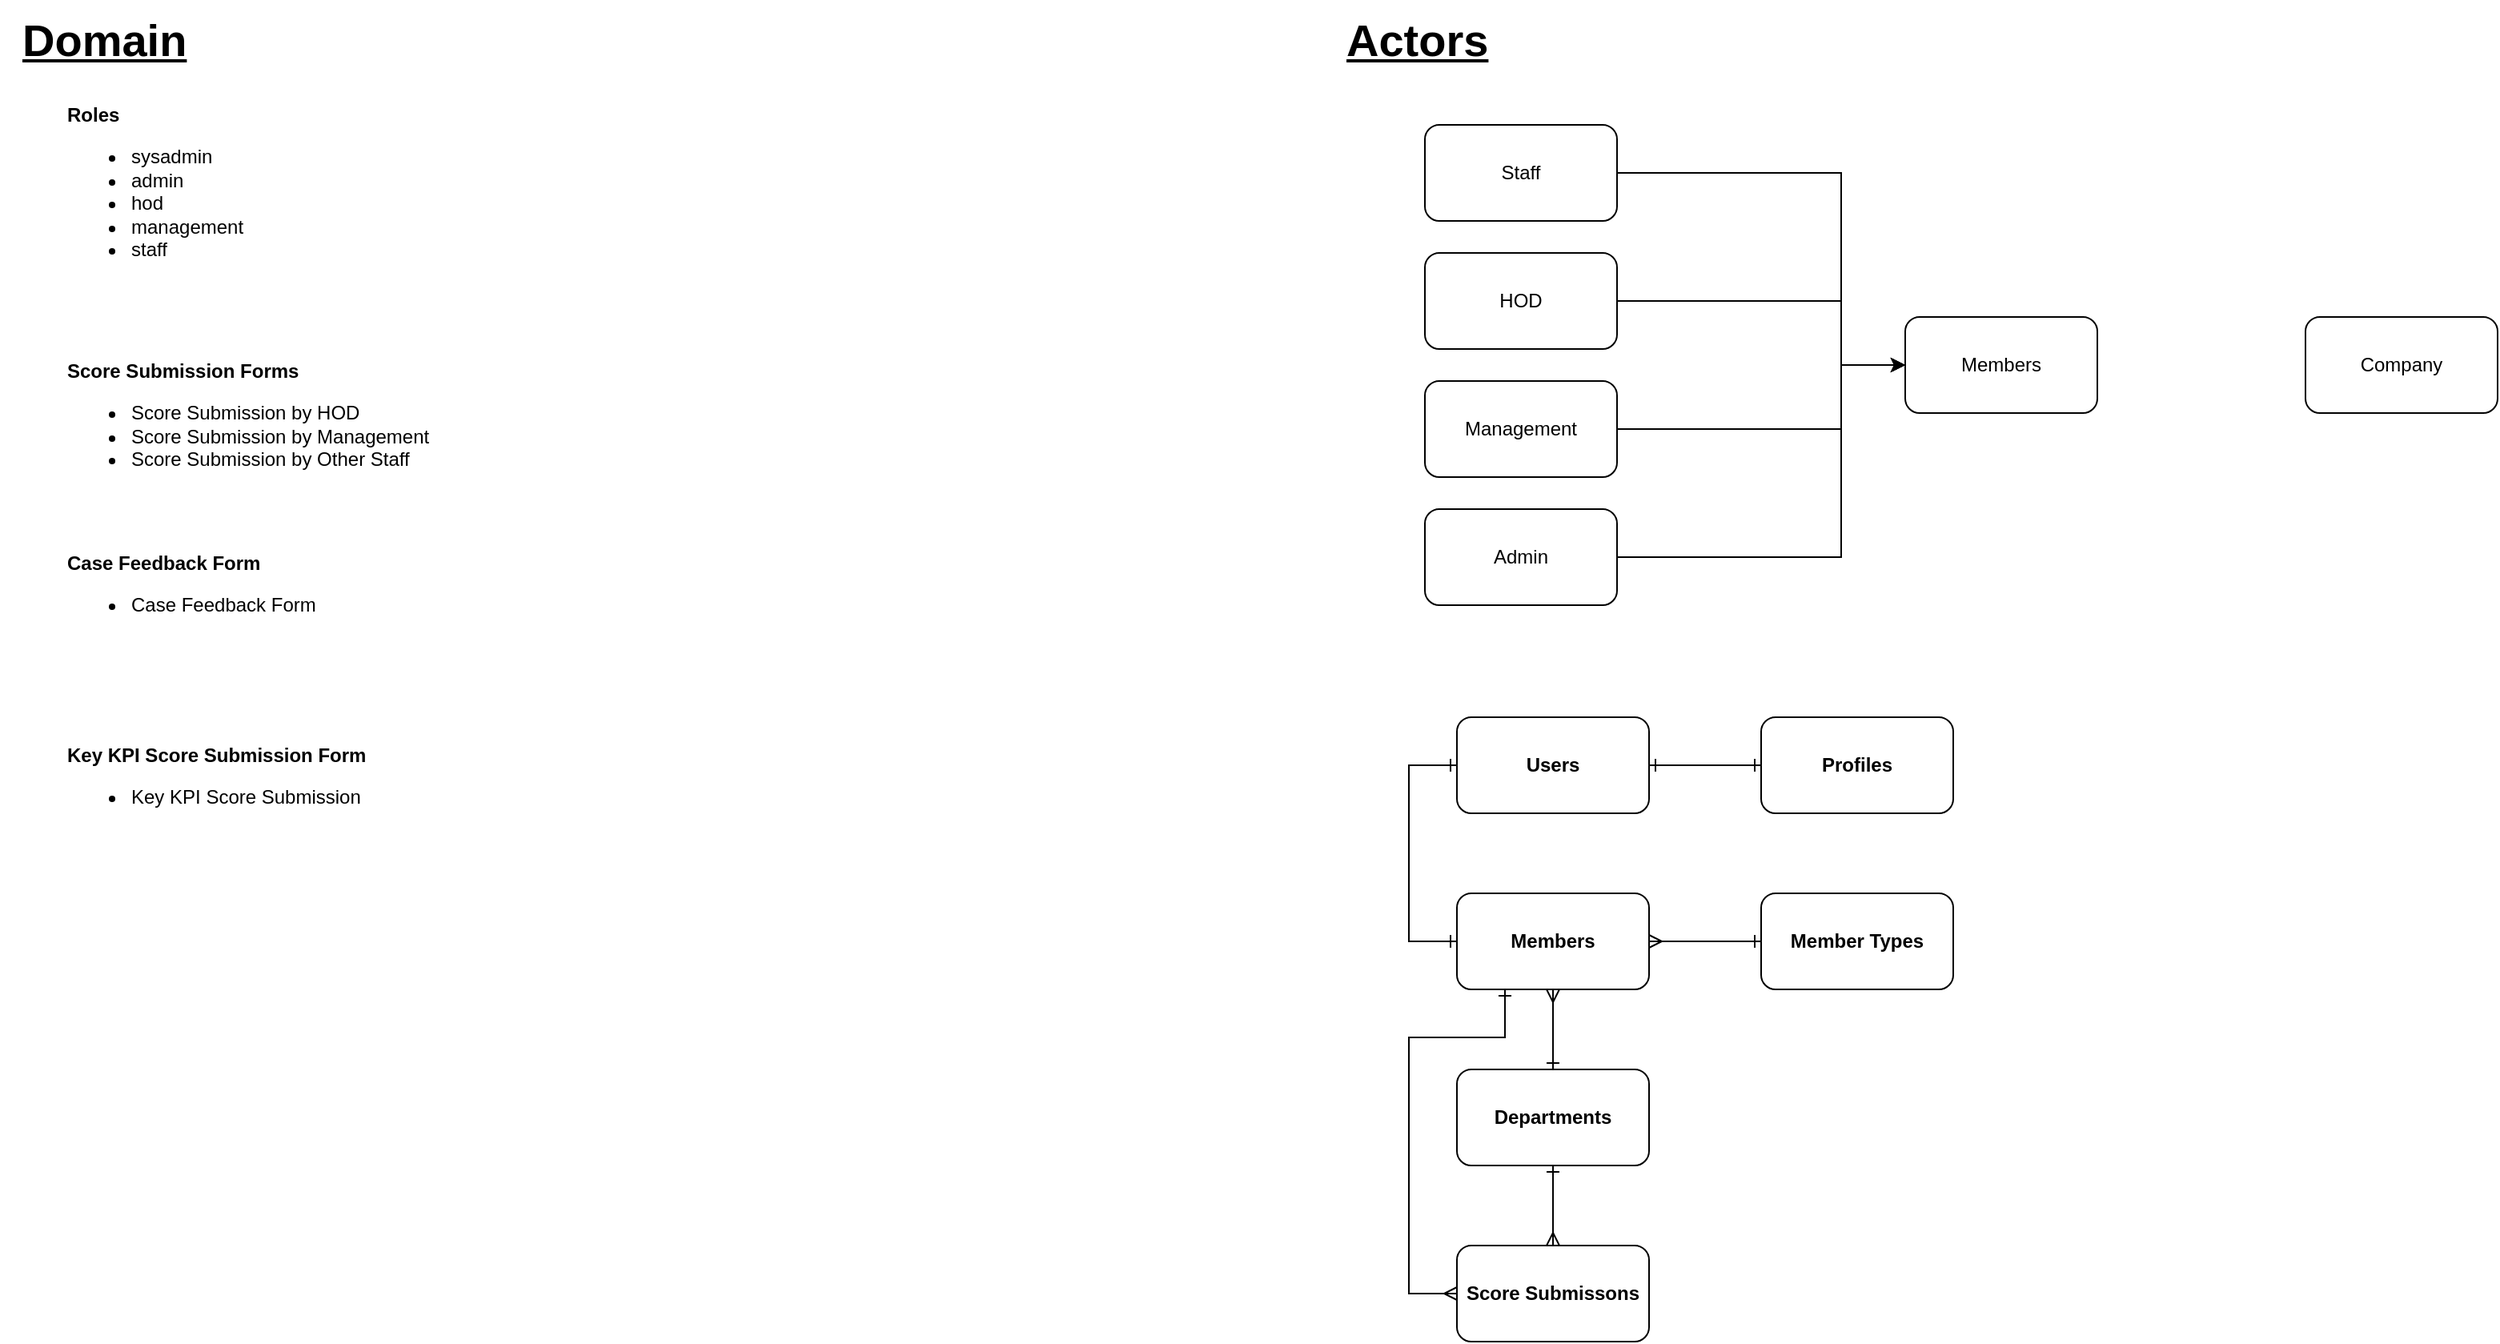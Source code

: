 <mxfile version="26.0.9" pages="8">
  <diagram id="RY8Dlp0JtwKHbO2gEDtA" name="Domain">
    <mxGraphModel dx="634" dy="2776" grid="1" gridSize="10" guides="1" tooltips="1" connect="1" arrows="1" fold="1" page="1" pageScale="1" pageWidth="827" pageHeight="1169" math="0" shadow="0">
      <root>
        <mxCell id="0" />
        <mxCell id="1" parent="0" />
        <mxCell id="6VoSNToGQPCzQGapfVX9-1" value="Domain" style="text;html=1;align=left;verticalAlign=middle;resizable=0;points=[];autosize=1;strokeColor=none;fillColor=none;fontSize=28;fontStyle=5;fontFamily=Helvetica;spacingLeft=12;" parent="1" vertex="1">
          <mxGeometry y="-2338" width="130" height="50" as="geometry" />
        </mxCell>
        <mxCell id="6VoSNToGQPCzQGapfVX9-3" value="&lt;b&gt;Roles&lt;/b&gt;&lt;br&gt;&lt;ul&gt;&lt;li&gt;sysadmin&lt;/li&gt;&lt;li&gt;admin&lt;/li&gt;&lt;li&gt;hod&lt;/li&gt;&lt;li&gt;management&lt;/li&gt;&lt;li&gt;staff&lt;/li&gt;&lt;/ul&gt;" style="text;html=1;align=left;verticalAlign=top;resizable=0;points=[];autosize=1;strokeColor=none;fillColor=none;fontStyle=0" parent="1" vertex="1">
          <mxGeometry x="40" y="-2280" width="130" height="120" as="geometry" />
        </mxCell>
        <mxCell id="6VoSNToGQPCzQGapfVX9-4" value="&lt;b&gt;Score Submission Forms&lt;/b&gt;&lt;br&gt;&lt;ul&gt;&lt;li&gt;Score Submission by HOD&lt;/li&gt;&lt;li&gt;Score Submission by Management&lt;/li&gt;&lt;li&gt;Score Submission by Other Staff&lt;/li&gt;&lt;/ul&gt;" style="text;html=1;align=left;verticalAlign=top;resizable=0;points=[];autosize=1;strokeColor=none;fillColor=none;fontStyle=0" parent="1" vertex="1">
          <mxGeometry x="40" y="-2120" width="250" height="100" as="geometry" />
        </mxCell>
        <mxCell id="6VoSNToGQPCzQGapfVX9-5" value="&lt;b&gt;Case Feedback Form&lt;/b&gt;&lt;br&gt;&lt;ul&gt;&lt;li&gt;Case Feedback Form&lt;/li&gt;&lt;/ul&gt;" style="text;html=1;align=left;verticalAlign=top;resizable=0;points=[];autosize=1;strokeColor=none;fillColor=none;fontStyle=0" parent="1" vertex="1">
          <mxGeometry x="40" y="-2000" width="180" height="70" as="geometry" />
        </mxCell>
        <mxCell id="6VoSNToGQPCzQGapfVX9-6" value="&lt;b&gt;Key KPI Score Submission Form&lt;/b&gt;&lt;br&gt;&lt;ul&gt;&lt;li&gt;&lt;span style=&quot;background-color: initial;&quot;&gt;Key KPI Score Submission&lt;/span&gt;&lt;/li&gt;&lt;/ul&gt;" style="text;html=1;align=left;verticalAlign=top;resizable=0;points=[];autosize=1;strokeColor=none;fillColor=none;fontStyle=0" parent="1" vertex="1">
          <mxGeometry x="40" y="-1880" width="210" height="70" as="geometry" />
        </mxCell>
        <mxCell id="I8Tk-Q_h0H2kwpKMJheE-7" style="edgeStyle=orthogonalEdgeStyle;rounded=0;orthogonalLoop=1;jettySize=auto;html=1;exitX=1;exitY=0.5;exitDx=0;exitDy=0;entryX=0;entryY=0.5;entryDx=0;entryDy=0;" parent="1" source="Mbd9yjJYFTZJtieOPRAD-2" target="I8Tk-Q_h0H2kwpKMJheE-4" edge="1">
          <mxGeometry relative="1" as="geometry">
            <Array as="points">
              <mxPoint x="1150" y="-2150" />
              <mxPoint x="1150" y="-2110" />
            </Array>
          </mxGeometry>
        </mxCell>
        <mxCell id="Mbd9yjJYFTZJtieOPRAD-2" value="HOD" style="rounded=1;whiteSpace=wrap;html=1;" parent="1" vertex="1">
          <mxGeometry x="890" y="-2180" width="120" height="60" as="geometry" />
        </mxCell>
        <mxCell id="I8Tk-Q_h0H2kwpKMJheE-5" style="edgeStyle=orthogonalEdgeStyle;rounded=0;orthogonalLoop=1;jettySize=auto;html=1;exitX=1;exitY=0.5;exitDx=0;exitDy=0;entryX=0;entryY=0.5;entryDx=0;entryDy=0;" parent="1" source="Mbd9yjJYFTZJtieOPRAD-5" target="I8Tk-Q_h0H2kwpKMJheE-4" edge="1">
          <mxGeometry relative="1" as="geometry">
            <Array as="points">
              <mxPoint x="1150" y="-2230" />
              <mxPoint x="1150" y="-2110" />
            </Array>
          </mxGeometry>
        </mxCell>
        <mxCell id="Mbd9yjJYFTZJtieOPRAD-5" value="Staff" style="rounded=1;whiteSpace=wrap;html=1;" parent="1" vertex="1">
          <mxGeometry x="890" y="-2260" width="120" height="60" as="geometry" />
        </mxCell>
        <mxCell id="I8Tk-Q_h0H2kwpKMJheE-8" style="edgeStyle=orthogonalEdgeStyle;rounded=0;orthogonalLoop=1;jettySize=auto;html=1;exitX=1;exitY=0.5;exitDx=0;exitDy=0;entryX=0;entryY=0.5;entryDx=0;entryDy=0;" parent="1" source="Mbd9yjJYFTZJtieOPRAD-6" target="I8Tk-Q_h0H2kwpKMJheE-4" edge="1">
          <mxGeometry relative="1" as="geometry">
            <Array as="points">
              <mxPoint x="1150" y="-2070" />
              <mxPoint x="1150" y="-2110" />
            </Array>
          </mxGeometry>
        </mxCell>
        <mxCell id="Mbd9yjJYFTZJtieOPRAD-6" value="Management" style="rounded=1;whiteSpace=wrap;html=1;" parent="1" vertex="1">
          <mxGeometry x="890" y="-2100" width="120" height="60" as="geometry" />
        </mxCell>
        <mxCell id="I8Tk-Q_h0H2kwpKMJheE-2" value="Actors" style="text;html=1;align=left;verticalAlign=middle;resizable=0;points=[];autosize=1;strokeColor=none;fillColor=none;fontSize=28;fontStyle=5;fontFamily=Helvetica;spacingLeft=12;" parent="1" vertex="1">
          <mxGeometry x="827" y="-2338" width="110" height="50" as="geometry" />
        </mxCell>
        <mxCell id="I8Tk-Q_h0H2kwpKMJheE-9" style="edgeStyle=orthogonalEdgeStyle;rounded=0;orthogonalLoop=1;jettySize=auto;html=1;exitX=1;exitY=0.5;exitDx=0;exitDy=0;entryX=0;entryY=0.5;entryDx=0;entryDy=0;" parent="1" source="I8Tk-Q_h0H2kwpKMJheE-3" target="I8Tk-Q_h0H2kwpKMJheE-4" edge="1">
          <mxGeometry relative="1" as="geometry">
            <Array as="points">
              <mxPoint x="1150" y="-1990" />
              <mxPoint x="1150" y="-2110" />
            </Array>
          </mxGeometry>
        </mxCell>
        <mxCell id="I8Tk-Q_h0H2kwpKMJheE-3" value="Admin" style="rounded=1;whiteSpace=wrap;html=1;" parent="1" vertex="1">
          <mxGeometry x="890" y="-2020" width="120" height="60" as="geometry" />
        </mxCell>
        <mxCell id="I8Tk-Q_h0H2kwpKMJheE-4" value="Members" style="rounded=1;whiteSpace=wrap;html=1;" parent="1" vertex="1">
          <mxGeometry x="1190" y="-2140" width="120" height="60" as="geometry" />
        </mxCell>
        <mxCell id="I8Tk-Q_h0H2kwpKMJheE-6" value="Company" style="rounded=1;whiteSpace=wrap;html=1;" parent="1" vertex="1">
          <mxGeometry x="1440" y="-2140" width="120" height="60" as="geometry" />
        </mxCell>
        <mxCell id="LV5qDFAVXYx19CJ49sC_-6" style="edgeStyle=orthogonalEdgeStyle;rounded=0;orthogonalLoop=1;jettySize=auto;html=1;exitX=1;exitY=0.5;exitDx=0;exitDy=0;entryX=0;entryY=0.5;entryDx=0;entryDy=0;startArrow=ERone;startFill=0;endArrow=ERone;endFill=0;" parent="1" source="LV5qDFAVXYx19CJ49sC_-1" target="LV5qDFAVXYx19CJ49sC_-2" edge="1">
          <mxGeometry relative="1" as="geometry" />
        </mxCell>
        <mxCell id="LV5qDFAVXYx19CJ49sC_-1" value="Users" style="rounded=1;whiteSpace=wrap;html=1;fontStyle=1" parent="1" vertex="1">
          <mxGeometry x="910" y="-1890" width="120" height="60" as="geometry" />
        </mxCell>
        <mxCell id="LV5qDFAVXYx19CJ49sC_-2" value="Profiles" style="rounded=1;whiteSpace=wrap;html=1;fontStyle=1" parent="1" vertex="1">
          <mxGeometry x="1100" y="-1890" width="120" height="60" as="geometry" />
        </mxCell>
        <mxCell id="LV5qDFAVXYx19CJ49sC_-3" value="Member Types" style="rounded=1;whiteSpace=wrap;html=1;fontStyle=1" parent="1" vertex="1">
          <mxGeometry x="1100" y="-1780" width="120" height="60" as="geometry" />
        </mxCell>
        <mxCell id="LQ-8II6mkNEPSrlDWhhw-1" style="edgeStyle=orthogonalEdgeStyle;rounded=0;orthogonalLoop=1;jettySize=auto;html=1;exitX=0.5;exitY=0;exitDx=0;exitDy=0;entryX=0.5;entryY=1;entryDx=0;entryDy=0;endArrow=ERmany;endFill=0;startArrow=ERone;startFill=0;" parent="1" source="LV5qDFAVXYx19CJ49sC_-4" target="LV5qDFAVXYx19CJ49sC_-5" edge="1">
          <mxGeometry relative="1" as="geometry" />
        </mxCell>
        <mxCell id="0p51cEOF_fBq27pWg-9E-1" style="edgeStyle=orthogonalEdgeStyle;rounded=0;orthogonalLoop=1;jettySize=auto;html=1;exitX=0.5;exitY=1;exitDx=0;exitDy=0;entryX=0.5;entryY=0;entryDx=0;entryDy=0;endArrow=ERmany;endFill=0;startArrow=ERone;startFill=0;" parent="1" source="LV5qDFAVXYx19CJ49sC_-4" target="LQ-8II6mkNEPSrlDWhhw-2" edge="1">
          <mxGeometry relative="1" as="geometry" />
        </mxCell>
        <mxCell id="LV5qDFAVXYx19CJ49sC_-4" value="Departments" style="rounded=1;whiteSpace=wrap;html=1;fontStyle=1" parent="1" vertex="1">
          <mxGeometry x="910" y="-1670" width="120" height="60" as="geometry" />
        </mxCell>
        <mxCell id="LV5qDFAVXYx19CJ49sC_-8" style="edgeStyle=orthogonalEdgeStyle;rounded=0;orthogonalLoop=1;jettySize=auto;html=1;exitX=1;exitY=0.5;exitDx=0;exitDy=0;entryX=0;entryY=0.5;entryDx=0;entryDy=0;startArrow=ERmany;startFill=0;endArrow=ERone;endFill=0;" parent="1" source="LV5qDFAVXYx19CJ49sC_-5" target="LV5qDFAVXYx19CJ49sC_-3" edge="1">
          <mxGeometry relative="1" as="geometry" />
        </mxCell>
        <mxCell id="LV5qDFAVXYx19CJ49sC_-9" style="edgeStyle=orthogonalEdgeStyle;rounded=0;orthogonalLoop=1;jettySize=auto;html=1;exitX=0;exitY=0.5;exitDx=0;exitDy=0;entryX=0;entryY=0.5;entryDx=0;entryDy=0;endArrow=ERone;endFill=0;startArrow=ERone;startFill=0;" parent="1" source="LV5qDFAVXYx19CJ49sC_-5" target="LV5qDFAVXYx19CJ49sC_-1" edge="1">
          <mxGeometry relative="1" as="geometry">
            <Array as="points">
              <mxPoint x="880" y="-1750" />
              <mxPoint x="880" y="-1860" />
            </Array>
          </mxGeometry>
        </mxCell>
        <mxCell id="LQ-8II6mkNEPSrlDWhhw-4" style="edgeStyle=orthogonalEdgeStyle;rounded=0;orthogonalLoop=1;jettySize=auto;html=1;exitX=0.25;exitY=1;exitDx=0;exitDy=0;entryX=0;entryY=0.5;entryDx=0;entryDy=0;startArrow=ERone;startFill=0;endArrow=ERmany;endFill=0;" parent="1" source="LV5qDFAVXYx19CJ49sC_-5" target="LQ-8II6mkNEPSrlDWhhw-2" edge="1">
          <mxGeometry relative="1" as="geometry">
            <Array as="points">
              <mxPoint x="940" y="-1690" />
              <mxPoint x="880" y="-1690" />
              <mxPoint x="880" y="-1530" />
            </Array>
          </mxGeometry>
        </mxCell>
        <mxCell id="LV5qDFAVXYx19CJ49sC_-5" value="Members" style="rounded=1;whiteSpace=wrap;html=1;fontStyle=1" parent="1" vertex="1">
          <mxGeometry x="910" y="-1780" width="120" height="60" as="geometry" />
        </mxCell>
        <mxCell id="LQ-8II6mkNEPSrlDWhhw-2" value="Score Submissons" style="rounded=1;whiteSpace=wrap;html=1;fontStyle=1" parent="1" vertex="1">
          <mxGeometry x="910" y="-1560" width="120" height="60" as="geometry" />
        </mxCell>
      </root>
    </mxGraphModel>
  </diagram>
  <diagram id="tDpGef0xp6ClW2IOFXEo" name="Flowcharts">
    <mxGraphModel dx="2342" dy="2189" grid="1" gridSize="10" guides="1" tooltips="1" connect="1" arrows="1" fold="1" page="1" pageScale="1" pageWidth="827" pageHeight="1169" math="0" shadow="0">
      <root>
        <mxCell id="0" />
        <mxCell id="1" parent="0" />
        <mxCell id="R-Cc23ACMCBncIdzu1Cr-1" value="" style="rounded=1;whiteSpace=wrap;html=1;fontFamily=Consolas;" parent="1" vertex="1">
          <mxGeometry x="1837" y="80" width="460" height="720" as="geometry" />
        </mxCell>
        <mxCell id="R-Cc23ACMCBncIdzu1Cr-2" style="edgeStyle=orthogonalEdgeStyle;rounded=0;orthogonalLoop=1;jettySize=auto;html=1;exitX=0.5;exitY=1;exitDx=0;exitDy=0;entryX=0.5;entryY=0;entryDx=0;entryDy=0;fontFamily=Consolas;" parent="1" source="R-Cc23ACMCBncIdzu1Cr-3" target="R-Cc23ACMCBncIdzu1Cr-5" edge="1">
          <mxGeometry relative="1" as="geometry" />
        </mxCell>
        <mxCell id="R-Cc23ACMCBncIdzu1Cr-3" value="Create User Account" style="rounded=0;whiteSpace=wrap;html=1;fontFamily=Consolas;" parent="1" vertex="1">
          <mxGeometry x="1250" y="760" width="120" height="60" as="geometry" />
        </mxCell>
        <mxCell id="R-Cc23ACMCBncIdzu1Cr-4" style="edgeStyle=orthogonalEdgeStyle;rounded=0;orthogonalLoop=1;jettySize=auto;html=1;exitX=0.5;exitY=1;exitDx=0;exitDy=0;entryX=0.5;entryY=0;entryDx=0;entryDy=0;fontFamily=Consolas;" parent="1" source="R-Cc23ACMCBncIdzu1Cr-5" target="R-Cc23ACMCBncIdzu1Cr-10" edge="1">
          <mxGeometry relative="1" as="geometry" />
        </mxCell>
        <mxCell id="R-Cc23ACMCBncIdzu1Cr-5" value="Create Employee Profile" style="rounded=0;whiteSpace=wrap;html=1;fontFamily=Consolas;" parent="1" vertex="1">
          <mxGeometry x="1250" y="853.5" width="120" height="60" as="geometry" />
        </mxCell>
        <mxCell id="R-Cc23ACMCBncIdzu1Cr-6" style="edgeStyle=orthogonalEdgeStyle;rounded=0;orthogonalLoop=1;jettySize=auto;html=1;exitX=1;exitY=0.5;exitDx=0;exitDy=0;entryX=0;entryY=0.5;entryDx=0;entryDy=0;fontFamily=Consolas;" parent="1" source="R-Cc23ACMCBncIdzu1Cr-7" target="R-Cc23ACMCBncIdzu1Cr-9" edge="1">
          <mxGeometry relative="1" as="geometry" />
        </mxCell>
        <mxCell id="R-Cc23ACMCBncIdzu1Cr-7" value="Login as Administrator" style="rounded=0;whiteSpace=wrap;html=1;fontFamily=Consolas;fontStyle=1" parent="1" vertex="1">
          <mxGeometry x="1080" y="670" width="120" height="60" as="geometry" />
        </mxCell>
        <mxCell id="R-Cc23ACMCBncIdzu1Cr-8" style="edgeStyle=orthogonalEdgeStyle;rounded=0;orthogonalLoop=1;jettySize=auto;html=1;exitX=0.5;exitY=1;exitDx=0;exitDy=0;entryX=0.5;entryY=0;entryDx=0;entryDy=0;fontFamily=Consolas;" parent="1" source="R-Cc23ACMCBncIdzu1Cr-9" target="R-Cc23ACMCBncIdzu1Cr-3" edge="1">
          <mxGeometry relative="1" as="geometry" />
        </mxCell>
        <mxCell id="R-Cc23ACMCBncIdzu1Cr-9" value="Create User Roles" style="rounded=0;whiteSpace=wrap;html=1;fontFamily=Consolas;" parent="1" vertex="1">
          <mxGeometry x="1250" y="670" width="120" height="60" as="geometry" />
        </mxCell>
        <mxCell id="R-Cc23ACMCBncIdzu1Cr-10" value="Set Employee Role" style="rounded=0;whiteSpace=wrap;html=1;fontFamily=Consolas;" parent="1" vertex="1">
          <mxGeometry x="1250" y="940" width="120" height="60" as="geometry" />
        </mxCell>
        <mxCell id="R-Cc23ACMCBncIdzu1Cr-11" value="YES" style="edgeStyle=orthogonalEdgeStyle;rounded=0;orthogonalLoop=1;jettySize=auto;html=1;exitX=0.5;exitY=1;exitDx=0;exitDy=0;entryX=0.5;entryY=0;entryDx=0;entryDy=0;fillColor=#dae8fc;strokeColor=#6c8ebf;fontFamily=Consolas;" parent="1" source="R-Cc23ACMCBncIdzu1Cr-13" target="R-Cc23ACMCBncIdzu1Cr-19" edge="1">
          <mxGeometry relative="1" as="geometry" />
        </mxCell>
        <mxCell id="R-Cc23ACMCBncIdzu1Cr-12" value="NO" style="edgeStyle=orthogonalEdgeStyle;rounded=0;orthogonalLoop=1;jettySize=auto;html=1;exitX=1;exitY=0.5;exitDx=0;exitDy=0;entryX=1;entryY=0.5;entryDx=0;entryDy=0;fillColor=#dae8fc;strokeColor=#6c8ebf;fontFamily=Consolas;" parent="1" source="R-Cc23ACMCBncIdzu1Cr-13" target="R-Cc23ACMCBncIdzu1Cr-15" edge="1">
          <mxGeometry x="0.13" relative="1" as="geometry">
            <Array as="points">
              <mxPoint x="2117" y="380" />
              <mxPoint x="2117" y="280" />
            </Array>
            <mxPoint as="offset" />
          </mxGeometry>
        </mxCell>
        <mxCell id="R-Cc23ACMCBncIdzu1Cr-13" value="Success?" style="rhombus;whiteSpace=wrap;html=1;fillColor=#f8cecc;strokeColor=#b85450;fontFamily=Consolas;" parent="1" vertex="1">
          <mxGeometry x="1957" y="340" width="80" height="80" as="geometry" />
        </mxCell>
        <mxCell id="R-Cc23ACMCBncIdzu1Cr-14" style="edgeStyle=orthogonalEdgeStyle;rounded=0;orthogonalLoop=1;jettySize=auto;html=1;exitX=0.5;exitY=1;exitDx=0;exitDy=0;entryX=0.5;entryY=0;entryDx=0;entryDy=0;fillColor=#dae8fc;strokeColor=#6c8ebf;fontFamily=Consolas;" parent="1" source="R-Cc23ACMCBncIdzu1Cr-15" target="R-Cc23ACMCBncIdzu1Cr-13" edge="1">
          <mxGeometry relative="1" as="geometry" />
        </mxCell>
        <mxCell id="R-Cc23ACMCBncIdzu1Cr-15" value="&lt;span style=&quot;font-weight: normal;&quot;&gt;Admin User&lt;/span&gt;&lt;div&gt;&lt;span style=&quot;background-color: transparent; color: light-dark(rgb(0, 0, 0), rgb(255, 255, 255));&quot;&gt;Register&amp;nbsp;&lt;/span&gt;&lt;/div&gt;&lt;div&gt;&lt;span style=&quot;background-color: transparent; color: light-dark(rgb(0, 0, 0), rgb(255, 255, 255));&quot;&gt;an Account&lt;/span&gt;&lt;/div&gt;" style="rounded=1;whiteSpace=wrap;html=1;fontStyle=1;fillColor=#dae8fc;strokeColor=#6c8ebf;fontFamily=Consolas;" parent="1" vertex="1">
          <mxGeometry x="1937" y="250" width="120" height="60" as="geometry" />
        </mxCell>
        <mxCell id="R-Cc23ACMCBncIdzu1Cr-16" style="edgeStyle=orthogonalEdgeStyle;rounded=0;orthogonalLoop=1;jettySize=auto;html=1;exitX=0.5;exitY=1;exitDx=0;exitDy=0;entryX=0.5;entryY=0;entryDx=0;entryDy=0;fillColor=#dae8fc;strokeColor=#6c8ebf;fontFamily=Consolas;" parent="1" source="R-Cc23ACMCBncIdzu1Cr-17" target="R-Cc23ACMCBncIdzu1Cr-21" edge="1">
          <mxGeometry relative="1" as="geometry" />
        </mxCell>
        <mxCell id="R-Cc23ACMCBncIdzu1Cr-17" value="Associate Account with&amp;nbsp;&lt;div&gt;&lt;b&gt;Employee Profile&lt;/b&gt;&lt;/div&gt;" style="rounded=1;whiteSpace=wrap;html=1;fillColor=#dae8fc;strokeColor=#6c8ebf;fontFamily=Consolas;" parent="1" vertex="1">
          <mxGeometry x="2127" y="490" width="120" height="60" as="geometry" />
        </mxCell>
        <mxCell id="R-Cc23ACMCBncIdzu1Cr-18" style="edgeStyle=orthogonalEdgeStyle;rounded=0;orthogonalLoop=1;jettySize=auto;html=1;exitX=1;exitY=0.5;exitDx=0;exitDy=0;entryX=0;entryY=0.5;entryDx=0;entryDy=0;fillColor=#dae8fc;strokeColor=#6c8ebf;fontFamily=Consolas;" parent="1" source="R-Cc23ACMCBncIdzu1Cr-19" target="R-Cc23ACMCBncIdzu1Cr-17" edge="1">
          <mxGeometry relative="1" as="geometry" />
        </mxCell>
        <mxCell id="R-Cc23ACMCBncIdzu1Cr-19" value="Auto Geneate&amp;nbsp;&lt;div&gt;&lt;b&gt;Employee CODE&lt;/b&gt;&lt;/div&gt;" style="rounded=1;whiteSpace=wrap;html=1;fillColor=#dae8fc;strokeColor=#6c8ebf;fontFamily=Consolas;" parent="1" vertex="1">
          <mxGeometry x="1937" y="490" width="120" height="60" as="geometry" />
        </mxCell>
        <mxCell id="R-Cc23ACMCBncIdzu1Cr-20" style="edgeStyle=orthogonalEdgeStyle;rounded=0;orthogonalLoop=1;jettySize=auto;html=1;exitX=0;exitY=0.5;exitDx=0;exitDy=0;entryX=1;entryY=0.5;entryDx=0;entryDy=0;fillColor=#dae8fc;strokeColor=#6c8ebf;fontFamily=Consolas;" parent="1" source="R-Cc23ACMCBncIdzu1Cr-21" target="R-Cc23ACMCBncIdzu1Cr-23" edge="1">
          <mxGeometry relative="1" as="geometry" />
        </mxCell>
        <mxCell id="R-Cc23ACMCBncIdzu1Cr-21" value="Set&amp;nbsp;&lt;div&gt;&lt;b&gt;User Role&lt;/b&gt;&lt;/div&gt;" style="rounded=1;whiteSpace=wrap;html=1;fillColor=#dae8fc;strokeColor=#6c8ebf;fontFamily=Consolas;" parent="1" vertex="1">
          <mxGeometry x="2127" y="610" width="120" height="60" as="geometry" />
        </mxCell>
        <mxCell id="R-Cc23ACMCBncIdzu1Cr-22" style="edgeStyle=orthogonalEdgeStyle;rounded=0;orthogonalLoop=1;jettySize=auto;html=1;exitX=0.5;exitY=1;exitDx=0;exitDy=0;entryX=0.5;entryY=0;entryDx=0;entryDy=0;entryPerimeter=0;fillColor=#dae8fc;strokeColor=#6c8ebf;fontFamily=Consolas;" parent="1" source="R-Cc23ACMCBncIdzu1Cr-23" target="R-Cc23ACMCBncIdzu1Cr-27" edge="1">
          <mxGeometry relative="1" as="geometry">
            <mxPoint x="1997" y="720" as="targetPoint" />
          </mxGeometry>
        </mxCell>
        <mxCell id="R-Cc23ACMCBncIdzu1Cr-23" value="Set&lt;div&gt;&lt;b&gt;Default Department&lt;/b&gt;&lt;/div&gt;" style="rounded=1;whiteSpace=wrap;html=1;fillColor=#dae8fc;strokeColor=#6c8ebf;fontFamily=Consolas;" parent="1" vertex="1">
          <mxGeometry x="1937" y="610" width="120" height="60" as="geometry" />
        </mxCell>
        <mxCell id="R-Cc23ACMCBncIdzu1Cr-24" value="Account Creation Flow" style="text;html=1;align=center;verticalAlign=middle;resizable=0;points=[];autosize=1;strokeColor=none;fillColor=none;fontSize=14;fontStyle=1;fontFamily=Consolas;" parent="1" vertex="1">
          <mxGeometry x="1972" y="100" width="190" height="30" as="geometry" />
        </mxCell>
        <mxCell id="R-Cc23ACMCBncIdzu1Cr-25" style="edgeStyle=orthogonalEdgeStyle;rounded=0;orthogonalLoop=1;jettySize=auto;html=1;exitX=0.5;exitY=1;exitDx=0;exitDy=0;exitPerimeter=0;entryX=0.5;entryY=0;entryDx=0;entryDy=0;fillColor=#dae8fc;strokeColor=#6c8ebf;fontFamily=Consolas;" parent="1" source="R-Cc23ACMCBncIdzu1Cr-26" target="R-Cc23ACMCBncIdzu1Cr-15" edge="1">
          <mxGeometry relative="1" as="geometry" />
        </mxCell>
        <mxCell id="R-Cc23ACMCBncIdzu1Cr-26" value="Start" style="strokeWidth=2;html=1;shape=mxgraph.flowchart.start_2;whiteSpace=wrap;fillColor=#d5e8d4;strokeColor=#82b366;fontFamily=Consolas;" parent="1" vertex="1">
          <mxGeometry x="1967" y="150" width="60" height="60" as="geometry" />
        </mxCell>
        <mxCell id="R-Cc23ACMCBncIdzu1Cr-27" value="Finish!" style="strokeWidth=2;html=1;shape=mxgraph.flowchart.terminator;whiteSpace=wrap;fillColor=#d5e8d4;strokeColor=#82b366;fontFamily=Consolas;" parent="1" vertex="1">
          <mxGeometry x="1947" y="710" width="100" height="60" as="geometry" />
        </mxCell>
        <mxCell id="juTD7IbKBUcmpD0GCLYh-1" value="KPI Submission" style="text;html=1;align=left;verticalAlign=top;whiteSpace=wrap;rounded=0;fontSize=20;fontStyle=1;textShadow=0;labelBorderColor=none;labelBackgroundColor=none;" parent="1" vertex="1">
          <mxGeometry x="827" width="303" height="30" as="geometry" />
        </mxCell>
        <mxCell id="juTD7IbKBUcmpD0GCLYh-15" style="edgeStyle=orthogonalEdgeStyle;rounded=0;orthogonalLoop=1;jettySize=auto;html=1;exitX=0.5;exitY=1;exitDx=0;exitDy=0;exitPerimeter=0;entryX=0.5;entryY=0;entryDx=0;entryDy=0;" parent="1" source="juTD7IbKBUcmpD0GCLYh-3" target="juTD7IbKBUcmpD0GCLYh-12" edge="1">
          <mxGeometry relative="1" as="geometry" />
        </mxCell>
        <mxCell id="juTD7IbKBUcmpD0GCLYh-16" value="YES" style="edgeLabel;html=1;align=center;verticalAlign=middle;resizable=0;points=[];" parent="juTD7IbKBUcmpD0GCLYh-15" vertex="1" connectable="0">
          <mxGeometry x="-0.059" y="1" relative="1" as="geometry">
            <mxPoint as="offset" />
          </mxGeometry>
        </mxCell>
        <mxCell id="juTD7IbKBUcmpD0GCLYh-18" style="edgeStyle=orthogonalEdgeStyle;rounded=0;orthogonalLoop=1;jettySize=auto;html=1;exitX=1;exitY=0.5;exitDx=0;exitDy=0;exitPerimeter=0;entryX=0;entryY=0.5;entryDx=0;entryDy=0;" parent="1" source="juTD7IbKBUcmpD0GCLYh-3" target="juTD7IbKBUcmpD0GCLYh-17" edge="1">
          <mxGeometry relative="1" as="geometry" />
        </mxCell>
        <mxCell id="juTD7IbKBUcmpD0GCLYh-20" value="NO" style="edgeLabel;html=1;align=center;verticalAlign=middle;resizable=0;points=[];" parent="juTD7IbKBUcmpD0GCLYh-18" vertex="1" connectable="0">
          <mxGeometry x="-0.099" y="1" relative="1" as="geometry">
            <mxPoint as="offset" />
          </mxGeometry>
        </mxCell>
        <mxCell id="juTD7IbKBUcmpD0GCLYh-3" value="Submission&lt;div&gt;Avaiable?&lt;/div&gt;" style="strokeWidth=2;html=1;shape=mxgraph.flowchart.decision;whiteSpace=wrap;" parent="1" vertex="1">
          <mxGeometry x="1040" y="141" width="100" height="100" as="geometry" />
        </mxCell>
        <mxCell id="juTD7IbKBUcmpD0GCLYh-11" value="Form Sart" style="ellipse;whiteSpace=wrap;html=1;aspect=fixed;fontStyle=1" parent="1" vertex="1">
          <mxGeometry x="1050" y="30" width="80" height="80" as="geometry" />
        </mxCell>
        <mxCell id="juTD7IbKBUcmpD0GCLYh-12" value="Render Form" style="rounded=0;whiteSpace=wrap;html=1;" parent="1" vertex="1">
          <mxGeometry x="1030" y="371" width="120" height="60" as="geometry" />
        </mxCell>
        <mxCell id="juTD7IbKBUcmpD0GCLYh-14" style="edgeStyle=orthogonalEdgeStyle;rounded=0;orthogonalLoop=1;jettySize=auto;html=1;exitX=0.5;exitY=1;exitDx=0;exitDy=0;entryX=0.5;entryY=0;entryDx=0;entryDy=0;entryPerimeter=0;" parent="1" source="juTD7IbKBUcmpD0GCLYh-11" target="juTD7IbKBUcmpD0GCLYh-3" edge="1">
          <mxGeometry relative="1" as="geometry" />
        </mxCell>
        <mxCell id="juTD7IbKBUcmpD0GCLYh-22" style="edgeStyle=orthogonalEdgeStyle;rounded=0;orthogonalLoop=1;jettySize=auto;html=1;exitX=1;exitY=0.5;exitDx=0;exitDy=0;" parent="1" source="juTD7IbKBUcmpD0GCLYh-17" target="juTD7IbKBUcmpD0GCLYh-21" edge="1">
          <mxGeometry relative="1" as="geometry" />
        </mxCell>
        <mxCell id="juTD7IbKBUcmpD0GCLYh-17" value="Display Message" style="rounded=0;whiteSpace=wrap;html=1;" parent="1" vertex="1">
          <mxGeometry x="1210" y="161" width="120" height="60" as="geometry" />
        </mxCell>
        <mxCell id="juTD7IbKBUcmpD0GCLYh-21" value="Finish" style="ellipse;whiteSpace=wrap;html=1;aspect=fixed;fontStyle=1" parent="1" vertex="1">
          <mxGeometry x="1370" y="151" width="80" height="80" as="geometry" />
        </mxCell>
        <mxCell id="juTD7IbKBUcmpD0GCLYh-26" style="edgeStyle=orthogonalEdgeStyle;rounded=0;orthogonalLoop=1;jettySize=auto;html=1;exitX=0;exitY=0;exitDx=0;exitDy=27.5;exitPerimeter=0;entryX=1;entryY=0.25;entryDx=0;entryDy=0;" parent="1" source="juTD7IbKBUcmpD0GCLYh-24" target="juTD7IbKBUcmpD0GCLYh-12" edge="1">
          <mxGeometry relative="1" as="geometry">
            <Array as="points">
              <mxPoint x="1190" y="369" />
              <mxPoint x="1190" y="386" />
            </Array>
          </mxGeometry>
        </mxCell>
        <mxCell id="juTD7IbKBUcmpD0GCLYh-27" value="User" style="edgeLabel;html=1;align=center;verticalAlign=middle;resizable=0;points=[];" parent="juTD7IbKBUcmpD0GCLYh-26" vertex="1" connectable="0">
          <mxGeometry x="-0.188" y="-1" relative="1" as="geometry">
            <mxPoint as="offset" />
          </mxGeometry>
        </mxCell>
        <mxCell id="juTD7IbKBUcmpD0GCLYh-24" value="Database" style="shape=cylinder3;whiteSpace=wrap;html=1;boundedLbl=1;backgroundOutline=1;size=15;" parent="1" vertex="1">
          <mxGeometry x="1330" y="341" width="70" height="110" as="geometry" />
        </mxCell>
      </root>
    </mxGraphModel>
  </diagram>
  <diagram id="IXf02OZm6Pe-rlbJ1C5u" name="Infrastructure">
    <mxGraphModel dx="2218" dy="1532" grid="1" gridSize="10" guides="1" tooltips="1" connect="1" arrows="1" fold="1" page="1" pageScale="1" pageWidth="827" pageHeight="1169" math="0" shadow="0">
      <root>
        <mxCell id="0" />
        <mxCell id="1" parent="0" />
        <mxCell id="oaJBETeUU_JM2rI6X3oh-1" value="&lt;b&gt;PostgreSQL&lt;/b&gt;" style="shape=cylinder3;whiteSpace=wrap;html=1;boundedLbl=1;backgroundOutline=1;size=15;fillColor=#fff2cc;strokeColor=#d6b656;" parent="1" vertex="1">
          <mxGeometry x="376.5" y="160" width="75" height="100" as="geometry" />
        </mxCell>
        <mxCell id="oaJBETeUU_JM2rI6X3oh-8" style="edgeStyle=orthogonalEdgeStyle;rounded=0;orthogonalLoop=1;jettySize=auto;html=1;exitX=0.5;exitY=1;exitDx=0;exitDy=0;entryX=0.5;entryY=0;entryDx=0;entryDy=0;dashed=1;startArrow=blockThin;startFill=1;fillColor=#f8cecc;strokeColor=#b85450;" parent="1" source="oaJBETeUU_JM2rI6X3oh-2" target="oaJBETeUU_JM2rI6X3oh-5" edge="1">
          <mxGeometry relative="1" as="geometry" />
        </mxCell>
        <mxCell id="oaJBETeUU_JM2rI6X3oh-2" value="&lt;b&gt;Web Server&lt;/b&gt;&lt;div&gt;NGINX / IIS&lt;/div&gt;" style="rounded=1;whiteSpace=wrap;html=1;fillColor=#d5e8d4;strokeColor=#82b366;" parent="1" vertex="1">
          <mxGeometry x="359" y="420" width="110" height="70" as="geometry" />
        </mxCell>
        <mxCell id="oaJBETeUU_JM2rI6X3oh-7" style="edgeStyle=orthogonalEdgeStyle;rounded=0;orthogonalLoop=1;jettySize=auto;html=1;exitX=0.5;exitY=1;exitDx=0;exitDy=0;entryX=0.5;entryY=0;entryDx=0;entryDy=0;dashed=1;startArrow=blockThin;startFill=1;fillColor=#f8cecc;strokeColor=#b85450;" parent="1" source="oaJBETeUU_JM2rI6X3oh-3" target="oaJBETeUU_JM2rI6X3oh-2" edge="1">
          <mxGeometry relative="1" as="geometry" />
        </mxCell>
        <mxCell id="oaJBETeUU_JM2rI6X3oh-3" value="&lt;b&gt;ASP.NET&lt;/b&gt;&lt;div&gt;&lt;span style=&quot;background-color: transparent; color: light-dark(rgb(0, 0, 0), rgb(255, 255, 255));&quot;&gt;App Server&lt;br&gt;[MVC + API]&lt;/span&gt;&lt;/div&gt;" style="rounded=1;whiteSpace=wrap;html=1;fillColor=#d5e8d4;strokeColor=#82b366;" parent="1" vertex="1">
          <mxGeometry x="359" y="298" width="110" height="70" as="geometry" />
        </mxCell>
        <mxCell id="oaJBETeUU_JM2rI6X3oh-9" style="edgeStyle=orthogonalEdgeStyle;rounded=0;orthogonalLoop=1;jettySize=auto;html=1;exitX=0.5;exitY=0;exitDx=0;exitDy=0;entryX=0.5;entryY=1;entryDx=0;entryDy=0;dashed=1;startArrow=blockThin;startFill=1;fillColor=#f8cecc;strokeColor=#b85450;" parent="1" source="oaJBETeUU_JM2rI6X3oh-4" target="oaJBETeUU_JM2rI6X3oh-2" edge="1">
          <mxGeometry relative="1" as="geometry" />
        </mxCell>
        <mxCell id="oaJBETeUU_JM2rI6X3oh-4" value="&lt;b&gt;Client&lt;/b&gt;&lt;br&gt;Mobile App" style="rounded=1;whiteSpace=wrap;html=1;fillColor=#dae8fc;strokeColor=#6c8ebf;" parent="1" vertex="1">
          <mxGeometry x="429" y="540" width="120" height="60" as="geometry" />
        </mxCell>
        <mxCell id="oaJBETeUU_JM2rI6X3oh-5" value="&lt;b&gt;Client&lt;/b&gt;&lt;div&gt;Web Browser&lt;/div&gt;" style="rounded=1;whiteSpace=wrap;html=1;fillColor=#dae8fc;strokeColor=#6c8ebf;" parent="1" vertex="1">
          <mxGeometry x="279" y="540" width="120" height="60" as="geometry" />
        </mxCell>
        <mxCell id="oaJBETeUU_JM2rI6X3oh-6" style="edgeStyle=orthogonalEdgeStyle;rounded=0;orthogonalLoop=1;jettySize=auto;html=1;exitX=0.5;exitY=0;exitDx=0;exitDy=0;entryX=0.5;entryY=1;entryDx=0;entryDy=0;entryPerimeter=0;dashed=1;startArrow=blockThin;startFill=1;fillColor=#f8cecc;strokeColor=#b85450;" parent="1" source="oaJBETeUU_JM2rI6X3oh-3" target="oaJBETeUU_JM2rI6X3oh-1" edge="1">
          <mxGeometry relative="1" as="geometry" />
        </mxCell>
        <mxCell id="oaJBETeUU_JM2rI6X3oh-10" value="Infrastructure" style="text;html=1;align=center;verticalAlign=middle;resizable=0;points=[];autosize=1;strokeColor=none;fillColor=none;fontSize=32;fontStyle=1" parent="1" vertex="1">
          <mxGeometry x="309" y="80" width="210" height="50" as="geometry" />
        </mxCell>
      </root>
    </mxGraphModel>
  </diagram>
  <diagram id="TB2PzcPaJwisezjBBpwJ" name="Patterns">
    <mxGraphModel dx="23007" dy="15320" grid="1" gridSize="10" guides="1" tooltips="1" connect="1" arrows="1" fold="1" page="1" pageScale="1" pageWidth="827" pageHeight="1169" math="0" shadow="0">
      <root>
        <mxCell id="0" />
        <mxCell id="1" parent="0" />
        <mxCell id="AvqDar27-tZeWXa1Zb3C-1" value="Controller" style="rounded=0;whiteSpace=wrap;html=1;fontSize=14;fontStyle=1;fillColor=#d5e8d4;strokeColor=#82b366;" parent="1" vertex="1">
          <mxGeometry x="-729.5" y="200" width="200" height="70" as="geometry" />
        </mxCell>
        <mxCell id="AvqDar27-tZeWXa1Zb3C-14" style="edgeStyle=orthogonalEdgeStyle;rounded=0;orthogonalLoop=1;jettySize=auto;html=1;exitX=0.5;exitY=0;exitDx=0;exitDy=0;entryX=0.5;entryY=1;entryDx=0;entryDy=0;dashed=1;startArrow=blockThin;startFill=1;fillColor=#dae8fc;strokeColor=#6c8ebf;" parent="1" source="AvqDar27-tZeWXa1Zb3C-7" target="AvqDar27-tZeWXa1Zb3C-9" edge="1">
          <mxGeometry relative="1" as="geometry" />
        </mxCell>
        <mxCell id="AvqDar27-tZeWXa1Zb3C-7" value="Unit of Work" style="rounded=0;whiteSpace=wrap;html=1;fontSize=14;fontStyle=1;verticalAlign=top;align=center;fillColor=#f5f5f5;fontColor=#333333;strokeColor=#666666;" parent="1" vertex="1">
          <mxGeometry x="-767" y="410" width="275" height="230" as="geometry" />
        </mxCell>
        <mxCell id="AvqDar27-tZeWXa1Zb3C-8" value="Repository" style="rounded=0;whiteSpace=wrap;html=1;fontSize=14;fontStyle=1;fillColor=#dae8fc;strokeColor=#6c8ebf;" parent="1" vertex="1">
          <mxGeometry x="-729.5" y="439" width="200" height="70" as="geometry" />
        </mxCell>
        <mxCell id="AvqDar27-tZeWXa1Zb3C-16" value="" style="edgeStyle=orthogonalEdgeStyle;rounded=0;orthogonalLoop=1;jettySize=auto;html=1;fillColor=#dae8fc;strokeColor=#6c8ebf;dashed=1;startArrow=blockThin;startFill=1;" parent="1" edge="1">
          <mxGeometry relative="1" as="geometry">
            <mxPoint x="-629.6" y="304" as="sourcePoint" />
            <mxPoint x="-629.6" y="270" as="targetPoint" />
          </mxGeometry>
        </mxCell>
        <mxCell id="AvqDar27-tZeWXa1Zb3C-9" value="Service" style="rounded=0;whiteSpace=wrap;html=1;fontSize=14;fontStyle=1;fillColor=#dae8fc;strokeColor=#6c8ebf;" parent="1" vertex="1">
          <mxGeometry x="-729.5" y="304" width="200" height="70" as="geometry" />
        </mxCell>
        <mxCell id="AvqDar27-tZeWXa1Zb3C-12" style="edgeStyle=orthogonalEdgeStyle;rounded=0;orthogonalLoop=1;jettySize=auto;html=1;exitX=0.5;exitY=0;exitDx=0;exitDy=0;entryX=0.5;entryY=1;entryDx=0;entryDy=0;dashed=1;startArrow=blockThin;startFill=1;fillColor=#dae8fc;strokeColor=#6c8ebf;" parent="1" source="AvqDar27-tZeWXa1Zb3C-10" target="AvqDar27-tZeWXa1Zb3C-8" edge="1">
          <mxGeometry relative="1" as="geometry" />
        </mxCell>
        <mxCell id="AvqDar27-tZeWXa1Zb3C-10" value="Generic Repository" style="rounded=0;whiteSpace=wrap;html=1;fontSize=14;fontStyle=1;fillColor=#f8cecc;strokeColor=#b85450;" parent="1" vertex="1">
          <mxGeometry x="-729.5" y="543" width="200" height="70" as="geometry" />
        </mxCell>
        <mxCell id="AvqDar27-tZeWXa1Zb3C-13" style="edgeStyle=orthogonalEdgeStyle;rounded=0;orthogonalLoop=1;jettySize=auto;html=1;exitX=0.5;exitY=0;exitDx=0;exitDy=0;exitPerimeter=0;entryX=0.5;entryY=1;entryDx=0;entryDy=0;dashed=1;startArrow=blockThin;startFill=1;fillColor=#dae8fc;strokeColor=#6c8ebf;" parent="1" source="AvqDar27-tZeWXa1Zb3C-11" target="AvqDar27-tZeWXa1Zb3C-7" edge="1">
          <mxGeometry relative="1" as="geometry" />
        </mxCell>
        <mxCell id="AvqDar27-tZeWXa1Zb3C-11" value="Database" style="shape=cylinder3;whiteSpace=wrap;html=1;boundedLbl=1;backgroundOutline=1;size=15;fillColor=#fff2cc;strokeColor=#d6b656;fontSize=14;fontStyle=1" parent="1" vertex="1">
          <mxGeometry x="-669.5" y="670" width="80" height="100" as="geometry" />
        </mxCell>
        <mxCell id="AvqDar27-tZeWXa1Zb3C-17" value="Repository Patterns and Unit of Works" style="text;html=1;align=center;verticalAlign=middle;resizable=0;points=[];autosize=1;strokeColor=default;fillColor=none;fontStyle=1;fontSize=20;spacing=6;" parent="1" vertex="1">
          <mxGeometry x="-525.5" y="80" width="370" height="50" as="geometry" />
        </mxCell>
        <mxCell id="AvqDar27-tZeWXa1Zb3C-18" value="Web Controller" style="rounded=0;whiteSpace=wrap;html=1;fontSize=14;fontStyle=1;fillColor=#d5e8d4;strokeColor=#82b366;" parent="1" vertex="1">
          <mxGeometry x="-406.5" y="200" width="150" height="60" as="geometry" />
        </mxCell>
        <mxCell id="AvqDar27-tZeWXa1Zb3C-19" style="edgeStyle=orthogonalEdgeStyle;rounded=0;orthogonalLoop=1;jettySize=auto;html=1;exitX=0.5;exitY=0;exitDx=0;exitDy=0;entryX=0.5;entryY=1;entryDx=0;entryDy=0;dashed=1;startArrow=blockThin;startFill=1;fillColor=#dae8fc;strokeColor=#6c8ebf;" parent="1" source="AvqDar27-tZeWXa1Zb3C-20" target="AvqDar27-tZeWXa1Zb3C-23" edge="1">
          <mxGeometry relative="1" as="geometry" />
        </mxCell>
        <mxCell id="AvqDar27-tZeWXa1Zb3C-38" style="edgeStyle=orthogonalEdgeStyle;rounded=0;orthogonalLoop=1;jettySize=auto;html=1;entryX=0.5;entryY=0;entryDx=0;entryDy=0;fillColor=#dae8fc;strokeColor=#6c8ebf;dashed=1;startArrow=blockThin;startFill=1;" parent="1" source="AvqDar27-tZeWXa1Zb3C-20" target="AvqDar27-tZeWXa1Zb3C-21" edge="1">
          <mxGeometry relative="1" as="geometry" />
        </mxCell>
        <mxCell id="AvqDar27-tZeWXa1Zb3C-20" value="Unit of Work" style="rounded=0;whiteSpace=wrap;html=1;fontSize=14;fontStyle=1;verticalAlign=middle;align=center;fillColor=#dae8fc;strokeColor=#6c8ebf;spacingLeft=0;" parent="1" vertex="1">
          <mxGeometry x="-301.5" y="493" width="150" height="60" as="geometry" />
        </mxCell>
        <mxCell id="AvqDar27-tZeWXa1Zb3C-21" value="Repository" style="rounded=0;whiteSpace=wrap;html=1;fontSize=14;fontStyle=1;fillColor=#dae8fc;strokeColor=#6c8ebf;" parent="1" vertex="1">
          <mxGeometry x="-301.5" y="600" width="150" height="60" as="geometry" />
        </mxCell>
        <mxCell id="AvqDar27-tZeWXa1Zb3C-22" value="" style="edgeStyle=orthogonalEdgeStyle;rounded=0;orthogonalLoop=1;jettySize=auto;html=1;fillColor=#dae8fc;strokeColor=#6c8ebf;dashed=1;startArrow=blockThin;startFill=1;entryX=0.5;entryY=1;entryDx=0;entryDy=0;exitX=0.5;exitY=0;exitDx=0;exitDy=0;" parent="1" source="AvqDar27-tZeWXa1Zb3C-29" target="AvqDar27-tZeWXa1Zb3C-18" edge="1">
          <mxGeometry relative="1" as="geometry">
            <mxPoint x="-206.5" y="290" as="sourcePoint" />
            <mxPoint x="-226.6" y="270" as="targetPoint" />
          </mxGeometry>
        </mxCell>
        <mxCell id="AvqDar27-tZeWXa1Zb3C-23" value="Service" style="rounded=0;whiteSpace=wrap;html=1;fontSize=14;fontStyle=1;fillColor=#dae8fc;strokeColor=#6c8ebf;" parent="1" vertex="1">
          <mxGeometry x="-301.5" y="394" width="150" height="60" as="geometry" />
        </mxCell>
        <mxCell id="AvqDar27-tZeWXa1Zb3C-24" style="edgeStyle=orthogonalEdgeStyle;rounded=0;orthogonalLoop=1;jettySize=auto;html=1;exitX=0.5;exitY=0;exitDx=0;exitDy=0;entryX=0.5;entryY=1;entryDx=0;entryDy=0;dashed=1;startArrow=blockThin;startFill=1;fillColor=#dae8fc;strokeColor=#6c8ebf;" parent="1" source="AvqDar27-tZeWXa1Zb3C-25" target="AvqDar27-tZeWXa1Zb3C-21" edge="1">
          <mxGeometry relative="1" as="geometry" />
        </mxCell>
        <mxCell id="AvqDar27-tZeWXa1Zb3C-25" value="Generic Repository" style="rounded=0;whiteSpace=wrap;html=1;fontSize=14;fontStyle=1;fillColor=#f8cecc;strokeColor=#b85450;" parent="1" vertex="1">
          <mxGeometry x="-301.5" y="694" width="150" height="60" as="geometry" />
        </mxCell>
        <mxCell id="AvqDar27-tZeWXa1Zb3C-26" style="edgeStyle=orthogonalEdgeStyle;rounded=0;orthogonalLoop=1;jettySize=auto;html=1;dashed=1;startArrow=blockThin;startFill=1;fillColor=#dae8fc;strokeColor=#6c8ebf;entryX=0.5;entryY=1;entryDx=0;entryDy=0;exitX=0.5;exitY=0;exitDx=0;exitDy=0;exitPerimeter=0;" parent="1" source="AvqDar27-tZeWXa1Zb3C-27" target="AvqDar27-tZeWXa1Zb3C-25" edge="1">
          <mxGeometry relative="1" as="geometry">
            <mxPoint x="-106.5" y="730" as="sourcePoint" />
            <mxPoint x="-166.5" y="770" as="targetPoint" />
            <Array as="points">
              <mxPoint x="-226.5" y="760" />
              <mxPoint x="-226.5" y="760" />
            </Array>
          </mxGeometry>
        </mxCell>
        <mxCell id="AvqDar27-tZeWXa1Zb3C-27" value="Database" style="shape=cylinder3;whiteSpace=wrap;html=1;boundedLbl=1;backgroundOutline=1;size=15;fillColor=#fff2cc;strokeColor=#d6b656;fontSize=14;fontStyle=1" parent="1" vertex="1">
          <mxGeometry x="-266.5" y="790" width="80" height="100" as="geometry" />
        </mxCell>
        <mxCell id="AvqDar27-tZeWXa1Zb3C-34" style="edgeStyle=orthogonalEdgeStyle;rounded=0;orthogonalLoop=1;jettySize=auto;html=1;exitX=0.5;exitY=1;exitDx=0;exitDy=0;entryX=0.5;entryY=0;entryDx=0;entryDy=0;fillColor=#dae8fc;strokeColor=#6c8ebf;startArrow=blockThin;startFill=1;dashed=1;" parent="1" source="AvqDar27-tZeWXa1Zb3C-29" target="AvqDar27-tZeWXa1Zb3C-23" edge="1">
          <mxGeometry relative="1" as="geometry" />
        </mxCell>
        <mxCell id="AvqDar27-tZeWXa1Zb3C-29" value="ViewModels" style="rounded=0;whiteSpace=wrap;html=1;fontSize=14;fontStyle=1;fillColor=#dae8fc;strokeColor=#6c8ebf;" parent="1" vertex="1">
          <mxGeometry x="-406.5" y="294" width="150" height="60" as="geometry" />
        </mxCell>
        <mxCell id="AvqDar27-tZeWXa1Zb3C-37" style="edgeStyle=orthogonalEdgeStyle;rounded=0;orthogonalLoop=1;jettySize=auto;html=1;exitX=0.5;exitY=1;exitDx=0;exitDy=0;entryX=0.5;entryY=0;entryDx=0;entryDy=0;fillColor=#dae8fc;strokeColor=#6c8ebf;startArrow=blockThin;startFill=1;dashed=1;" parent="1" source="AvqDar27-tZeWXa1Zb3C-30" target="AvqDar27-tZeWXa1Zb3C-23" edge="1">
          <mxGeometry relative="1" as="geometry" />
        </mxCell>
        <mxCell id="AvqDar27-tZeWXa1Zb3C-30" value="DTOs" style="rounded=0;whiteSpace=wrap;html=1;fontSize=14;fontStyle=1;fillColor=#dae8fc;strokeColor=#6c8ebf;" parent="1" vertex="1">
          <mxGeometry x="-196.5" y="294" width="150" height="60" as="geometry" />
        </mxCell>
        <mxCell id="AvqDar27-tZeWXa1Zb3C-33" style="edgeStyle=orthogonalEdgeStyle;rounded=0;orthogonalLoop=1;jettySize=auto;html=1;exitX=0.5;exitY=1;exitDx=0;exitDy=0;entryX=0.5;entryY=0;entryDx=0;entryDy=0;fillColor=#dae8fc;strokeColor=#6c8ebf;startArrow=blockThin;startFill=1;dashed=1;" parent="1" source="AvqDar27-tZeWXa1Zb3C-32" target="AvqDar27-tZeWXa1Zb3C-30" edge="1">
          <mxGeometry relative="1" as="geometry" />
        </mxCell>
        <mxCell id="AvqDar27-tZeWXa1Zb3C-32" value="API Controller" style="rounded=0;whiteSpace=wrap;html=1;fontSize=14;fontStyle=1;fillColor=#d5e8d4;strokeColor=#82b366;" parent="1" vertex="1">
          <mxGeometry x="-196.5" y="200" width="150" height="60" as="geometry" />
        </mxCell>
        <mxCell id="WlmpStV_yDEFb5S-Le6M-1" value="Web Controller" style="rounded=0;whiteSpace=wrap;html=1;fontSize=14;fontStyle=1;fillColor=#d5e8d4;strokeColor=#82b366;" parent="1" vertex="1">
          <mxGeometry x="233" y="210" width="150" height="60" as="geometry" />
        </mxCell>
        <mxCell id="WlmpStV_yDEFb5S-Le6M-2" style="edgeStyle=orthogonalEdgeStyle;rounded=0;orthogonalLoop=1;jettySize=auto;html=1;exitX=0.5;exitY=0;exitDx=0;exitDy=0;entryX=0.5;entryY=1;entryDx=0;entryDy=0;startArrow=blockThin;startFill=1;fillColor=#dae8fc;strokeColor=#6c8ebf;" parent="1" source="WlmpStV_yDEFb5S-Le6M-4" target="WlmpStV_yDEFb5S-Le6M-7" edge="1">
          <mxGeometry relative="1" as="geometry" />
        </mxCell>
        <mxCell id="WlmpStV_yDEFb5S-Le6M-3" style="edgeStyle=orthogonalEdgeStyle;rounded=0;orthogonalLoop=1;jettySize=auto;html=1;entryX=0.5;entryY=0;entryDx=0;entryDy=0;fillColor=#dae8fc;strokeColor=#6c8ebf;startArrow=blockThin;startFill=1;" parent="1" source="WlmpStV_yDEFb5S-Le6M-4" target="WlmpStV_yDEFb5S-Le6M-5" edge="1">
          <mxGeometry relative="1" as="geometry" />
        </mxCell>
        <mxCell id="WlmpStV_yDEFb5S-Le6M-4" value="Unit of Work" style="rounded=0;whiteSpace=wrap;html=1;fontSize=14;fontStyle=1;verticalAlign=middle;align=center;fillColor=#dae8fc;strokeColor=#6c8ebf;spacingLeft=0;" parent="1" vertex="1">
          <mxGeometry x="338" y="503" width="150" height="60" as="geometry" />
        </mxCell>
        <mxCell id="WlmpStV_yDEFb5S-Le6M-5" value="Repository" style="rounded=0;whiteSpace=wrap;html=1;fontSize=14;fontStyle=1;fillColor=#dae8fc;strokeColor=#6c8ebf;" parent="1" vertex="1">
          <mxGeometry x="338" y="610" width="150" height="60" as="geometry" />
        </mxCell>
        <mxCell id="WlmpStV_yDEFb5S-Le6M-6" value="" style="edgeStyle=orthogonalEdgeStyle;rounded=0;orthogonalLoop=1;jettySize=auto;html=1;fillColor=#dae8fc;strokeColor=#6c8ebf;dashed=1;startArrow=blockThin;startFill=1;entryX=0.5;entryY=1;entryDx=0;entryDy=0;exitX=0.5;exitY=0;exitDx=0;exitDy=0;" parent="1" source="WlmpStV_yDEFb5S-Le6M-13" target="WlmpStV_yDEFb5S-Le6M-1" edge="1">
          <mxGeometry relative="1" as="geometry">
            <mxPoint x="433" y="300" as="sourcePoint" />
            <mxPoint x="412.9" y="280" as="targetPoint" />
          </mxGeometry>
        </mxCell>
        <mxCell id="WlmpStV_yDEFb5S-Le6M-7" value="Service" style="rounded=0;whiteSpace=wrap;html=1;fontSize=14;fontStyle=1;fillColor=#dae8fc;strokeColor=#6c8ebf;" parent="1" vertex="1">
          <mxGeometry x="338" y="404" width="150" height="60" as="geometry" />
        </mxCell>
        <mxCell id="WlmpStV_yDEFb5S-Le6M-8" style="edgeStyle=orthogonalEdgeStyle;rounded=0;orthogonalLoop=1;jettySize=auto;html=1;exitX=0.5;exitY=0;exitDx=0;exitDy=0;entryX=0.5;entryY=1;entryDx=0;entryDy=0;startArrow=blockThin;startFill=1;fillColor=#dae8fc;strokeColor=#6c8ebf;" parent="1" source="WlmpStV_yDEFb5S-Le6M-9" target="WlmpStV_yDEFb5S-Le6M-5" edge="1">
          <mxGeometry relative="1" as="geometry" />
        </mxCell>
        <mxCell id="WlmpStV_yDEFb5S-Le6M-9" value="Generic Repository" style="rounded=0;whiteSpace=wrap;html=1;fontSize=14;fontStyle=1;fillColor=#f8cecc;strokeColor=#b85450;" parent="1" vertex="1">
          <mxGeometry x="338" y="704" width="150" height="60" as="geometry" />
        </mxCell>
        <mxCell id="WlmpStV_yDEFb5S-Le6M-10" style="edgeStyle=orthogonalEdgeStyle;rounded=0;orthogonalLoop=1;jettySize=auto;html=1;startArrow=blockThin;startFill=1;fillColor=#dae8fc;strokeColor=#6c8ebf;entryX=0.5;entryY=1;entryDx=0;entryDy=0;exitX=0.5;exitY=0;exitDx=0;exitDy=0;exitPerimeter=0;" parent="1" source="WlmpStV_yDEFb5S-Le6M-11" target="WlmpStV_yDEFb5S-Le6M-9" edge="1">
          <mxGeometry relative="1" as="geometry">
            <mxPoint x="533" y="740" as="sourcePoint" />
            <mxPoint x="473" y="780" as="targetPoint" />
            <Array as="points">
              <mxPoint x="413" y="770" />
              <mxPoint x="413" y="770" />
            </Array>
          </mxGeometry>
        </mxCell>
        <mxCell id="WlmpStV_yDEFb5S-Le6M-11" value="Database" style="shape=cylinder3;whiteSpace=wrap;html=1;boundedLbl=1;backgroundOutline=1;size=15;fillColor=#fff2cc;strokeColor=#d6b656;fontSize=14;fontStyle=1" parent="1" vertex="1">
          <mxGeometry x="373" y="800" width="80" height="100" as="geometry" />
        </mxCell>
        <mxCell id="WlmpStV_yDEFb5S-Le6M-12" style="edgeStyle=orthogonalEdgeStyle;rounded=0;orthogonalLoop=1;jettySize=auto;html=1;exitX=0.5;exitY=1;exitDx=0;exitDy=0;entryX=0.5;entryY=0;entryDx=0;entryDy=0;fillColor=#dae8fc;strokeColor=#6c8ebf;startArrow=blockThin;startFill=1;" parent="1" source="WlmpStV_yDEFb5S-Le6M-13" target="WlmpStV_yDEFb5S-Le6M-7" edge="1">
          <mxGeometry relative="1" as="geometry" />
        </mxCell>
        <mxCell id="WlmpStV_yDEFb5S-Le6M-13" value="ViewModels" style="rounded=0;whiteSpace=wrap;html=1;fontSize=14;fontStyle=1;fillColor=#dae8fc;strokeColor=#6c8ebf;" parent="1" vertex="1">
          <mxGeometry x="233" y="304" width="150" height="60" as="geometry" />
        </mxCell>
        <mxCell id="WlmpStV_yDEFb5S-Le6M-14" style="edgeStyle=orthogonalEdgeStyle;rounded=0;orthogonalLoop=1;jettySize=auto;html=1;exitX=0.5;exitY=1;exitDx=0;exitDy=0;entryX=0.5;entryY=0;entryDx=0;entryDy=0;fillColor=#dae8fc;strokeColor=#6c8ebf;startArrow=blockThin;startFill=1;" parent="1" source="WlmpStV_yDEFb5S-Le6M-15" target="WlmpStV_yDEFb5S-Le6M-7" edge="1">
          <mxGeometry relative="1" as="geometry" />
        </mxCell>
        <mxCell id="WlmpStV_yDEFb5S-Le6M-15" value="DTOs" style="rounded=0;whiteSpace=wrap;html=1;fontSize=14;fontStyle=1;fillColor=#dae8fc;strokeColor=#6c8ebf;" parent="1" vertex="1">
          <mxGeometry x="443" y="304" width="150" height="60" as="geometry" />
        </mxCell>
        <mxCell id="WlmpStV_yDEFb5S-Le6M-16" style="edgeStyle=orthogonalEdgeStyle;rounded=0;orthogonalLoop=1;jettySize=auto;html=1;exitX=0.5;exitY=1;exitDx=0;exitDy=0;entryX=0.5;entryY=0;entryDx=0;entryDy=0;fillColor=#dae8fc;strokeColor=#6c8ebf;startArrow=blockThin;startFill=1;" parent="1" source="WlmpStV_yDEFb5S-Le6M-18" target="WlmpStV_yDEFb5S-Le6M-15" edge="1">
          <mxGeometry relative="1" as="geometry" />
        </mxCell>
        <mxCell id="WlmpStV_yDEFb5S-Le6M-17" style="edgeStyle=orthogonalEdgeStyle;rounded=0;orthogonalLoop=1;jettySize=auto;html=1;exitX=1;exitY=0.5;exitDx=0;exitDy=0;entryX=0;entryY=0.5;entryDx=0;entryDy=0;fillColor=#dae8fc;strokeColor=#6c8ebf;startArrow=blockThin;startFill=1;dashed=1;" parent="1" source="WlmpStV_yDEFb5S-Le6M-18" target="WlmpStV_yDEFb5S-Le6M-29" edge="1">
          <mxGeometry relative="1" as="geometry" />
        </mxCell>
        <mxCell id="WlmpStV_yDEFb5S-Le6M-18" value="API Controller" style="rounded=0;whiteSpace=wrap;html=1;fontSize=14;fontStyle=1;fillColor=#d5e8d4;strokeColor=#82b366;" parent="1" vertex="1">
          <mxGeometry x="443" y="210" width="150" height="60" as="geometry" />
        </mxCell>
        <mxCell id="WlmpStV_yDEFb5S-Le6M-19" value="&lt;div&gt;Templates&lt;/div&gt;" style="rounded=0;whiteSpace=wrap;html=1;fontSize=14;fontStyle=1;fillColor=#f8cecc;strokeColor=#b85450;" parent="1" vertex="1">
          <mxGeometry x="23" y="210" width="150" height="60" as="geometry" />
        </mxCell>
        <mxCell id="WlmpStV_yDEFb5S-Le6M-20" value="" style="group" parent="1" vertex="1" connectable="0">
          <mxGeometry x="1110" y="320" width="300" height="360" as="geometry" />
        </mxCell>
        <mxCell id="WlmpStV_yDEFb5S-Le6M-21" value="&lt;span style=&quot;color: rgb(0, 0, 0); font-family: Helvetica; font-size: 18px; font-style: normal; font-variant-ligatures: normal; font-variant-caps: normal; font-weight: 700; letter-spacing: normal; orphans: 2; text-indent: 0px; text-transform: none; widows: 2; word-spacing: 0px; -webkit-text-stroke-width: 0px; white-space: nowrap; background-color: rgb(251, 251, 251); text-decoration-thickness: initial; text-decoration-style: initial; text-decoration-color: initial; float: none; display: inline !important;&quot;&gt;MVC - Model View Controller&lt;/span&gt;" style="whiteSpace=wrap;html=1;align=center;verticalAlign=top;" parent="WlmpStV_yDEFb5S-Le6M-20" vertex="1">
          <mxGeometry width="300" height="360" as="geometry" />
        </mxCell>
        <mxCell id="WlmpStV_yDEFb5S-Le6M-22" value="" style="group" parent="WlmpStV_yDEFb5S-Le6M-20" vertex="1" connectable="0">
          <mxGeometry x="75" y="50" width="150" height="280" as="geometry" />
        </mxCell>
        <mxCell id="WlmpStV_yDEFb5S-Le6M-23" style="edgeStyle=orthogonalEdgeStyle;rounded=0;orthogonalLoop=1;jettySize=auto;html=1;exitX=0.5;exitY=1;exitDx=0;exitDy=0;fillColor=#dae8fc;strokeColor=#6c8ebf;startArrow=blockThin;startFill=1;endArrow=blockThin;endFill=1;" parent="WlmpStV_yDEFb5S-Le6M-22" source="WlmpStV_yDEFb5S-Le6M-24" target="WlmpStV_yDEFb5S-Le6M-27" edge="1">
          <mxGeometry relative="1" as="geometry" />
        </mxCell>
        <mxCell id="WlmpStV_yDEFb5S-Le6M-24" value="Controller" style="rounded=0;whiteSpace=wrap;html=1;fontSize=14;fontStyle=1;fillColor=#f8cecc;strokeColor=#b85450;" parent="WlmpStV_yDEFb5S-Le6M-22" vertex="1">
          <mxGeometry y="110" width="150" height="60" as="geometry" />
        </mxCell>
        <mxCell id="WlmpStV_yDEFb5S-Le6M-25" style="edgeStyle=orthogonalEdgeStyle;rounded=0;orthogonalLoop=1;jettySize=auto;html=1;exitX=0.5;exitY=1;exitDx=0;exitDy=0;entryX=0.5;entryY=0;entryDx=0;entryDy=0;fillColor=#dae8fc;strokeColor=#6c8ebf;startArrow=blockThin;startFill=1;endArrow=blockThin;endFill=1;" parent="WlmpStV_yDEFb5S-Le6M-22" source="WlmpStV_yDEFb5S-Le6M-26" target="WlmpStV_yDEFb5S-Le6M-24" edge="1">
          <mxGeometry relative="1" as="geometry" />
        </mxCell>
        <mxCell id="WlmpStV_yDEFb5S-Le6M-26" value="View" style="rounded=0;whiteSpace=wrap;html=1;fontSize=14;fontStyle=1;fillColor=#f8cecc;strokeColor=#b85450;" parent="WlmpStV_yDEFb5S-Le6M-22" vertex="1">
          <mxGeometry width="150" height="60" as="geometry" />
        </mxCell>
        <mxCell id="WlmpStV_yDEFb5S-Le6M-27" value="Model" style="rounded=0;whiteSpace=wrap;html=1;fontSize=14;fontStyle=1;fillColor=#f8cecc;strokeColor=#b85450;" parent="WlmpStV_yDEFb5S-Le6M-22" vertex="1">
          <mxGeometry y="220" width="150" height="60" as="geometry" />
        </mxCell>
        <mxCell id="WlmpStV_yDEFb5S-Le6M-28" style="edgeStyle=orthogonalEdgeStyle;rounded=0;orthogonalLoop=1;jettySize=auto;html=1;exitX=1;exitY=0.5;exitDx=0;exitDy=0;entryX=-0.015;entryY=0.493;entryDx=0;entryDy=0;entryPerimeter=0;fillColor=#dae8fc;strokeColor=#6c8ebf;startArrow=blockThin;startFill=1;" parent="1" source="WlmpStV_yDEFb5S-Le6M-19" target="WlmpStV_yDEFb5S-Le6M-1" edge="1">
          <mxGeometry relative="1" as="geometry" />
        </mxCell>
        <mxCell id="WlmpStV_yDEFb5S-Le6M-29" value="Json, Xml, ..." style="rounded=0;whiteSpace=wrap;html=1;fontSize=14;fontStyle=1;fillColor=#f8cecc;strokeColor=#b85450;" parent="1" vertex="1">
          <mxGeometry x="653" y="210" width="150" height="60" as="geometry" />
        </mxCell>
        <mxCell id="WlmpStV_yDEFb5S-Le6M-30" style="edgeStyle=orthogonalEdgeStyle;rounded=0;orthogonalLoop=1;jettySize=auto;html=1;exitX=0.5;exitY=0;exitDx=0;exitDy=0;entryX=0.5;entryY=1;entryDx=0;entryDy=0;fillColor=#dae8fc;strokeColor=#6c8ebf;startArrow=blockThin;startFill=1;" parent="1" source="WlmpStV_yDEFb5S-Le6M-31" target="WlmpStV_yDEFb5S-Le6M-19" edge="1">
          <mxGeometry relative="1" as="geometry" />
        </mxCell>
        <mxCell id="WlmpStV_yDEFb5S-Le6M-31" value="Web&amp;nbsp;&lt;span style=&quot;background-color: transparent; color: light-dark(rgb(0, 0, 0), rgb(255, 255, 255));&quot;&gt;Browsers&lt;/span&gt;" style="rounded=0;whiteSpace=wrap;html=1;fontSize=14;fontStyle=3;" parent="1" vertex="1">
          <mxGeometry x="23" y="449" width="150" height="150" as="geometry" />
        </mxCell>
        <mxCell id="WlmpStV_yDEFb5S-Le6M-32" style="edgeStyle=orthogonalEdgeStyle;rounded=0;orthogonalLoop=1;jettySize=auto;html=1;exitX=0.5;exitY=0;exitDx=0;exitDy=0;entryX=0.5;entryY=1;entryDx=0;entryDy=0;fillColor=#dae8fc;strokeColor=#6c8ebf;startArrow=blockThin;startFill=1;" parent="1" source="WlmpStV_yDEFb5S-Le6M-33" target="WlmpStV_yDEFb5S-Le6M-29" edge="1">
          <mxGeometry relative="1" as="geometry" />
        </mxCell>
        <mxCell id="WlmpStV_yDEFb5S-Le6M-33" value="Mobile app, Desktop app, SPAs, ..." style="rounded=0;whiteSpace=wrap;html=1;fontSize=14;fontStyle=3;" parent="1" vertex="1">
          <mxGeometry x="653" y="449" width="150" height="150" as="geometry" />
        </mxCell>
        <mxCell id="bzzH8suWKkQP60TlbFXq-1" value="" style="edgeStyle=orthogonalEdgeStyle;rounded=0;orthogonalLoop=1;jettySize=auto;exitX=1;exitY=0.5;exitDx=0;exitDy=0;exitPerimeter=0;entryX=0;entryY=0.5;entryDx=0;entryDy=0;fontSize=14;fontStyle=1;fontFamily=Consolas;fillColor=#dae8fc;strokeColor=#6c8ebf;shadow=0;" parent="1" source="bzzH8suWKkQP60TlbFXq-2" target="bzzH8suWKkQP60TlbFXq-4" edge="1">
          <mxGeometry relative="1" as="geometry" />
        </mxCell>
        <mxCell id="bzzH8suWKkQP60TlbFXq-2" value="Database" style="shape=cylinder3;whiteSpace=wrap;boundedLbl=1;backgroundOutline=1;size=15;fontFamily=Consolas;fontStyle=1;fillColor=#fff2cc;strokeColor=#d6b656;fontSize=14;shadow=0;" parent="1" vertex="1">
          <mxGeometry x="2620" y="271" width="90" height="110" as="geometry" />
        </mxCell>
        <mxCell id="bzzH8suWKkQP60TlbFXq-3" value="" style="edgeStyle=orthogonalEdgeStyle;rounded=0;orthogonalLoop=1;jettySize=auto;exitX=0.5;exitY=1;exitDx=0;exitDy=0;entryX=0.5;entryY=0;entryDx=0;entryDy=0;fontSize=14;fontStyle=1;fontFamily=Consolas;fillColor=#dae8fc;strokeColor=#6c8ebf;shadow=0;" parent="1" source="bzzH8suWKkQP60TlbFXq-4" target="bzzH8suWKkQP60TlbFXq-5" edge="1">
          <mxGeometry relative="1" as="geometry" />
        </mxCell>
        <mxCell id="bzzH8suWKkQP60TlbFXq-4" value="DbContext" style="rounded=0;whiteSpace=wrap;fontFamily=Consolas;fontStyle=1;fillColor=#e1d5e7;strokeColor=#9673a6;fontSize=14;shadow=0;" parent="1" vertex="1">
          <mxGeometry x="2825" y="291" width="140" height="70" as="geometry" />
        </mxCell>
        <mxCell id="bzzH8suWKkQP60TlbFXq-5" value="Generic Repository" style="rounded=0;whiteSpace=wrap;fontFamily=Consolas;fontStyle=1;fillColor=#e1d5e7;strokeColor=#9673a6;fontSize=14;shadow=0;" parent="1" vertex="1">
          <mxGeometry x="2825" y="390" width="140" height="70" as="geometry" />
        </mxCell>
        <mxCell id="bzzH8suWKkQP60TlbFXq-6" value="" style="edgeStyle=orthogonalEdgeStyle;rounded=0;orthogonalLoop=1;jettySize=auto;exitX=1;exitY=0.5;exitDx=0;exitDy=0;entryX=0;entryY=0.5;entryDx=0;entryDy=0;fillColor=#dae8fc;strokeColor=#6c8ebf;startArrow=blockThin;startFill=1;endArrow=blockThin;endFill=1;fontSize=14;fontStyle=1;fontFamily=Consolas;shadow=0;" parent="1" source="bzzH8suWKkQP60TlbFXq-7" target="bzzH8suWKkQP60TlbFXq-12" edge="1">
          <mxGeometry relative="1" as="geometry" />
        </mxCell>
        <mxCell id="bzzH8suWKkQP60TlbFXq-7" value="API Controller" style="rounded=0;whiteSpace=wrap;fontFamily=Consolas;fontStyle=1;fillColor=#f8cecc;strokeColor=#b85450;fontSize=14;shadow=0;" parent="1" vertex="1">
          <mxGeometry x="2910" y="727" width="140" height="70" as="geometry" />
        </mxCell>
        <mxCell id="bzzH8suWKkQP60TlbFXq-8" value="" style="edgeStyle=orthogonalEdgeStyle;rounded=0;orthogonalLoop=1;jettySize=auto;exitX=0.5;exitY=1;exitDx=0;exitDy=0;entryX=0.5;entryY=0;entryDx=0;entryDy=0;fillColor=#dae8fc;strokeColor=#6c8ebf;startArrow=none;startFill=0;endArrow=blockThin;endFill=1;fontSize=14;fontStyle=1;fontFamily=Consolas;shadow=0;" parent="1" source="bzzH8suWKkQP60TlbFXq-10" target="bzzH8suWKkQP60TlbFXq-14" edge="1">
          <mxGeometry relative="1" as="geometry" />
        </mxCell>
        <mxCell id="bzzH8suWKkQP60TlbFXq-9" value="" style="edgeStyle=orthogonalEdgeStyle;rounded=0;orthogonalLoop=1;jettySize=auto;exitX=0;exitY=0.5;exitDx=0;exitDy=0;entryX=1;entryY=0.5;entryDx=0;entryDy=0;fillColor=#dae8fc;strokeColor=#6c8ebf;startArrow=blockThin;startFill=1;endArrow=blockThin;endFill=1;fontSize=14;fontStyle=1;fontFamily=Consolas;shadow=0;" parent="1" source="bzzH8suWKkQP60TlbFXq-10" target="bzzH8suWKkQP60TlbFXq-11" edge="1">
          <mxGeometry relative="1" as="geometry" />
        </mxCell>
        <mxCell id="bzzH8suWKkQP60TlbFXq-10" value="Controller" style="rounded=0;whiteSpace=wrap;fontFamily=Consolas;fontStyle=1;fillColor=#dae8fc;strokeColor=#6c8ebf;fontSize=14;shadow=0;" parent="1" vertex="1">
          <mxGeometry x="2740" y="727" width="140" height="70" as="geometry" />
        </mxCell>
        <mxCell id="bzzH8suWKkQP60TlbFXq-11" value="ViewModels" style="rounded=0;whiteSpace=wrap;fontFamily=Consolas;fontStyle=1;fillColor=#dae8fc;strokeColor=#6c8ebf;fontSize=14;shadow=0;" parent="1" vertex="1">
          <mxGeometry x="2550" y="727" width="140" height="70" as="geometry" />
        </mxCell>
        <mxCell id="bzzH8suWKkQP60TlbFXq-12" value="DTOs&#xa;(Filter)" style="rounded=0;whiteSpace=wrap;fontFamily=Consolas;fontStyle=1;fillColor=#f8cecc;strokeColor=#b85450;fontSize=14;shadow=0;" parent="1" vertex="1">
          <mxGeometry x="3100" y="727" width="140" height="70" as="geometry" />
        </mxCell>
        <mxCell id="bzzH8suWKkQP60TlbFXq-13" value="" style="edgeStyle=orthogonalEdgeStyle;rounded=0;orthogonalLoop=1;jettySize=auto;exitX=0.5;exitY=1;exitDx=0;exitDy=0;entryX=0.5;entryY=0;entryDx=0;entryDy=0;fillColor=#dae8fc;strokeColor=#6c8ebf;startArrow=none;startFill=0;endArrow=blockThin;endFill=1;fontSize=14;fontStyle=1;fontFamily=Consolas;shadow=0;" parent="1" source="bzzH8suWKkQP60TlbFXq-14" target="bzzH8suWKkQP60TlbFXq-15" edge="1">
          <mxGeometry relative="1" as="geometry" />
        </mxCell>
        <mxCell id="bzzH8suWKkQP60TlbFXq-14" value="Template&#xa;(.cshtml)" style="rounded=0;whiteSpace=wrap;fontFamily=Consolas;fontStyle=1;fillColor=#dae8fc;strokeColor=#6c8ebf;fontSize=14;shadow=0;" parent="1" vertex="1">
          <mxGeometry x="2740" y="827" width="140" height="70" as="geometry" />
        </mxCell>
        <mxCell id="bzzH8suWKkQP60TlbFXq-15" value="Response&#xa;HTML" style="rounded=0;whiteSpace=wrap;fontFamily=Consolas;fontStyle=1;fillColor=#d5e8d4;strokeColor=#82b366;fontSize=14;shadow=0;" parent="1" vertex="1">
          <mxGeometry x="2740" y="927" width="140" height="70" as="geometry" />
        </mxCell>
        <mxCell id="bzzH8suWKkQP60TlbFXq-16" value="Response&#xa;JSON" style="rounded=0;whiteSpace=wrap;fontFamily=Consolas;fontStyle=1;fillColor=#d5e8d4;strokeColor=#82b366;fontSize=14;shadow=0;" parent="1" vertex="1">
          <mxGeometry x="2910" y="927" width="140" height="70" as="geometry" />
        </mxCell>
        <mxCell id="bzzH8suWKkQP60TlbFXq-17" value="" style="edgeStyle=orthogonalEdgeStyle;rounded=0;orthogonalLoop=1;jettySize=auto;exitX=0.5;exitY=1;exitDx=0;exitDy=0;entryX=0.5;entryY=0;entryDx=0;entryDy=0;fillColor=#dae8fc;strokeColor=#6c8ebf;startArrow=none;startFill=0;endArrow=blockThin;endFill=1;fontSize=14;fontStyle=1;fontFamily=Consolas;shadow=0;" parent="1" source="bzzH8suWKkQP60TlbFXq-19" target="bzzH8suWKkQP60TlbFXq-10" edge="1">
          <mxGeometry relative="1" as="geometry" />
        </mxCell>
        <mxCell id="bzzH8suWKkQP60TlbFXq-18" value="" style="edgeStyle=orthogonalEdgeStyle;rounded=0;orthogonalLoop=1;jettySize=auto;exitX=0.5;exitY=1;exitDx=0;exitDy=0;entryX=0.5;entryY=0;entryDx=0;entryDy=0;fillColor=#dae8fc;strokeColor=#6c8ebf;startArrow=none;startFill=0;endArrow=blockThin;endFill=1;fontSize=14;fontStyle=1;fontFamily=Consolas;shadow=0;" parent="1" source="bzzH8suWKkQP60TlbFXq-19" target="bzzH8suWKkQP60TlbFXq-7" edge="1">
          <mxGeometry relative="1" as="geometry" />
        </mxCell>
        <mxCell id="bzzH8suWKkQP60TlbFXq-19" value="Unit of Work&#xa;(Save Changes)" style="rounded=0;whiteSpace=wrap;fontFamily=Consolas;fontStyle=1;verticalAlign=middle;fillColor=#e1d5e7;strokeColor=#9673a6;fontSize=14;shadow=0;" parent="1" vertex="1">
          <mxGeometry x="2825" y="587" width="140" height="70" as="geometry" />
        </mxCell>
        <mxCell id="bzzH8suWKkQP60TlbFXq-20" value="" style="edgeStyle=orthogonalEdgeStyle;rounded=0;orthogonalLoop=1;jettySize=auto;exitX=0.5;exitY=1;exitDx=0;exitDy=0;entryX=0.5;entryY=0;entryDx=0;entryDy=0;fontSize=14;fontStyle=1;fontFamily=Consolas;fillColor=#dae8fc;strokeColor=#6c8ebf;shadow=0;" parent="1" source="bzzH8suWKkQP60TlbFXq-21" target="bzzH8suWKkQP60TlbFXq-19" edge="1">
          <mxGeometry relative="1" as="geometry" />
        </mxCell>
        <mxCell id="bzzH8suWKkQP60TlbFXq-21" value="Repository" style="rounded=0;whiteSpace=wrap;fontFamily=Consolas;fontStyle=1;fillColor=#e1d5e7;strokeColor=#9673a6;fontSize=14;shadow=0;" parent="1" vertex="1">
          <mxGeometry x="2825" y="488" width="140" height="70" as="geometry" />
        </mxCell>
        <mxCell id="bzzH8suWKkQP60TlbFXq-22" value="" style="edgeStyle=orthogonalEdgeStyle;rounded=0;orthogonalLoop=1;jettySize=auto;exitX=0.5;exitY=1;exitDx=0;exitDy=0;entryX=0.5;entryY=0;entryDx=0;entryDy=0;fontSize=14;fontStyle=1;fontFamily=Consolas;fillColor=#dae8fc;strokeColor=#6c8ebf;shadow=0;" parent="1" source="bzzH8suWKkQP60TlbFXq-5" target="bzzH8suWKkQP60TlbFXq-21" edge="1">
          <mxGeometry relative="1" as="geometry">
            <Array as="points" />
          </mxGeometry>
        </mxCell>
        <mxCell id="bzzH8suWKkQP60TlbFXq-23" value="" style="edgeStyle=orthogonalEdgeStyle;rounded=0;orthogonalLoop=1;jettySize=auto;exitX=0.5;exitY=1;exitDx=0;exitDy=0;entryX=0.5;entryY=0;entryDx=0;entryDy=0;fillColor=#dae8fc;strokeColor=#6c8ebf;startArrow=none;startFill=0;endArrow=blockThin;endFill=1;fontSize=14;fontStyle=1;fontFamily=Consolas;shadow=0;" parent="1" source="bzzH8suWKkQP60TlbFXq-7" target="bzzH8suWKkQP60TlbFXq-16" edge="1">
          <mxGeometry relative="1" as="geometry">
            <mxPoint x="2939.74" y="827" as="sourcePoint" />
            <mxPoint x="2939.74" y="867" as="targetPoint" />
          </mxGeometry>
        </mxCell>
        <mxCell id="bzzH8suWKkQP60TlbFXq-24" value="Pattern: Repository + Unit of Work&#xa;MVC wtih API Controller" style="text;align=center;verticalAlign=top;resizable=0;points=[];autosize=1;strokeColor=default;fillColor=none;fontFamily=Consolas;fontSize=28;fontStyle=3;shadow=0;" parent="1" vertex="1">
          <mxGeometry x="2621" y="80" width="550" height="80" as="geometry" />
        </mxCell>
        <mxCell id="bzzH8suWKkQP60TlbFXq-25" style="edgeStyle=orthogonalEdgeStyle;rounded=0;orthogonalLoop=1;jettySize=auto;html=1;exitX=1;exitY=0.5;exitDx=0;exitDy=0;exitPerimeter=0;entryX=0;entryY=0.5;entryDx=0;entryDy=0;fontSize=14;fontStyle=1;fontFamily=Consolas;fillColor=#dae8fc;strokeColor=#6c8ebf;" parent="1" source="bzzH8suWKkQP60TlbFXq-26" target="bzzH8suWKkQP60TlbFXq-28" edge="1">
          <mxGeometry relative="1" as="geometry" />
        </mxCell>
        <mxCell id="bzzH8suWKkQP60TlbFXq-26" value="Database" style="shape=cylinder3;whiteSpace=wrap;html=1;boundedLbl=1;backgroundOutline=1;size=15;fontFamily=Consolas;fontStyle=1;fillColor=#fff2cc;strokeColor=#d6b656;fontSize=14;" parent="1" vertex="1">
          <mxGeometry x="3439" y="184" width="90" height="110" as="geometry" />
        </mxCell>
        <mxCell id="bzzH8suWKkQP60TlbFXq-27" style="edgeStyle=orthogonalEdgeStyle;rounded=0;orthogonalLoop=1;jettySize=auto;html=1;exitX=0.5;exitY=1;exitDx=0;exitDy=0;entryX=0.5;entryY=0;entryDx=0;entryDy=0;fontSize=14;fontStyle=1;fontFamily=Consolas;fillColor=#dae8fc;strokeColor=#6c8ebf;" parent="1" source="bzzH8suWKkQP60TlbFXq-28" target="bzzH8suWKkQP60TlbFXq-29" edge="1">
          <mxGeometry relative="1" as="geometry" />
        </mxCell>
        <mxCell id="bzzH8suWKkQP60TlbFXq-28" value="DbContext" style="rounded=0;whiteSpace=wrap;html=1;fontFamily=Consolas;fontStyle=1;fillColor=#e1d5e7;strokeColor=#9673a6;fontSize=14;" parent="1" vertex="1">
          <mxGeometry x="3644" y="204" width="140" height="70" as="geometry" />
        </mxCell>
        <mxCell id="bzzH8suWKkQP60TlbFXq-29" value="Generic Repository" style="rounded=0;whiteSpace=wrap;html=1;fontFamily=Consolas;fontStyle=1;fillColor=#e1d5e7;strokeColor=#9673a6;fontSize=14;" parent="1" vertex="1">
          <mxGeometry x="3644" y="303" width="140" height="70" as="geometry" />
        </mxCell>
        <mxCell id="bzzH8suWKkQP60TlbFXq-30" style="edgeStyle=orthogonalEdgeStyle;rounded=0;orthogonalLoop=1;jettySize=auto;html=1;exitX=1;exitY=0.5;exitDx=0;exitDy=0;entryX=0;entryY=0.5;entryDx=0;entryDy=0;fillColor=#dae8fc;strokeColor=#6c8ebf;startArrow=blockThin;startFill=1;endArrow=blockThin;endFill=1;fontSize=14;fontStyle=1;fontFamily=Consolas;" parent="1" source="bzzH8suWKkQP60TlbFXq-31" target="bzzH8suWKkQP60TlbFXq-36" edge="1">
          <mxGeometry relative="1" as="geometry" />
        </mxCell>
        <mxCell id="bzzH8suWKkQP60TlbFXq-31" value="API Controller" style="rounded=0;whiteSpace=wrap;html=1;fontFamily=Consolas;fontStyle=1;fillColor=#f8cecc;strokeColor=#b85450;fontSize=14;" parent="1" vertex="1">
          <mxGeometry x="3739" y="813" width="140" height="70" as="geometry" />
        </mxCell>
        <mxCell id="bzzH8suWKkQP60TlbFXq-32" style="edgeStyle=orthogonalEdgeStyle;rounded=0;orthogonalLoop=1;jettySize=auto;html=1;exitX=0.5;exitY=1;exitDx=0;exitDy=0;entryX=0.5;entryY=0;entryDx=0;entryDy=0;fillColor=#dae8fc;strokeColor=#6c8ebf;startArrow=none;startFill=0;endArrow=blockThin;endFill=1;fontSize=14;fontStyle=1;fontFamily=Consolas;" parent="1" source="bzzH8suWKkQP60TlbFXq-34" target="bzzH8suWKkQP60TlbFXq-38" edge="1">
          <mxGeometry relative="1" as="geometry" />
        </mxCell>
        <mxCell id="bzzH8suWKkQP60TlbFXq-33" style="edgeStyle=orthogonalEdgeStyle;rounded=0;orthogonalLoop=1;jettySize=auto;html=1;exitX=0;exitY=0.5;exitDx=0;exitDy=0;entryX=1;entryY=0.5;entryDx=0;entryDy=0;fillColor=#dae8fc;strokeColor=#6c8ebf;startArrow=blockThin;startFill=1;endArrow=blockThin;endFill=1;fontSize=14;fontStyle=1;fontFamily=Consolas;" parent="1" source="bzzH8suWKkQP60TlbFXq-34" target="bzzH8suWKkQP60TlbFXq-35" edge="1">
          <mxGeometry relative="1" as="geometry" />
        </mxCell>
        <mxCell id="bzzH8suWKkQP60TlbFXq-34" value="Controller" style="rounded=0;whiteSpace=wrap;html=1;fontFamily=Consolas;fontStyle=1;fillColor=#dae8fc;strokeColor=#6c8ebf;fontSize=14;" parent="1" vertex="1">
          <mxGeometry x="3569" y="813" width="140" height="70" as="geometry" />
        </mxCell>
        <mxCell id="bzzH8suWKkQP60TlbFXq-35" value="ViewModels" style="rounded=0;whiteSpace=wrap;html=1;fontFamily=Consolas;fontStyle=1;fillColor=#dae8fc;strokeColor=#6c8ebf;fontSize=14;" parent="1" vertex="1">
          <mxGeometry x="3356" y="813" width="140" height="70" as="geometry" />
        </mxCell>
        <mxCell id="bzzH8suWKkQP60TlbFXq-36" value="DTOs&lt;div style=&quot;font-size: 14px;&quot;&gt;(Filter)&lt;/div&gt;" style="rounded=0;whiteSpace=wrap;html=1;fontFamily=Consolas;fontStyle=1;fillColor=#f8cecc;strokeColor=#b85450;fontSize=14;" parent="1" vertex="1">
          <mxGeometry x="3946" y="813" width="140" height="70" as="geometry" />
        </mxCell>
        <mxCell id="bzzH8suWKkQP60TlbFXq-37" style="edgeStyle=orthogonalEdgeStyle;rounded=0;orthogonalLoop=1;jettySize=auto;html=1;exitX=0.5;exitY=1;exitDx=0;exitDy=0;entryX=0.5;entryY=0;entryDx=0;entryDy=0;fillColor=#dae8fc;strokeColor=#6c8ebf;startArrow=none;startFill=0;endArrow=blockThin;endFill=1;fontSize=14;fontStyle=1;fontFamily=Consolas;" parent="1" source="bzzH8suWKkQP60TlbFXq-38" target="bzzH8suWKkQP60TlbFXq-39" edge="1">
          <mxGeometry relative="1" as="geometry" />
        </mxCell>
        <mxCell id="bzzH8suWKkQP60TlbFXq-38" value="Template&lt;div style=&quot;font-size: 14px;&quot;&gt;(.cshtml)&lt;/div&gt;" style="rounded=0;whiteSpace=wrap;html=1;fontFamily=Consolas;fontStyle=1;fillColor=#dae8fc;strokeColor=#6c8ebf;fontSize=14;" parent="1" vertex="1">
          <mxGeometry x="3569" y="913" width="140" height="70" as="geometry" />
        </mxCell>
        <mxCell id="bzzH8suWKkQP60TlbFXq-39" value="Response&lt;div style=&quot;font-size: 14px;&quot;&gt;HTML&lt;/div&gt;" style="rounded=0;whiteSpace=wrap;html=1;fontFamily=Consolas;fontStyle=1;fillColor=#d5e8d4;strokeColor=#82b366;fontSize=14;" parent="1" vertex="1">
          <mxGeometry x="3569" y="1013" width="140" height="70" as="geometry" />
        </mxCell>
        <mxCell id="bzzH8suWKkQP60TlbFXq-40" value="Response&lt;div style=&quot;font-size: 14px;&quot;&gt;JSON&lt;/div&gt;" style="rounded=0;whiteSpace=wrap;html=1;fontFamily=Consolas;fontStyle=1;fillColor=#d5e8d4;strokeColor=#82b366;fontSize=14;" parent="1" vertex="1">
          <mxGeometry x="3739" y="1013" width="140" height="70" as="geometry" />
        </mxCell>
        <mxCell id="bzzH8suWKkQP60TlbFXq-41" style="edgeStyle=orthogonalEdgeStyle;rounded=0;orthogonalLoop=1;jettySize=auto;html=1;exitX=0.5;exitY=1;exitDx=0;exitDy=0;entryX=0.5;entryY=0;entryDx=0;entryDy=0;fillColor=#dae8fc;strokeColor=#6c8ebf;" parent="1" source="bzzH8suWKkQP60TlbFXq-42" target="bzzH8suWKkQP60TlbFXq-49" edge="1">
          <mxGeometry relative="1" as="geometry" />
        </mxCell>
        <mxCell id="bzzH8suWKkQP60TlbFXq-42" value="Unit of Work&lt;div style=&quot;font-size: 14px;&quot;&gt;(Save Changes)&lt;/div&gt;" style="rounded=0;whiteSpace=wrap;html=1;fontFamily=Consolas;fontStyle=1;verticalAlign=middle;fillColor=#e1d5e7;strokeColor=#9673a6;fontSize=14;" parent="1" vertex="1">
          <mxGeometry x="3644" y="500" width="140" height="70" as="geometry" />
        </mxCell>
        <mxCell id="bzzH8suWKkQP60TlbFXq-43" style="edgeStyle=orthogonalEdgeStyle;rounded=0;orthogonalLoop=1;jettySize=auto;html=1;exitX=0.5;exitY=1;exitDx=0;exitDy=0;entryX=0.5;entryY=0;entryDx=0;entryDy=0;fontSize=14;fontStyle=1;fontFamily=Consolas;fillColor=#dae8fc;strokeColor=#6c8ebf;" parent="1" source="bzzH8suWKkQP60TlbFXq-44" target="bzzH8suWKkQP60TlbFXq-42" edge="1">
          <mxGeometry relative="1" as="geometry" />
        </mxCell>
        <mxCell id="bzzH8suWKkQP60TlbFXq-44" value="Repository" style="rounded=0;whiteSpace=wrap;html=1;fontFamily=Consolas;fontStyle=1;fillColor=#e1d5e7;strokeColor=#9673a6;fontSize=14;" parent="1" vertex="1">
          <mxGeometry x="3644" y="401" width="140" height="70" as="geometry" />
        </mxCell>
        <mxCell id="bzzH8suWKkQP60TlbFXq-45" style="edgeStyle=orthogonalEdgeStyle;rounded=0;orthogonalLoop=1;jettySize=auto;html=1;exitX=0.5;exitY=1;exitDx=0;exitDy=0;entryX=0.5;entryY=0;entryDx=0;entryDy=0;fontSize=14;fontStyle=1;fontFamily=Consolas;fillColor=#dae8fc;strokeColor=#6c8ebf;" parent="1" source="bzzH8suWKkQP60TlbFXq-29" target="bzzH8suWKkQP60TlbFXq-44" edge="1">
          <mxGeometry relative="1" as="geometry">
            <Array as="points" />
          </mxGeometry>
        </mxCell>
        <mxCell id="bzzH8suWKkQP60TlbFXq-46" style="edgeStyle=orthogonalEdgeStyle;rounded=0;orthogonalLoop=1;jettySize=auto;html=1;exitX=0.5;exitY=1;exitDx=0;exitDy=0;entryX=0.5;entryY=0;entryDx=0;entryDy=0;fillColor=#dae8fc;strokeColor=#6c8ebf;startArrow=none;startFill=0;endArrow=blockThin;endFill=1;fontSize=14;fontStyle=1;fontFamily=Consolas;" parent="1" source="bzzH8suWKkQP60TlbFXq-31" target="bzzH8suWKkQP60TlbFXq-40" edge="1">
          <mxGeometry relative="1" as="geometry">
            <mxPoint x="3768.74" y="913" as="sourcePoint" />
            <mxPoint x="3768.74" y="953" as="targetPoint" />
          </mxGeometry>
        </mxCell>
        <mxCell id="bzzH8suWKkQP60TlbFXq-47" style="edgeStyle=orthogonalEdgeStyle;rounded=0;orthogonalLoop=1;jettySize=auto;html=1;exitX=0.5;exitY=1;exitDx=0;exitDy=0;entryX=0.5;entryY=0;entryDx=0;entryDy=0;fillColor=#dae8fc;strokeColor=#6c8ebf;" parent="1" source="bzzH8suWKkQP60TlbFXq-49" target="bzzH8suWKkQP60TlbFXq-34" edge="1">
          <mxGeometry relative="1" as="geometry" />
        </mxCell>
        <mxCell id="bzzH8suWKkQP60TlbFXq-48" style="edgeStyle=orthogonalEdgeStyle;rounded=0;orthogonalLoop=1;jettySize=auto;html=1;exitX=0.5;exitY=1;exitDx=0;exitDy=0;entryX=0.5;entryY=0;entryDx=0;entryDy=0;fillColor=#dae8fc;strokeColor=#6c8ebf;" parent="1" source="bzzH8suWKkQP60TlbFXq-49" target="bzzH8suWKkQP60TlbFXq-31" edge="1">
          <mxGeometry relative="1" as="geometry" />
        </mxCell>
        <mxCell id="bzzH8suWKkQP60TlbFXq-49" value="Service" style="rounded=0;whiteSpace=wrap;html=1;fontFamily=Consolas;fontStyle=1;verticalAlign=middle;fillColor=#fff2cc;strokeColor=#d6b656;fontSize=14;" parent="1" vertex="1">
          <mxGeometry x="3644" y="630" width="140" height="70" as="geometry" />
        </mxCell>
        <mxCell id="bzzH8suWKkQP60TlbFXq-50" value="Pattern: Repository + Unit of Work + Service&lt;div&gt;&lt;span style=&quot;background-color: initial;&quot;&gt;MVC wtih API Controller&lt;/span&gt;&lt;/div&gt;" style="text;html=1;align=center;verticalAlign=top;resizable=0;points=[];autosize=1;strokeColor=default;fillColor=none;fontFamily=Consolas;fontSize=28;fontStyle=3" parent="1" vertex="1">
          <mxGeometry x="3367" y="80" width="700" height="80" as="geometry" />
        </mxCell>
        <mxCell id="LQDGTJiI2sXsFL8h44j3-1" style="edgeStyle=orthogonalEdgeStyle;rounded=0;orthogonalLoop=1;jettySize=auto;html=1;exitX=1;exitY=0.5;exitDx=0;exitDy=0;exitPerimeter=0;entryX=0;entryY=0.5;entryDx=0;entryDy=0;fontSize=14;fontStyle=1;fontFamily=Consolas;fillColor=#dae8fc;strokeColor=#6c8ebf;startArrow=blockThin;startFill=1;endArrow=blockThin;endFill=1;" parent="1" source="LQDGTJiI2sXsFL8h44j3-2" target="LQDGTJiI2sXsFL8h44j3-20" edge="1">
          <mxGeometry relative="1" as="geometry">
            <mxPoint x="1945" y="42" as="targetPoint" />
          </mxGeometry>
        </mxCell>
        <mxCell id="LQDGTJiI2sXsFL8h44j3-2" value="Database" style="shape=cylinder3;whiteSpace=wrap;html=1;boundedLbl=1;backgroundOutline=1;size=15;fontFamily=Consolas;fontStyle=1;fillColor=#fff2cc;strokeColor=#d6b656;fontSize=14;" parent="1" vertex="1">
          <mxGeometry x="1765" y="184" width="90" height="110" as="geometry" />
        </mxCell>
        <mxCell id="LQDGTJiI2sXsFL8h44j3-6" style="edgeStyle=orthogonalEdgeStyle;rounded=0;orthogonalLoop=1;jettySize=auto;html=1;exitX=1;exitY=0.5;exitDx=0;exitDy=0;entryX=0;entryY=0.5;entryDx=0;entryDy=0;fillColor=#dae8fc;strokeColor=#6c8ebf;startArrow=blockThin;startFill=1;endArrow=blockThin;endFill=1;fontSize=14;fontStyle=1;fontFamily=Consolas;" parent="1" source="LQDGTJiI2sXsFL8h44j3-28" target="LQDGTJiI2sXsFL8h44j3-12" edge="1">
          <mxGeometry relative="1" as="geometry">
            <mxPoint x="2170" y="514" as="sourcePoint" />
          </mxGeometry>
        </mxCell>
        <mxCell id="LQDGTJiI2sXsFL8h44j3-9" style="edgeStyle=orthogonalEdgeStyle;rounded=0;orthogonalLoop=1;jettySize=auto;html=1;exitX=0;exitY=0.5;exitDx=0;exitDy=0;entryX=1;entryY=0.5;entryDx=0;entryDy=0;fillColor=#dae8fc;strokeColor=#6c8ebf;startArrow=blockThin;startFill=1;endArrow=blockThin;endFill=1;fontSize=14;fontStyle=1;fontFamily=Consolas;" parent="1" source="LQDGTJiI2sXsFL8h44j3-10" target="LQDGTJiI2sXsFL8h44j3-11" edge="1">
          <mxGeometry relative="1" as="geometry" />
        </mxCell>
        <mxCell id="LQDGTJiI2sXsFL8h44j3-10" value="Controller&lt;div&gt;&lt;span style=&quot;font-weight: normal;&quot;&gt;&lt;br&gt;&lt;/span&gt;&lt;/div&gt;&lt;div&gt;&lt;span style=&quot;font-weight: normal;&quot;&gt;ViewModel Transformation&lt;/span&gt;&lt;br&gt;&lt;/div&gt;" style="rounded=0;whiteSpace=wrap;html=1;fontFamily=Consolas;fontStyle=1;fillColor=#e1d5e7;strokeColor=#9673a6;fontSize=14;verticalAlign=top;" parent="1" vertex="1">
          <mxGeometry x="1921.5" y="493.75" width="140" height="131" as="geometry" />
        </mxCell>
        <mxCell id="LQDGTJiI2sXsFL8h44j3-11" value="ViewModels&lt;div&gt;&lt;br&gt;&lt;/div&gt;&lt;div&gt;&lt;span style=&quot;font-weight: 400;&quot;&gt;shape of data for templates&lt;/span&gt;&lt;/div&gt;" style="rounded=0;whiteSpace=wrap;html=1;fontFamily=Consolas;fontStyle=1;fillColor=#dae8fc;strokeColor=#6c8ebf;fontSize=14;" parent="1" vertex="1">
          <mxGeometry x="1715" y="519.25" width="140" height="80" as="geometry" />
        </mxCell>
        <mxCell id="LQDGTJiI2sXsFL8h44j3-12" value="DTOs&lt;div&gt;&lt;br&gt;&lt;div style=&quot;font-size: 14px;&quot;&gt;&lt;span style=&quot;font-weight: normal;&quot;&gt;shape of data for apis&lt;/span&gt;&lt;/div&gt;&lt;/div&gt;" style="rounded=0;whiteSpace=wrap;html=1;fontFamily=Consolas;fontStyle=1;fillColor=#dae8fc;strokeColor=#6c8ebf;fontSize=14;" parent="1" vertex="1">
          <mxGeometry x="2280" y="519.25" width="140" height="80" as="geometry" />
        </mxCell>
        <mxCell id="LQDGTJiI2sXsFL8h44j3-13" style="edgeStyle=orthogonalEdgeStyle;rounded=0;orthogonalLoop=1;jettySize=auto;html=1;exitX=0.5;exitY=1;exitDx=0;exitDy=0;entryX=0.5;entryY=0;entryDx=0;entryDy=0;fillColor=#dae8fc;strokeColor=#6c8ebf;startArrow=blockThin;startFill=1;endArrow=blockThin;endFill=1;fontSize=14;fontStyle=1;fontFamily=Consolas;" parent="1" source="LQDGTJiI2sXsFL8h44j3-10" target="LQDGTJiI2sXsFL8h44j3-15" edge="1">
          <mxGeometry relative="1" as="geometry">
            <mxPoint x="1927" y="719" as="sourcePoint" />
          </mxGeometry>
        </mxCell>
        <mxCell id="LQDGTJiI2sXsFL8h44j3-15" value="Request /&amp;nbsp;&lt;span style=&quot;background-color: initial;&quot;&gt;Response&lt;/span&gt;&lt;div&gt;&lt;span style=&quot;font-weight: normal;&quot;&gt;&lt;br&gt;&lt;/span&gt;&lt;/div&gt;&lt;div&gt;&lt;span style=&quot;font-weight: normal;&quot;&gt;(HTML)&lt;/span&gt;&lt;/div&gt;" style="rounded=0;whiteSpace=wrap;html=1;fontFamily=Consolas;fontStyle=1;fillColor=#d5e8d4;strokeColor=#82b366;fontSize=14;" parent="1" vertex="1">
          <mxGeometry x="1919" y="717" width="145" height="80" as="geometry" />
        </mxCell>
        <mxCell id="LQDGTJiI2sXsFL8h44j3-17" style="edgeStyle=orthogonalEdgeStyle;rounded=0;orthogonalLoop=1;jettySize=auto;html=1;exitX=0.5;exitY=1;exitDx=0;exitDy=0;entryX=0.5;entryY=0;entryDx=0;entryDy=0;fillColor=#dae8fc;strokeColor=#6c8ebf;" parent="1" source="LQDGTJiI2sXsFL8h44j3-20" target="LQDGTJiI2sXsFL8h44j3-25" edge="1">
          <mxGeometry relative="1" as="geometry">
            <mxPoint x="2015" y="373" as="sourcePoint" />
          </mxGeometry>
        </mxCell>
        <mxCell id="LQDGTJiI2sXsFL8h44j3-20" value="Repository&lt;div&gt;&lt;br&gt;&lt;div&gt;&lt;span style=&quot;font-weight: normal;&quot;&gt;data access,&amp;nbsp;&lt;span style=&quot;background-color: initial;&quot;&gt;CRUD operations, SQL&lt;/span&gt;&lt;/span&gt;&lt;/div&gt;&lt;/div&gt;" style="rounded=0;whiteSpace=wrap;html=1;fontFamily=Consolas;fontStyle=1;fillColor=#e1d5e7;strokeColor=#9673a6;fontSize=14;align=center;verticalAlign=top;" parent="1" vertex="1">
          <mxGeometry x="1921.5" y="189" width="300" height="100" as="geometry" />
        </mxCell>
        <mxCell id="LQDGTJiI2sXsFL8h44j3-23" style="edgeStyle=orthogonalEdgeStyle;rounded=0;orthogonalLoop=1;jettySize=auto;html=1;exitX=0.5;exitY=1;exitDx=0;exitDy=0;entryX=0.5;entryY=0;entryDx=0;entryDy=0;fillColor=#dae8fc;strokeColor=#6c8ebf;" parent="1" source="LQDGTJiI2sXsFL8h44j3-25" target="LQDGTJiI2sXsFL8h44j3-10" edge="1">
          <mxGeometry relative="1" as="geometry" />
        </mxCell>
        <mxCell id="LQDGTJiI2sXsFL8h44j3-29" style="edgeStyle=orthogonalEdgeStyle;rounded=0;orthogonalLoop=1;jettySize=auto;html=1;exitX=0.5;exitY=1;exitDx=0;exitDy=0;entryX=0.5;entryY=0;entryDx=0;entryDy=0;fillColor=#dae8fc;strokeColor=#6c8ebf;" parent="1" source="LQDGTJiI2sXsFL8h44j3-25" target="LQDGTJiI2sXsFL8h44j3-28" edge="1">
          <mxGeometry relative="1" as="geometry" />
        </mxCell>
        <mxCell id="LQDGTJiI2sXsFL8h44j3-25" value="Service&lt;div&gt;&lt;br&gt;&lt;div&gt;&lt;span style=&quot;font-weight: 400; background-color: initial;&quot;&gt;unit of work (save changes),&amp;nbsp;&lt;/span&gt;&lt;span style=&quot;font-weight: normal;&quot;&gt;business logic, transaction, security, validation&lt;/span&gt;&lt;/div&gt;&lt;/div&gt;" style="rounded=0;whiteSpace=wrap;html=1;fontFamily=Consolas;fontStyle=1;verticalAlign=top;fillColor=#e1d5e7;strokeColor=#9673a6;fontSize=14;" parent="1" vertex="1">
          <mxGeometry x="1921.5" y="331" width="300" height="100" as="geometry" />
        </mxCell>
        <mxCell id="LQDGTJiI2sXsFL8h44j3-26" value="Overview" style="text;html=1;align=center;verticalAlign=top;resizable=0;points=[];autosize=1;strokeColor=default;fillColor=none;fontFamily=Consolas;fontSize=28;fontStyle=3" parent="1" vertex="1">
          <mxGeometry x="1983.5" y="80" width="150" height="50" as="geometry" />
        </mxCell>
        <mxCell id="LQDGTJiI2sXsFL8h44j3-28" value="API Controller&lt;div&gt;&lt;span style=&quot;font-weight: normal;&quot;&gt;&lt;br&gt;&lt;/span&gt;&lt;/div&gt;&lt;div&gt;&lt;span style=&quot;font-weight: normal;&quot;&gt;DTO Transformation&lt;/span&gt;&lt;/div&gt;" style="rounded=0;whiteSpace=wrap;html=1;fontFamily=Consolas;fontStyle=1;fillColor=#e1d5e7;strokeColor=#9673a6;fontSize=14;verticalAlign=top;" parent="1" vertex="1">
          <mxGeometry x="2081.5" y="493.75" width="140" height="131" as="geometry" />
        </mxCell>
        <mxCell id="LQDGTJiI2sXsFL8h44j3-30" value="Request / Response&lt;div&gt;&lt;br&gt;&lt;div&gt;&lt;span style=&quot;font-weight: normal;&quot;&gt;(JSON)&lt;/span&gt;&lt;/div&gt;&lt;/div&gt;" style="rounded=0;whiteSpace=wrap;html=1;fontFamily=Consolas;fontStyle=1;fillColor=#d5e8d4;strokeColor=#82b366;fontSize=14;" parent="1" vertex="1">
          <mxGeometry x="2079" y="717" width="145" height="80" as="geometry" />
        </mxCell>
        <mxCell id="LQDGTJiI2sXsFL8h44j3-31" style="edgeStyle=orthogonalEdgeStyle;rounded=0;orthogonalLoop=1;jettySize=auto;html=1;fillColor=#dae8fc;strokeColor=#6c8ebf;startArrow=blockThin;startFill=1;endArrow=blockThin;endFill=1;fontSize=14;fontStyle=1;fontFamily=Consolas;entryX=0.5;entryY=0;entryDx=0;entryDy=0;exitX=0.5;exitY=1;exitDx=0;exitDy=0;" parent="1" source="LQDGTJiI2sXsFL8h44j3-28" target="LQDGTJiI2sXsFL8h44j3-30" edge="1">
          <mxGeometry relative="1" as="geometry">
            <mxPoint x="2188" y="579" as="sourcePoint" />
            <mxPoint x="2178" y="619" as="targetPoint" />
          </mxGeometry>
        </mxCell>
        <mxCell id="XH1SUbwKdfSuyh9Kvgcm-1" style="edgeStyle=orthogonalEdgeStyle;rounded=0;orthogonalLoop=1;jettySize=auto;html=1;exitX=0;exitY=0.5;exitDx=0;exitDy=0;entryX=0.5;entryY=0;entryDx=0;entryDy=0;startArrow=blockThin;startFill=1;endArrow=blockThin;endFill=1;fillColor=#dae8fc;strokeColor=#6c8ebf;" parent="1" source="XH1SUbwKdfSuyh9Kvgcm-3" target="XH1SUbwKdfSuyh9Kvgcm-10" edge="1">
          <mxGeometry relative="1" as="geometry">
            <Array as="points">
              <mxPoint x="4369" y="638" />
            </Array>
          </mxGeometry>
        </mxCell>
        <mxCell id="XH1SUbwKdfSuyh9Kvgcm-2" style="edgeStyle=orthogonalEdgeStyle;rounded=0;orthogonalLoop=1;jettySize=auto;html=1;exitX=1;exitY=0.5;exitDx=0;exitDy=0;entryX=0.5;entryY=0;entryDx=0;entryDy=0;startArrow=blockThin;startFill=1;endArrow=blockThin;endFill=1;fillColor=#dae8fc;strokeColor=#6c8ebf;" parent="1" source="XH1SUbwKdfSuyh9Kvgcm-3" target="XH1SUbwKdfSuyh9Kvgcm-8" edge="1">
          <mxGeometry relative="1" as="geometry" />
        </mxCell>
        <mxCell id="XH1SUbwKdfSuyh9Kvgcm-3" value="Services" style="rounded=0;whiteSpace=wrap;html=1;fontStyle=1;fontFamily=monospace;fillColor=#f8cecc;strokeColor=#b85450;" parent="1" vertex="1">
          <mxGeometry x="4469" y="618" width="160" height="40" as="geometry" />
        </mxCell>
        <mxCell id="XH1SUbwKdfSuyh9Kvgcm-4" value="Accept: Entity&lt;div&gt;Return: Entity&lt;/div&gt;&lt;div&gt;&lt;br&gt;&lt;/div&gt;&lt;div&gt;&lt;i&gt;Execute: Unit of Work&lt;/i&gt;&lt;/div&gt;" style="rounded=0;whiteSpace=wrap;html=1;fontStyle=0;fontFamily=monospace;align=left;verticalAlign=top;fillColor=#f8cecc;strokeColor=#b85450;" parent="1" vertex="1">
          <mxGeometry x="4469" y="658" width="160" height="90" as="geometry" />
        </mxCell>
        <mxCell id="XH1SUbwKdfSuyh9Kvgcm-5" value="Repositories" style="rounded=0;whiteSpace=wrap;html=1;fontStyle=1;fontFamily=monospace;fillColor=#fff2cc;strokeColor=#d6b656;" parent="1" vertex="1">
          <mxGeometry x="4469" y="498" width="160" height="40" as="geometry" />
        </mxCell>
        <mxCell id="XH1SUbwKdfSuyh9Kvgcm-6" style="edgeStyle=orthogonalEdgeStyle;rounded=0;orthogonalLoop=1;jettySize=auto;html=1;exitX=0.5;exitY=1;exitDx=0;exitDy=0;entryX=0.5;entryY=0;entryDx=0;entryDy=0;startArrow=blockThin;startFill=1;endArrow=blockThin;endFill=1;fillColor=#dae8fc;strokeColor=#6c8ebf;" parent="1" source="XH1SUbwKdfSuyh9Kvgcm-7" target="XH1SUbwKdfSuyh9Kvgcm-3" edge="1">
          <mxGeometry relative="1" as="geometry" />
        </mxCell>
        <mxCell id="XH1SUbwKdfSuyh9Kvgcm-7" value="Accept: Entity&lt;div&gt;Return: Entity&lt;/div&gt;" style="rounded=0;whiteSpace=wrap;html=1;fontStyle=0;fontFamily=monospace;align=left;verticalAlign=top;fillColor=#fff2cc;strokeColor=#d6b656;" parent="1" vertex="1">
          <mxGeometry x="4469" y="538" width="160" height="40" as="geometry" />
        </mxCell>
        <mxCell id="XH1SUbwKdfSuyh9Kvgcm-8" value="API Controllers" style="rounded=0;whiteSpace=wrap;html=1;fontStyle=1;fontFamily=monospace;fillColor=#dae8fc;strokeColor=#6c8ebf;" parent="1" vertex="1">
          <mxGeometry x="4649" y="758" width="160" height="40" as="geometry" />
        </mxCell>
        <mxCell id="XH1SUbwKdfSuyh9Kvgcm-9" value="Accept: DTO&lt;div&gt;Return: Entity&lt;/div&gt;&lt;div&gt;&lt;br&gt;&lt;/div&gt;&lt;div&gt;Accept: Entity&lt;/div&gt;&lt;div&gt;Return: DTO&lt;/div&gt;" style="rounded=0;whiteSpace=wrap;html=1;fontStyle=0;fontFamily=monospace;align=left;verticalAlign=top;fillColor=#dae8fc;strokeColor=#6c8ebf;" parent="1" vertex="1">
          <mxGeometry x="4649" y="798" width="160" height="90" as="geometry" />
        </mxCell>
        <mxCell id="XH1SUbwKdfSuyh9Kvgcm-10" value="Razor Pages" style="rounded=0;whiteSpace=wrap;html=1;fontStyle=1;fontFamily=monospace;fillColor=#dae8fc;strokeColor=#6c8ebf;" parent="1" vertex="1">
          <mxGeometry x="4289" y="758" width="160" height="40" as="geometry" />
        </mxCell>
        <mxCell id="XH1SUbwKdfSuyh9Kvgcm-11" value="Accept: ViewModel&lt;div&gt;Return: Entity&lt;/div&gt;&lt;div&gt;&lt;br&gt;&lt;/div&gt;&lt;div&gt;Accept: Entity&lt;/div&gt;&lt;div&gt;Return: ViewModel&lt;/div&gt;" style="rounded=0;whiteSpace=wrap;html=1;fontStyle=0;fontFamily=monospace;align=left;verticalAlign=top;fillColor=#dae8fc;strokeColor=#6c8ebf;" parent="1" vertex="1">
          <mxGeometry x="4289" y="798" width="160" height="90" as="geometry" />
        </mxCell>
        <mxCell id="XH1SUbwKdfSuyh9Kvgcm-12" value="Database" style="shape=cylinder3;whiteSpace=wrap;html=1;boundedLbl=1;backgroundOutline=1;size=15;fillColor=#fff2cc;strokeColor=#d6b656;fontStyle=1" parent="1" vertex="1">
          <mxGeometry x="4509" y="338" width="80" height="100" as="geometry" />
        </mxCell>
        <mxCell id="XH1SUbwKdfSuyh9Kvgcm-13" style="edgeStyle=orthogonalEdgeStyle;rounded=0;orthogonalLoop=1;jettySize=auto;html=1;exitX=0.5;exitY=1;exitDx=0;exitDy=0;entryX=0.5;entryY=0;entryDx=0;entryDy=0;startArrow=blockThin;startFill=1;endArrow=blockThin;endFill=1;fillColor=#dae8fc;strokeColor=#6c8ebf;exitPerimeter=0;" parent="1" source="XH1SUbwKdfSuyh9Kvgcm-12" target="XH1SUbwKdfSuyh9Kvgcm-5" edge="1">
          <mxGeometry relative="1" as="geometry">
            <mxPoint x="4599" y="388" as="sourcePoint" />
            <mxPoint x="4599" y="468" as="targetPoint" />
          </mxGeometry>
        </mxCell>
        <mxCell id="rXT_DvyW3lndUylmjonh-1" style="edgeStyle=orthogonalEdgeStyle;rounded=0;orthogonalLoop=1;jettySize=auto;html=1;exitX=0;exitY=0.5;exitDx=0;exitDy=0;entryX=0.5;entryY=0;entryDx=0;entryDy=0;startArrow=blockThin;startFill=1;endArrow=blockThin;endFill=1;fillColor=#dae8fc;strokeColor=#6c8ebf;" parent="1" source="rXT_DvyW3lndUylmjonh-3" target="rXT_DvyW3lndUylmjonh-10" edge="1">
          <mxGeometry relative="1" as="geometry">
            <Array as="points">
              <mxPoint x="5196" y="633" />
            </Array>
          </mxGeometry>
        </mxCell>
        <mxCell id="rXT_DvyW3lndUylmjonh-2" style="edgeStyle=orthogonalEdgeStyle;rounded=0;orthogonalLoop=1;jettySize=auto;html=1;exitX=1;exitY=0.5;exitDx=0;exitDy=0;entryX=0.5;entryY=0;entryDx=0;entryDy=0;startArrow=blockThin;startFill=1;endArrow=blockThin;endFill=1;fillColor=#dae8fc;strokeColor=#6c8ebf;" parent="1" source="rXT_DvyW3lndUylmjonh-3" target="rXT_DvyW3lndUylmjonh-8" edge="1">
          <mxGeometry relative="1" as="geometry" />
        </mxCell>
        <mxCell id="rXT_DvyW3lndUylmjonh-3" value="Services" style="rounded=0;whiteSpace=wrap;html=1;fontStyle=1;fontFamily=monospace;fillColor=#f8cecc;strokeColor=#b85450;" parent="1" vertex="1">
          <mxGeometry x="5296" y="613" width="160" height="40" as="geometry" />
        </mxCell>
        <mxCell id="rXT_DvyW3lndUylmjonh-4" value="Accept: Entity&lt;div&gt;Return: Entity&lt;/div&gt;&lt;div&gt;&lt;br&gt;&lt;/div&gt;&lt;div&gt;Transactions&lt;/div&gt;" style="rounded=0;whiteSpace=wrap;html=1;fontStyle=0;fontFamily=monospace;align=left;verticalAlign=top;fillColor=#f8cecc;strokeColor=#b85450;" parent="1" vertex="1">
          <mxGeometry x="5296" y="653" width="160" height="90" as="geometry" />
        </mxCell>
        <mxCell id="rXT_DvyW3lndUylmjonh-5" value="Repositories" style="rounded=0;whiteSpace=wrap;html=1;fontStyle=1;fontFamily=monospace;fillColor=#fff2cc;strokeColor=#d6b656;" parent="1" vertex="1">
          <mxGeometry x="5296" y="493" width="160" height="40" as="geometry" />
        </mxCell>
        <mxCell id="rXT_DvyW3lndUylmjonh-6" style="edgeStyle=orthogonalEdgeStyle;rounded=0;orthogonalLoop=1;jettySize=auto;html=1;exitX=0.5;exitY=1;exitDx=0;exitDy=0;entryX=0.5;entryY=0;entryDx=0;entryDy=0;startArrow=blockThin;startFill=1;endArrow=blockThin;endFill=1;fillColor=#dae8fc;strokeColor=#6c8ebf;" parent="1" source="rXT_DvyW3lndUylmjonh-7" target="rXT_DvyW3lndUylmjonh-3" edge="1">
          <mxGeometry relative="1" as="geometry" />
        </mxCell>
        <mxCell id="rXT_DvyW3lndUylmjonh-7" value="Accept: Entity&lt;div&gt;Return: Entity&lt;/div&gt;" style="rounded=0;whiteSpace=wrap;html=1;fontStyle=0;fontFamily=monospace;align=left;verticalAlign=top;fillColor=#fff2cc;strokeColor=#d6b656;" parent="1" vertex="1">
          <mxGeometry x="5296" y="533" width="160" height="40" as="geometry" />
        </mxCell>
        <mxCell id="rXT_DvyW3lndUylmjonh-8" value="API Controllers" style="rounded=0;whiteSpace=wrap;html=1;fontStyle=1;fontFamily=monospace;fillColor=#dae8fc;strokeColor=#6c8ebf;" parent="1" vertex="1">
          <mxGeometry x="5476" y="753" width="160" height="40" as="geometry" />
        </mxCell>
        <mxCell id="rXT_DvyW3lndUylmjonh-9" value="Accept: DTO&lt;div&gt;Return: Entity&lt;/div&gt;&lt;div&gt;&lt;br&gt;&lt;/div&gt;&lt;div&gt;Accept: Entity&lt;/div&gt;&lt;div&gt;Return: DTO&lt;/div&gt;" style="rounded=0;whiteSpace=wrap;html=1;fontStyle=0;fontFamily=monospace;align=left;verticalAlign=top;fillColor=#dae8fc;strokeColor=#6c8ebf;" parent="1" vertex="1">
          <mxGeometry x="5476" y="793" width="160" height="90" as="geometry" />
        </mxCell>
        <mxCell id="rXT_DvyW3lndUylmjonh-10" value="Razor Pages" style="rounded=0;whiteSpace=wrap;html=1;fontStyle=1;fontFamily=monospace;fillColor=#dae8fc;strokeColor=#6c8ebf;" parent="1" vertex="1">
          <mxGeometry x="5116" y="753" width="160" height="40" as="geometry" />
        </mxCell>
        <mxCell id="rXT_DvyW3lndUylmjonh-11" value="Accept: ViewModel&lt;div&gt;Return: Entity&lt;/div&gt;&lt;div&gt;&lt;br&gt;&lt;/div&gt;&lt;div&gt;Accept: Entity&lt;/div&gt;&lt;div&gt;Return: ViewModel&lt;/div&gt;" style="rounded=0;whiteSpace=wrap;html=1;fontStyle=0;fontFamily=monospace;align=left;verticalAlign=top;fillColor=#dae8fc;strokeColor=#6c8ebf;" parent="1" vertex="1">
          <mxGeometry x="5116" y="793" width="160" height="90" as="geometry" />
        </mxCell>
        <mxCell id="rXT_DvyW3lndUylmjonh-12" value="Database" style="shape=cylinder3;whiteSpace=wrap;html=1;boundedLbl=1;backgroundOutline=1;size=15;fillColor=#fff2cc;strokeColor=#d6b656;fontStyle=1" parent="1" vertex="1">
          <mxGeometry x="5336" y="333" width="80" height="100" as="geometry" />
        </mxCell>
        <mxCell id="rXT_DvyW3lndUylmjonh-13" style="edgeStyle=orthogonalEdgeStyle;rounded=0;orthogonalLoop=1;jettySize=auto;html=1;exitX=0.5;exitY=1;exitDx=0;exitDy=0;entryX=0.5;entryY=0;entryDx=0;entryDy=0;startArrow=blockThin;startFill=1;endArrow=blockThin;endFill=1;fillColor=#dae8fc;strokeColor=#6c8ebf;exitPerimeter=0;" parent="1" source="rXT_DvyW3lndUylmjonh-12" target="rXT_DvyW3lndUylmjonh-5" edge="1">
          <mxGeometry relative="1" as="geometry">
            <mxPoint x="5426" y="383" as="sourcePoint" />
            <mxPoint x="5426" y="463" as="targetPoint" />
          </mxGeometry>
        </mxCell>
        <mxCell id="rXT_DvyW3lndUylmjonh-14" value="Repository, Service Pattern with&#xa;Razor Pages &amp; MVC API Controller" style="text;align=center;verticalAlign=top;resizable=0;points=[];autosize=1;strokeColor=default;fillColor=none;fontFamily=Consolas;fontSize=28;fontStyle=3;shadow=0;" parent="1" vertex="1">
          <mxGeometry x="5161" y="75" width="430" height="80" as="geometry" />
        </mxCell>
        <mxCell id="rXT_DvyW3lndUylmjonh-15" value="Repository, Service, Unit of Work Pattern with&#xa;Razor Pages &amp; MVC API Controller" style="text;align=center;verticalAlign=top;resizable=0;points=[];autosize=1;strokeColor=default;fillColor=none;fontFamily=Consolas;fontSize=28;fontStyle=3;shadow=0;" parent="1" vertex="1">
          <mxGeometry x="4274" y="80" width="550" height="80" as="geometry" />
        </mxCell>
      </root>
    </mxGraphModel>
  </diagram>
  <diagram id="aV3zOsLTDVyu5SaGsUJw" name="API v1.0">
    <mxGraphModel dx="2016" dy="1393" grid="1" gridSize="10" guides="1" tooltips="1" connect="1" arrows="1" fold="1" page="1" pageScale="1" pageWidth="827" pageHeight="1169" math="0" shadow="0">
      <root>
        <mxCell id="0" />
        <mxCell id="1" parent="0" />
        <mxCell id="82bGWsZjHqy55NLVxRDd-1" value="API v1.0" style="text;html=1;align=left;verticalAlign=middle;resizable=0;points=[];autosize=1;strokeColor=none;fillColor=none;fontStyle=1;fontSize=20;" parent="1" vertex="1">
          <mxGeometry x="20" y="20" width="100" height="40" as="geometry" />
        </mxCell>
        <mxCell id="82bGWsZjHqy55NLVxRDd-2" value="GET /api/v1/departments?PageNumber=[1]&amp;amp;PageSize=[20]" style="text;html=1;align=left;verticalAlign=middle;whiteSpace=wrap;rounded=0;fontFamily=monospace;fontStyle=1;strokeColor=default;spacingLeft=0;spacing=6;" parent="1" vertex="1">
          <mxGeometry x="165" y="108" width="575" height="30" as="geometry" />
        </mxCell>
        <mxCell id="82bGWsZjHqy55NLVxRDd-3" value="Departments" style="text;html=1;align=center;verticalAlign=middle;resizable=0;points=[];autosize=1;strokeColor=none;fillColor=none;" parent="1" vertex="1">
          <mxGeometry x="60" y="108" width="90" height="30" as="geometry" />
        </mxCell>
        <mxCell id="82bGWsZjHqy55NLVxRDd-4" value="{&lt;div&gt;&amp;nbsp; count: 2214,&lt;/div&gt;&lt;div&gt;&amp;nbsp; previous: &quot;http.../api/v1/sales?saleType=minibar&amp;amp;&lt;b&gt;pageNumber=2&lt;/b&gt;&amp;amp;pageSize=20&quot;,&lt;/div&gt;&lt;div&gt;&amp;nbsp; next: &quot;http.../api/v1/sales?saleType=minibar&amp;amp;&lt;b&gt;pageNumber=4&lt;/b&gt;&amp;amp;pageSize=20&quot;,&lt;/div&gt;&lt;div&gt;&amp;nbsp; current: &quot;http.../api/v1/sales?saleType=minibar&amp;amp;&lt;b&gt;pageNumber=3&lt;/b&gt;&amp;amp;pageSize=20&quot;,&lt;/div&gt;&lt;div&gt;&amp;nbsp; data: [&lt;/div&gt;&lt;div&gt;&amp;nbsp; &amp;nbsp; {&lt;/div&gt;&lt;div&gt;&amp;nbsp; &amp;nbsp; &amp;nbsp; ...&lt;/div&gt;&lt;div&gt;&amp;nbsp; &amp;nbsp; }&lt;/div&gt;&lt;div&gt;&amp;nbsp; ]&lt;br&gt;&lt;div&gt;}&lt;/div&gt;&lt;/div&gt;" style="text;html=1;align=left;verticalAlign=top;whiteSpace=wrap;rounded=0;fontFamily=monospace;fontStyle=0;fillColor=none;strokeColor=default;" parent="1" vertex="1">
          <mxGeometry x="165" y="230" width="560" height="170" as="geometry" />
        </mxCell>
        <mxCell id="3dKJ99mIsp3itSw3T-vi-1" value="GET /api/v1/departments?PageNumber=[1]&amp;amp;PageSize=[20]" style="text;html=1;align=left;verticalAlign=middle;whiteSpace=wrap;rounded=0;fontFamily=monospace;fontStyle=1;strokeColor=default;spacingLeft=0;spacing=6;" parent="1" vertex="1">
          <mxGeometry x="165" y="150" width="575" height="30" as="geometry" />
        </mxCell>
        <mxCell id="3dKJ99mIsp3itSw3T-vi-2" value="Departments" style="text;html=1;align=left;verticalAlign=middle;resizable=0;points=[];autosize=1;strokeColor=none;fillColor=none;fontStyle=1;fontFamily=monospace;" parent="1" vertex="1">
          <mxGeometry x="105" y="480" width="90" height="30" as="geometry" />
        </mxCell>
        <mxCell id="3dKJ99mIsp3itSw3T-vi-3" value="Employees" style="text;html=1;align=left;verticalAlign=middle;resizable=0;points=[];autosize=1;strokeColor=none;fillColor=none;fontStyle=1;fontFamily=monospace;" parent="1" vertex="1">
          <mxGeometry x="105" y="516" width="80" height="30" as="geometry" />
        </mxCell>
        <mxCell id="3dKJ99mIsp3itSw3T-vi-4" value="KPI Submissions" style="text;html=1;align=left;verticalAlign=middle;resizable=0;points=[];autosize=1;strokeColor=none;fillColor=none;fontStyle=1;fontFamily=monospace;" parent="1" vertex="1">
          <mxGeometry x="105" y="624" width="110" height="30" as="geometry" />
        </mxCell>
        <mxCell id="3dKJ99mIsp3itSw3T-vi-5" value="KPI Periods" style="text;html=1;align=left;verticalAlign=middle;resizable=0;points=[];autosize=1;strokeColor=none;fillColor=none;fontStyle=1;fontFamily=monospace;" parent="1" vertex="1">
          <mxGeometry x="105" y="586" width="90" height="30" as="geometry" />
        </mxCell>
        <mxCell id="3dKJ99mIsp3itSw3T-vi-6" value="/api/v1/departments" style="text;html=1;align=left;verticalAlign=middle;resizable=0;points=[];autosize=1;strokeColor=none;fillColor=none;fontFamily=monospace;" parent="1" vertex="1">
          <mxGeometry x="235" y="480" width="130" height="30" as="geometry" />
        </mxCell>
        <mxCell id="3dKJ99mIsp3itSw3T-vi-7" value="/api/v1/employees" style="text;html=1;align=left;verticalAlign=middle;resizable=0;points=[];autosize=1;strokeColor=none;fillColor=none;fontFamily=monospace;" parent="1" vertex="1">
          <mxGeometry x="235" y="516" width="120" height="30" as="geometry" />
        </mxCell>
        <mxCell id="3dKJ99mIsp3itSw3T-vi-8" value="/api/v1/employees?deparment=[department_code]" style="text;html=1;align=left;verticalAlign=middle;resizable=0;points=[];autosize=1;strokeColor=none;fillColor=none;fontFamily=monospace;" parent="1" vertex="1">
          <mxGeometry x="235" y="546" width="290" height="30" as="geometry" />
        </mxCell>
        <mxCell id="3dKJ99mIsp3itSw3T-vi-9" value="/api/v1/kpi/periods" style="text;html=1;align=left;verticalAlign=middle;resizable=0;points=[];autosize=1;strokeColor=none;fillColor=none;fontFamily=monospace;" parent="1" vertex="1">
          <mxGeometry x="235" y="586" width="120" height="30" as="geometry" />
        </mxCell>
        <mxCell id="cc-W23l71vYwh8H_aSLA-1" value="/api/v1/kpi/submissions" style="text;html=1;align=left;verticalAlign=middle;resizable=0;points=[];autosize=1;strokeColor=none;fillColor=none;fontFamily=monospace;" parent="1" vertex="1">
          <mxGeometry x="235" y="624" width="150" height="30" as="geometry" />
        </mxCell>
        <mxCell id="cc-W23l71vYwh8H_aSLA-2" value="GET /api/v1/[resourceName]?PageNumber=[1]&amp;amp;PageSize=[20]" style="text;html=1;align=left;verticalAlign=middle;resizable=0;points=[];autosize=1;strokeColor=none;fillColor=none;fontFamily=monospace;" parent="1" vertex="1">
          <mxGeometry x="230" y="420" width="420" height="30" as="geometry" />
        </mxCell>
        <mxCell id="cc-W23l71vYwh8H_aSLA-3" value="DEFAULT" style="text;html=1;align=left;verticalAlign=middle;resizable=0;points=[];autosize=1;strokeColor=none;fillColor=none;fontStyle=1;fontFamily=monospace;" parent="1" vertex="1">
          <mxGeometry x="105" y="420" width="70" height="30" as="geometry" />
        </mxCell>
        <mxCell id="AW8Wae5itJyW7eGNRyhx-1" value="API v1.0" style="text;html=1;align=left;verticalAlign=middle;resizable=0;points=[];autosize=1;strokeColor=none;fillColor=none;fontStyle=1;fontSize=20;" parent="1" vertex="1">
          <mxGeometry x="20" y="350" width="100" height="40" as="geometry" />
        </mxCell>
      </root>
    </mxGraphModel>
  </diagram>
  <diagram id="hUr41yQeMcvcSegOkeok" name="UI Flows">
    <mxGraphModel dx="3697" dy="6060" grid="1" gridSize="10" guides="1" tooltips="1" connect="1" arrows="1" fold="1" page="1" pageScale="1" pageWidth="827" pageHeight="1169" math="0" shadow="0">
      <root>
        <mxCell id="0" />
        <mxCell id="1" parent="0" />
        <mxCell id="ua5FTKbXP0JFTB_mgHXm-137" value="" style="rounded=0;whiteSpace=wrap;html=1;" parent="1" vertex="1">
          <mxGeometry x="870" y="-1893" width="490" height="180" as="geometry" />
        </mxCell>
        <mxCell id="ua5FTKbXP0JFTB_mgHXm-32" value="" style="rounded=0;whiteSpace=wrap;html=1;" parent="1" vertex="1">
          <mxGeometry x="870" y="-2023" width="490" height="130" as="geometry" />
        </mxCell>
        <mxCell id="ua5FTKbXP0JFTB_mgHXm-31" value="" style="rounded=0;whiteSpace=wrap;html=1;" parent="1" vertex="1">
          <mxGeometry x="870" y="-2093" width="490" height="70" as="geometry" />
        </mxCell>
        <mxCell id="5okOlLEuLX-BFr7j9KP1-1" value="" style="rounded=0;whiteSpace=wrap;html=1;" parent="1" vertex="1">
          <mxGeometry x="185" y="-360" width="470" height="60" as="geometry" />
        </mxCell>
        <mxCell id="5okOlLEuLX-BFr7j9KP1-2" value="" style="rounded=0;whiteSpace=wrap;html=1;fillColor=none;" parent="1" vertex="1">
          <mxGeometry x="144" y="-840" width="540" height="520" as="geometry" />
        </mxCell>
        <mxCell id="5okOlLEuLX-BFr7j9KP1-3" value="" style="rounded=0;whiteSpace=wrap;html=1;fillColor=none;" parent="1" vertex="1">
          <mxGeometry x="144" y="-930" width="540" height="90" as="geometry" />
        </mxCell>
        <mxCell id="5okOlLEuLX-BFr7j9KP1-4" value="UI" style="text;html=1;align=center;verticalAlign=middle;whiteSpace=wrap;rounded=0;fontStyle=1;fontSize=32;" parent="1" vertex="1">
          <mxGeometry x="144" y="-1040" width="60" height="30" as="geometry" />
        </mxCell>
        <mxCell id="5okOlLEuLX-BFr7j9KP1-5" value="1. Clinic Department" style="fillColor=none;strokeColor=none;align=left;fontSize=14;fontColor=#212529;" parent="1" vertex="1">
          <mxGeometry x="154" y="-840" width="220" height="40" as="geometry" />
        </mxCell>
        <mxCell id="5okOlLEuLX-BFr7j9KP1-6" value="1" style="html=1;shadow=0;dashed=0;shape=mxgraph.bootstrap.radioButton2;labelPosition=right;verticalLabelPosition=middle;align=left;verticalAlign=middle;gradientColor=#DEDEDE;fillColor=#EDEDED;checked=0;spacing=5;checkedFill=#0085FC;checkedStroke=#ffffff;" parent="1" vertex="1">
          <mxGeometry x="184" y="-800" width="10" height="10" as="geometry" />
        </mxCell>
        <mxCell id="5okOlLEuLX-BFr7j9KP1-7" value="2" style="html=1;shadow=0;dashed=0;shape=mxgraph.bootstrap.radioButton2;labelPosition=right;verticalLabelPosition=middle;align=left;verticalAlign=middle;gradientColor=#DEDEDE;fillColor=#EDEDED;checked=0;spacing=5;checkedFill=#0085FC;checkedStroke=#ffffff;" parent="1" vertex="1">
          <mxGeometry x="233" y="-800" width="10" height="10" as="geometry" />
        </mxCell>
        <mxCell id="5okOlLEuLX-BFr7j9KP1-8" value="3" style="html=1;shadow=0;dashed=0;shape=mxgraph.bootstrap.radioButton2;labelPosition=right;verticalLabelPosition=middle;align=left;verticalAlign=middle;gradientColor=#DEDEDE;fillColor=#EDEDED;checked=0;spacing=5;checkedFill=#0085FC;checkedStroke=#ffffff;" parent="1" vertex="1">
          <mxGeometry x="282" y="-800" width="10" height="10" as="geometry" />
        </mxCell>
        <mxCell id="5okOlLEuLX-BFr7j9KP1-9" value="4" style="html=1;shadow=0;dashed=0;shape=mxgraph.bootstrap.radioButton2;labelPosition=right;verticalLabelPosition=middle;align=left;verticalAlign=middle;gradientColor=#DEDEDE;fillColor=#EDEDED;checked=0;spacing=5;checkedFill=#0085FC;checkedStroke=#ffffff;" parent="1" vertex="1">
          <mxGeometry x="331" y="-800" width="10" height="10" as="geometry" />
        </mxCell>
        <mxCell id="5okOlLEuLX-BFr7j9KP1-10" value="5" style="html=1;shadow=0;dashed=0;shape=mxgraph.bootstrap.radioButton2;labelPosition=right;verticalLabelPosition=middle;align=left;verticalAlign=middle;gradientColor=#DEDEDE;fillColor=#EDEDED;checked=0;spacing=5;checkedFill=#0085FC;checkedStroke=#ffffff;" parent="1" vertex="1">
          <mxGeometry x="380" y="-800" width="10" height="10" as="geometry" />
        </mxCell>
        <mxCell id="5okOlLEuLX-BFr7j9KP1-11" value="6" style="html=1;shadow=0;dashed=0;shape=mxgraph.bootstrap.radioButton2;labelPosition=right;verticalLabelPosition=middle;align=left;verticalAlign=middle;gradientColor=#DEDEDE;fillColor=#EDEDED;checked=0;spacing=5;checkedFill=#0085FC;checkedStroke=#ffffff;" parent="1" vertex="1">
          <mxGeometry x="428" y="-800" width="10" height="10" as="geometry" />
        </mxCell>
        <mxCell id="5okOlLEuLX-BFr7j9KP1-12" value="7" style="html=1;shadow=0;dashed=0;shape=mxgraph.bootstrap.radioButton2;labelPosition=right;verticalLabelPosition=middle;align=left;verticalAlign=middle;gradientColor=#DEDEDE;fillColor=#EDEDED;checked=0;spacing=5;checkedFill=#0085FC;checkedStroke=#ffffff;" parent="1" vertex="1">
          <mxGeometry x="477" y="-800" width="10" height="10" as="geometry" />
        </mxCell>
        <mxCell id="5okOlLEuLX-BFr7j9KP1-13" value="8" style="html=1;shadow=0;dashed=0;shape=mxgraph.bootstrap.radioButton2;labelPosition=right;verticalLabelPosition=middle;align=left;verticalAlign=middle;gradientColor=#DEDEDE;fillColor=#EDEDED;checked=0;spacing=5;checkedFill=#0085FC;checkedStroke=#ffffff;" parent="1" vertex="1">
          <mxGeometry x="526" y="-800" width="10" height="10" as="geometry" />
        </mxCell>
        <mxCell id="5okOlLEuLX-BFr7j9KP1-14" value="9" style="html=1;shadow=0;dashed=0;shape=mxgraph.bootstrap.radioButton2;labelPosition=right;verticalLabelPosition=middle;align=left;verticalAlign=middle;gradientColor=#DEDEDE;fillColor=#EDEDED;checked=0;spacing=5;checkedFill=#0085FC;checkedStroke=#ffffff;" parent="1" vertex="1">
          <mxGeometry x="575" y="-800" width="10" height="10" as="geometry" />
        </mxCell>
        <mxCell id="5okOlLEuLX-BFr7j9KP1-15" value="10" style="html=1;shadow=0;dashed=0;shape=mxgraph.bootstrap.radioButton2;labelPosition=right;verticalLabelPosition=middle;align=left;verticalAlign=middle;gradientColor=#DEDEDE;fillColor=#EDEDED;checked=0;spacing=5;checkedFill=#0085FC;checkedStroke=#ffffff;" parent="1" vertex="1">
          <mxGeometry x="624" y="-800" width="10" height="10" as="geometry" />
        </mxCell>
        <mxCell id="5okOlLEuLX-BFr7j9KP1-16" value="" style="group" parent="1" vertex="1" connectable="0">
          <mxGeometry x="427" y="-929" width="130" height="80" as="geometry" />
        </mxCell>
        <mxCell id="5okOlLEuLX-BFr7j9KP1-17" value="[Department Name]" style="fillColor=none;strokeColor=none;align=left;fontSize=14;fontColor=#212529;" parent="5okOlLEuLX-BFr7j9KP1-16" vertex="1">
          <mxGeometry y="40" width="130" height="40" as="geometry" />
        </mxCell>
        <mxCell id="5okOlLEuLX-BFr7j9KP1-18" value="Department" style="fillColor=none;strokeColor=none;align=left;fontSize=14;fontColor=#212529;fontStyle=1" parent="5okOlLEuLX-BFr7j9KP1-16" vertex="1">
          <mxGeometry width="130" height="40" as="geometry" />
        </mxCell>
        <mxCell id="5okOlLEuLX-BFr7j9KP1-19" value="" style="group" parent="1" vertex="1" connectable="0">
          <mxGeometry x="291" y="-929" width="303" height="80" as="geometry" />
        </mxCell>
        <mxCell id="5okOlLEuLX-BFr7j9KP1-20" value="Name" style="fillColor=none;strokeColor=none;align=left;fontSize=14;fontColor=#212529;fontStyle=1" parent="5okOlLEuLX-BFr7j9KP1-19" vertex="1">
          <mxGeometry width="120" height="40" as="geometry" />
        </mxCell>
        <mxCell id="5okOlLEuLX-BFr7j9KP1-21" value="[Employee Name]" style="fillColor=none;strokeColor=none;align=left;fontSize=14;fontColor=#212529;" parent="5okOlLEuLX-BFr7j9KP1-19" vertex="1">
          <mxGeometry y="40" width="120" height="40" as="geometry" />
        </mxCell>
        <mxCell id="5okOlLEuLX-BFr7j9KP1-22" value="" style="group" parent="1" vertex="1" connectable="0">
          <mxGeometry x="154" y="-929" width="120" height="80" as="geometry" />
        </mxCell>
        <mxCell id="5okOlLEuLX-BFr7j9KP1-23" value="Employee Code" style="fillColor=none;strokeColor=none;align=left;fontSize=14;fontColor=#212529;fontStyle=1" parent="5okOlLEuLX-BFr7j9KP1-22" vertex="1">
          <mxGeometry width="120" height="40" relative="1" as="geometry">
            <mxPoint as="offset" />
          </mxGeometry>
        </mxCell>
        <mxCell id="5okOlLEuLX-BFr7j9KP1-24" value="[Employee Code]" style="fillColor=none;strokeColor=none;align=left;fontSize=14;fontColor=#212529;" parent="5okOlLEuLX-BFr7j9KP1-22" vertex="1">
          <mxGeometry y="40" width="120" height="40" as="geometry" />
        </mxCell>
        <mxCell id="5okOlLEuLX-BFr7j9KP1-25" value="" style="rounded=0;whiteSpace=wrap;html=1;fillColor=none;" parent="1" vertex="1">
          <mxGeometry x="144" y="-990" width="540" height="60" as="geometry" />
        </mxCell>
        <mxCell id="5okOlLEuLX-BFr7j9KP1-26" value="KPI Period" style="fillColor=none;strokeColor=none;align=left;fontSize=14;fontColor=#212529;fontStyle=1" parent="1" vertex="1">
          <mxGeometry x="494" y="-980" width="90" height="40" as="geometry" />
        </mxCell>
        <mxCell id="5okOlLEuLX-BFr7j9KP1-27" value="[KPI Period]" style="fillColor=none;strokeColor=none;align=left;fontSize=14;fontColor=#212529;fontStyle=0" parent="1" vertex="1">
          <mxGeometry x="582" y="-980" width="90" height="40" as="geometry" />
        </mxCell>
        <mxCell id="5okOlLEuLX-BFr7j9KP1-28" value="" style="rounded=0;whiteSpace=wrap;html=1;" parent="1" vertex="1">
          <mxGeometry x="184" y="-780" width="470" height="60" as="geometry" />
        </mxCell>
        <mxCell id="5okOlLEuLX-BFr7j9KP1-29" value="1" style="html=1;shadow=0;dashed=0;shape=mxgraph.bootstrap.radioButton2;labelPosition=right;verticalLabelPosition=middle;align=left;verticalAlign=middle;gradientColor=#DEDEDE;fillColor=#EDEDED;checked=0;spacing=5;checkedFill=#0085FC;checkedStroke=#ffffff;" parent="1" vertex="1">
          <mxGeometry x="184" y="-663" width="10" height="10" as="geometry" />
        </mxCell>
        <mxCell id="5okOlLEuLX-BFr7j9KP1-30" value="2" style="html=1;shadow=0;dashed=0;shape=mxgraph.bootstrap.radioButton2;labelPosition=right;verticalLabelPosition=middle;align=left;verticalAlign=middle;gradientColor=#DEDEDE;fillColor=#EDEDED;checked=0;spacing=5;checkedFill=#0085FC;checkedStroke=#ffffff;" parent="1" vertex="1">
          <mxGeometry x="233" y="-663" width="10" height="10" as="geometry" />
        </mxCell>
        <mxCell id="5okOlLEuLX-BFr7j9KP1-31" value="3" style="html=1;shadow=0;dashed=0;shape=mxgraph.bootstrap.radioButton2;labelPosition=right;verticalLabelPosition=middle;align=left;verticalAlign=middle;gradientColor=#DEDEDE;fillColor=#EDEDED;checked=0;spacing=5;checkedFill=#0085FC;checkedStroke=#ffffff;" parent="1" vertex="1">
          <mxGeometry x="282" y="-663" width="10" height="10" as="geometry" />
        </mxCell>
        <mxCell id="5okOlLEuLX-BFr7j9KP1-32" value="4" style="html=1;shadow=0;dashed=0;shape=mxgraph.bootstrap.radioButton2;labelPosition=right;verticalLabelPosition=middle;align=left;verticalAlign=middle;gradientColor=#DEDEDE;fillColor=#EDEDED;checked=0;spacing=5;checkedFill=#0085FC;checkedStroke=#ffffff;" parent="1" vertex="1">
          <mxGeometry x="331" y="-663" width="10" height="10" as="geometry" />
        </mxCell>
        <mxCell id="5okOlLEuLX-BFr7j9KP1-33" value="5" style="html=1;shadow=0;dashed=0;shape=mxgraph.bootstrap.radioButton2;labelPosition=right;verticalLabelPosition=middle;align=left;verticalAlign=middle;gradientColor=#DEDEDE;fillColor=#EDEDED;checked=0;spacing=5;checkedFill=#0085FC;checkedStroke=#ffffff;" parent="1" vertex="1">
          <mxGeometry x="380" y="-663" width="10" height="10" as="geometry" />
        </mxCell>
        <mxCell id="5okOlLEuLX-BFr7j9KP1-34" value="6" style="html=1;shadow=0;dashed=0;shape=mxgraph.bootstrap.radioButton2;labelPosition=right;verticalLabelPosition=middle;align=left;verticalAlign=middle;gradientColor=#DEDEDE;fillColor=#EDEDED;checked=0;spacing=5;checkedFill=#0085FC;checkedStroke=#ffffff;" parent="1" vertex="1">
          <mxGeometry x="428" y="-663" width="10" height="10" as="geometry" />
        </mxCell>
        <mxCell id="5okOlLEuLX-BFr7j9KP1-35" value="7" style="html=1;shadow=0;dashed=0;shape=mxgraph.bootstrap.radioButton2;labelPosition=right;verticalLabelPosition=middle;align=left;verticalAlign=middle;gradientColor=#DEDEDE;fillColor=#EDEDED;checked=0;spacing=5;checkedFill=#0085FC;checkedStroke=#ffffff;" parent="1" vertex="1">
          <mxGeometry x="477" y="-663" width="10" height="10" as="geometry" />
        </mxCell>
        <mxCell id="5okOlLEuLX-BFr7j9KP1-36" value="8" style="html=1;shadow=0;dashed=0;shape=mxgraph.bootstrap.radioButton2;labelPosition=right;verticalLabelPosition=middle;align=left;verticalAlign=middle;gradientColor=#DEDEDE;fillColor=#EDEDED;checked=0;spacing=5;checkedFill=#0085FC;checkedStroke=#ffffff;" parent="1" vertex="1">
          <mxGeometry x="526" y="-663" width="10" height="10" as="geometry" />
        </mxCell>
        <mxCell id="5okOlLEuLX-BFr7j9KP1-37" value="9" style="html=1;shadow=0;dashed=0;shape=mxgraph.bootstrap.radioButton2;labelPosition=right;verticalLabelPosition=middle;align=left;verticalAlign=middle;gradientColor=#DEDEDE;fillColor=#EDEDED;checked=0;spacing=5;checkedFill=#0085FC;checkedStroke=#ffffff;" parent="1" vertex="1">
          <mxGeometry x="575" y="-663" width="10" height="10" as="geometry" />
        </mxCell>
        <mxCell id="5okOlLEuLX-BFr7j9KP1-38" value="10" style="html=1;shadow=0;dashed=0;shape=mxgraph.bootstrap.radioButton2;labelPosition=right;verticalLabelPosition=middle;align=left;verticalAlign=middle;gradientColor=#DEDEDE;fillColor=#EDEDED;checked=0;spacing=5;checkedFill=#0085FC;checkedStroke=#ffffff;" parent="1" vertex="1">
          <mxGeometry x="624" y="-663" width="10" height="10" as="geometry" />
        </mxCell>
        <mxCell id="5okOlLEuLX-BFr7j9KP1-39" value="" style="rounded=0;whiteSpace=wrap;html=1;" parent="1" vertex="1">
          <mxGeometry x="184" y="-643" width="470" height="60" as="geometry" />
        </mxCell>
        <mxCell id="5okOlLEuLX-BFr7j9KP1-40" value="1. Clinic Department" style="fillColor=none;strokeColor=none;align=left;fontSize=14;fontColor=#212529;" parent="1" vertex="1">
          <mxGeometry x="154" y="-703" width="220" height="40" as="geometry" />
        </mxCell>
        <mxCell id="5okOlLEuLX-BFr7j9KP1-41" value="1" style="html=1;shadow=0;dashed=0;shape=mxgraph.bootstrap.radioButton2;labelPosition=right;verticalLabelPosition=middle;align=left;verticalAlign=middle;gradientColor=#DEDEDE;fillColor=#EDEDED;checked=0;spacing=5;checkedFill=#0085FC;checkedStroke=#ffffff;" parent="1" vertex="1">
          <mxGeometry x="184" y="-520" width="10" height="10" as="geometry" />
        </mxCell>
        <mxCell id="5okOlLEuLX-BFr7j9KP1-42" value="2" style="html=1;shadow=0;dashed=0;shape=mxgraph.bootstrap.radioButton2;labelPosition=right;verticalLabelPosition=middle;align=left;verticalAlign=middle;gradientColor=#DEDEDE;fillColor=#EDEDED;checked=0;spacing=5;checkedFill=#0085FC;checkedStroke=#ffffff;" parent="1" vertex="1">
          <mxGeometry x="233" y="-520" width="10" height="10" as="geometry" />
        </mxCell>
        <mxCell id="5okOlLEuLX-BFr7j9KP1-43" value="3" style="html=1;shadow=0;dashed=0;shape=mxgraph.bootstrap.radioButton2;labelPosition=right;verticalLabelPosition=middle;align=left;verticalAlign=middle;gradientColor=#DEDEDE;fillColor=#EDEDED;checked=0;spacing=5;checkedFill=#0085FC;checkedStroke=#ffffff;" parent="1" vertex="1">
          <mxGeometry x="282" y="-520" width="10" height="10" as="geometry" />
        </mxCell>
        <mxCell id="5okOlLEuLX-BFr7j9KP1-44" value="4" style="html=1;shadow=0;dashed=0;shape=mxgraph.bootstrap.radioButton2;labelPosition=right;verticalLabelPosition=middle;align=left;verticalAlign=middle;gradientColor=#DEDEDE;fillColor=#EDEDED;checked=0;spacing=5;checkedFill=#0085FC;checkedStroke=#ffffff;" parent="1" vertex="1">
          <mxGeometry x="331" y="-520" width="10" height="10" as="geometry" />
        </mxCell>
        <mxCell id="5okOlLEuLX-BFr7j9KP1-45" value="5" style="html=1;shadow=0;dashed=0;shape=mxgraph.bootstrap.radioButton2;labelPosition=right;verticalLabelPosition=middle;align=left;verticalAlign=middle;gradientColor=#DEDEDE;fillColor=#EDEDED;checked=0;spacing=5;checkedFill=#0085FC;checkedStroke=#ffffff;" parent="1" vertex="1">
          <mxGeometry x="380" y="-520" width="10" height="10" as="geometry" />
        </mxCell>
        <mxCell id="5okOlLEuLX-BFr7j9KP1-46" value="6" style="html=1;shadow=0;dashed=0;shape=mxgraph.bootstrap.radioButton2;labelPosition=right;verticalLabelPosition=middle;align=left;verticalAlign=middle;gradientColor=#DEDEDE;fillColor=#EDEDED;checked=0;spacing=5;checkedFill=#0085FC;checkedStroke=#ffffff;" parent="1" vertex="1">
          <mxGeometry x="428" y="-520" width="10" height="10" as="geometry" />
        </mxCell>
        <mxCell id="5okOlLEuLX-BFr7j9KP1-47" value="7" style="html=1;shadow=0;dashed=0;shape=mxgraph.bootstrap.radioButton2;labelPosition=right;verticalLabelPosition=middle;align=left;verticalAlign=middle;gradientColor=#DEDEDE;fillColor=#EDEDED;checked=0;spacing=5;checkedFill=#0085FC;checkedStroke=#ffffff;" parent="1" vertex="1">
          <mxGeometry x="477" y="-520" width="10" height="10" as="geometry" />
        </mxCell>
        <mxCell id="5okOlLEuLX-BFr7j9KP1-48" value="8" style="html=1;shadow=0;dashed=0;shape=mxgraph.bootstrap.radioButton2;labelPosition=right;verticalLabelPosition=middle;align=left;verticalAlign=middle;gradientColor=#DEDEDE;fillColor=#EDEDED;checked=0;spacing=5;checkedFill=#0085FC;checkedStroke=#ffffff;" parent="1" vertex="1">
          <mxGeometry x="526" y="-520" width="10" height="10" as="geometry" />
        </mxCell>
        <mxCell id="5okOlLEuLX-BFr7j9KP1-49" value="9" style="html=1;shadow=0;dashed=0;shape=mxgraph.bootstrap.radioButton2;labelPosition=right;verticalLabelPosition=middle;align=left;verticalAlign=middle;gradientColor=#DEDEDE;fillColor=#EDEDED;checked=0;spacing=5;checkedFill=#0085FC;checkedStroke=#ffffff;" parent="1" vertex="1">
          <mxGeometry x="575" y="-520" width="10" height="10" as="geometry" />
        </mxCell>
        <mxCell id="5okOlLEuLX-BFr7j9KP1-50" value="10" style="html=1;shadow=0;dashed=0;shape=mxgraph.bootstrap.radioButton2;labelPosition=right;verticalLabelPosition=middle;align=left;verticalAlign=middle;gradientColor=#DEDEDE;fillColor=#EDEDED;checked=0;spacing=5;checkedFill=#0085FC;checkedStroke=#ffffff;" parent="1" vertex="1">
          <mxGeometry x="624" y="-520" width="10" height="10" as="geometry" />
        </mxCell>
        <mxCell id="5okOlLEuLX-BFr7j9KP1-51" value="" style="rounded=0;whiteSpace=wrap;html=1;" parent="1" vertex="1">
          <mxGeometry x="184" y="-500" width="470" height="60" as="geometry" />
        </mxCell>
        <mxCell id="5okOlLEuLX-BFr7j9KP1-52" value="1. Clinic Department" style="fillColor=none;strokeColor=none;align=left;fontSize=14;fontColor=#212529;" parent="1" vertex="1">
          <mxGeometry x="154" y="-560" width="220" height="40" as="geometry" />
        </mxCell>
        <mxCell id="5okOlLEuLX-BFr7j9KP1-53" value="1" style="html=1;shadow=0;dashed=0;shape=mxgraph.bootstrap.radioButton2;labelPosition=right;verticalLabelPosition=middle;align=left;verticalAlign=middle;gradientColor=#DEDEDE;fillColor=#EDEDED;checked=0;spacing=5;checkedFill=#0085FC;checkedStroke=#ffffff;" parent="1" vertex="1">
          <mxGeometry x="185" y="-380" width="10" height="10" as="geometry" />
        </mxCell>
        <mxCell id="5okOlLEuLX-BFr7j9KP1-54" value="" style="rounded=0;whiteSpace=wrap;html=1;fillColor=#EAEAEA;" parent="1" vertex="1">
          <mxGeometry x="144" y="-320" width="540" height="60" as="geometry" />
        </mxCell>
        <mxCell id="5okOlLEuLX-BFr7j9KP1-55" value="2" style="html=1;shadow=0;dashed=0;shape=mxgraph.bootstrap.radioButton2;labelPosition=right;verticalLabelPosition=middle;align=left;verticalAlign=middle;gradientColor=#DEDEDE;fillColor=#EDEDED;checked=0;spacing=5;checkedFill=#0085FC;checkedStroke=#ffffff;" parent="1" vertex="1">
          <mxGeometry x="234" y="-380" width="10" height="10" as="geometry" />
        </mxCell>
        <mxCell id="5okOlLEuLX-BFr7j9KP1-56" value="3" style="html=1;shadow=0;dashed=0;shape=mxgraph.bootstrap.radioButton2;labelPosition=right;verticalLabelPosition=middle;align=left;verticalAlign=middle;gradientColor=#DEDEDE;fillColor=#EDEDED;checked=0;spacing=5;checkedFill=#0085FC;checkedStroke=#ffffff;" parent="1" vertex="1">
          <mxGeometry x="283" y="-380" width="10" height="10" as="geometry" />
        </mxCell>
        <mxCell id="5okOlLEuLX-BFr7j9KP1-57" value="4" style="html=1;shadow=0;dashed=0;shape=mxgraph.bootstrap.radioButton2;labelPosition=right;verticalLabelPosition=middle;align=left;verticalAlign=middle;gradientColor=#DEDEDE;fillColor=#EDEDED;checked=0;spacing=5;checkedFill=#0085FC;checkedStroke=#ffffff;" parent="1" vertex="1">
          <mxGeometry x="332" y="-380" width="10" height="10" as="geometry" />
        </mxCell>
        <mxCell id="5okOlLEuLX-BFr7j9KP1-58" value="5" style="html=1;shadow=0;dashed=0;shape=mxgraph.bootstrap.radioButton2;labelPosition=right;verticalLabelPosition=middle;align=left;verticalAlign=middle;gradientColor=#DEDEDE;fillColor=#EDEDED;checked=0;spacing=5;checkedFill=#0085FC;checkedStroke=#ffffff;" parent="1" vertex="1">
          <mxGeometry x="381" y="-380" width="10" height="10" as="geometry" />
        </mxCell>
        <mxCell id="5okOlLEuLX-BFr7j9KP1-59" value="6" style="html=1;shadow=0;dashed=0;shape=mxgraph.bootstrap.radioButton2;labelPosition=right;verticalLabelPosition=middle;align=left;verticalAlign=middle;gradientColor=#DEDEDE;fillColor=#EDEDED;checked=0;spacing=5;checkedFill=#0085FC;checkedStroke=#ffffff;" parent="1" vertex="1">
          <mxGeometry x="429" y="-380" width="10" height="10" as="geometry" />
        </mxCell>
        <mxCell id="5okOlLEuLX-BFr7j9KP1-60" value="7" style="html=1;shadow=0;dashed=0;shape=mxgraph.bootstrap.radioButton2;labelPosition=right;verticalLabelPosition=middle;align=left;verticalAlign=middle;gradientColor=#DEDEDE;fillColor=#EDEDED;checked=0;spacing=5;checkedFill=#0085FC;checkedStroke=#ffffff;" parent="1" vertex="1">
          <mxGeometry x="478" y="-380" width="10" height="10" as="geometry" />
        </mxCell>
        <mxCell id="5okOlLEuLX-BFr7j9KP1-61" value="8" style="html=1;shadow=0;dashed=0;shape=mxgraph.bootstrap.radioButton2;labelPosition=right;verticalLabelPosition=middle;align=left;verticalAlign=middle;gradientColor=#DEDEDE;fillColor=#EDEDED;checked=0;spacing=5;checkedFill=#0085FC;checkedStroke=#ffffff;" parent="1" vertex="1">
          <mxGeometry x="527" y="-380" width="10" height="10" as="geometry" />
        </mxCell>
        <mxCell id="5okOlLEuLX-BFr7j9KP1-62" value="9" style="html=1;shadow=0;dashed=0;shape=mxgraph.bootstrap.radioButton2;labelPosition=right;verticalLabelPosition=middle;align=left;verticalAlign=middle;gradientColor=#DEDEDE;fillColor=#EDEDED;checked=0;spacing=5;checkedFill=#0085FC;checkedStroke=#ffffff;" parent="1" vertex="1">
          <mxGeometry x="576" y="-380" width="10" height="10" as="geometry" />
        </mxCell>
        <mxCell id="5okOlLEuLX-BFr7j9KP1-63" value="10" style="html=1;shadow=0;dashed=0;shape=mxgraph.bootstrap.radioButton2;labelPosition=right;verticalLabelPosition=middle;align=left;verticalAlign=middle;gradientColor=#DEDEDE;fillColor=#EDEDED;checked=0;spacing=5;checkedFill=#0085FC;checkedStroke=#ffffff;" parent="1" vertex="1">
          <mxGeometry x="625" y="-380" width="10" height="10" as="geometry" />
        </mxCell>
        <mxCell id="5okOlLEuLX-BFr7j9KP1-64" value="1. Clinic Department" style="fillColor=none;strokeColor=none;align=left;fontSize=14;fontColor=#212529;" parent="1" vertex="1">
          <mxGeometry x="155" y="-420" width="220" height="40" as="geometry" />
        </mxCell>
        <mxCell id="5okOlLEuLX-BFr7j9KP1-65" value="Next" style="html=1;shadow=0;dashed=0;shape=mxgraph.bootstrap.rrect;rSize=5;strokeColor=none;strokeWidth=1;fillColor=#0085FC;fontColor=#FFFFFF;whiteSpace=wrap;align=center;verticalAlign=middle;spacingLeft=0;fontStyle=0;fontSize=16;spacing=5;" parent="1" vertex="1">
          <mxGeometry x="446" y="-310" width="90" height="40" as="geometry" />
        </mxCell>
        <mxCell id="5okOlLEuLX-BFr7j9KP1-66" value="Exit" style="html=1;shadow=0;dashed=0;shape=mxgraph.bootstrap.rrect;rSize=5;strokeColor=none;strokeWidth=1;fillColor=#DB2843;fontColor=#FFFFFF;whiteSpace=wrap;align=center;verticalAlign=middle;spacingLeft=0;fontStyle=0;fontSize=16;spacing=5;" parent="1" vertex="1">
          <mxGeometry x="184" y="-310" width="80" height="40" as="geometry" />
        </mxCell>
        <mxCell id="5okOlLEuLX-BFr7j9KP1-67" value="Previous" style="html=1;shadow=0;dashed=0;shape=mxgraph.bootstrap.rrect;rSize=5;strokeColor=none;strokeWidth=1;fillColor=#0085FC;fontColor=#FFFFFF;whiteSpace=wrap;align=center;verticalAlign=middle;spacingLeft=0;fontStyle=0;fontSize=16;spacing=5;" parent="1" vertex="1">
          <mxGeometry x="345" y="-310" width="90" height="40" as="geometry" />
        </mxCell>
        <mxCell id="5okOlLEuLX-BFr7j9KP1-68" value="Submit" style="html=1;shadow=0;dashed=0;shape=mxgraph.bootstrap.rrect;rSize=5;strokeColor=none;strokeWidth=1;fillColor=#009900;fontColor=#FFFFFF;whiteSpace=wrap;align=center;verticalAlign=middle;spacingLeft=0;fontStyle=0;fontSize=16;spacing=5;" parent="1" vertex="1">
          <mxGeometry x="565" y="-310" width="90" height="40" as="geometry" />
        </mxCell>
        <mxCell id="dTdz8SV8oD5PW-EnAbIW-15" value="" style="group" parent="1" vertex="1" connectable="0">
          <mxGeometry x="190" y="90" width="416" height="350" as="geometry" />
        </mxCell>
        <mxCell id="dTdz8SV8oD5PW-EnAbIW-6" value="Login Page" style="rounded=0;whiteSpace=wrap;html=1;align=left;verticalAlign=bottom;fontStyle=0;fontSize=14;" parent="dTdz8SV8oD5PW-EnAbIW-15" vertex="1">
          <mxGeometry width="416" height="350" as="geometry" />
        </mxCell>
        <mxCell id="dTdz8SV8oD5PW-EnAbIW-14" value="" style="group" parent="dTdz8SV8oD5PW-EnAbIW-15" vertex="1" connectable="0">
          <mxGeometry x="77" y="23" width="262" height="267" as="geometry" />
        </mxCell>
        <mxCell id="dTdz8SV8oD5PW-EnAbIW-12" value="" style="group" parent="dTdz8SV8oD5PW-EnAbIW-14" vertex="1" connectable="0">
          <mxGeometry y="77" width="262" height="190" as="geometry" />
        </mxCell>
        <mxCell id="dTdz8SV8oD5PW-EnAbIW-1" value="" style="rounded=0;whiteSpace=wrap;html=1;" parent="dTdz8SV8oD5PW-EnAbIW-12" vertex="1">
          <mxGeometry x="81" width="180" height="40" as="geometry" />
        </mxCell>
        <mxCell id="dTdz8SV8oD5PW-EnAbIW-2" value="" style="rounded=0;whiteSpace=wrap;html=1;" parent="dTdz8SV8oD5PW-EnAbIW-12" vertex="1">
          <mxGeometry x="82" y="80" width="180" height="40" as="geometry" />
        </mxCell>
        <mxCell id="dTdz8SV8oD5PW-EnAbIW-3" value="Username" style="text;html=1;align=center;verticalAlign=middle;whiteSpace=wrap;rounded=0;" parent="dTdz8SV8oD5PW-EnAbIW-12" vertex="1">
          <mxGeometry y="5" width="60" height="30" as="geometry" />
        </mxCell>
        <mxCell id="dTdz8SV8oD5PW-EnAbIW-4" value="Password" style="text;html=1;align=center;verticalAlign=middle;whiteSpace=wrap;rounded=0;" parent="dTdz8SV8oD5PW-EnAbIW-12" vertex="1">
          <mxGeometry y="85" width="60" height="30" as="geometry" />
        </mxCell>
        <mxCell id="dTdz8SV8oD5PW-EnAbIW-5" value="Sign In" style="rounded=1;whiteSpace=wrap;html=1;" parent="dTdz8SV8oD5PW-EnAbIW-12" vertex="1">
          <mxGeometry x="80" y="150" width="180" height="40" as="geometry" />
        </mxCell>
        <mxCell id="dTdz8SV8oD5PW-EnAbIW-13" value="Welcome" style="text;html=1;align=center;verticalAlign=middle;resizable=0;points=[];autosize=1;strokeColor=none;fillColor=none;fontStyle=1;fontSize=18;" parent="dTdz8SV8oD5PW-EnAbIW-14" vertex="1">
          <mxGeometry x="81" width="100" height="40" as="geometry" />
        </mxCell>
        <mxCell id="0T8pJAOVZMOsetZlf1xM-1" value="John M." style="rounded=0;whiteSpace=wrap;html=1;align=left;fontFamily=monospace;fontStyle=0;fillColor=none;strokeColor=default;textOpacity=40;opacity=40;" parent="1" vertex="1">
          <mxGeometry x="945.75" y="-2133" width="80" height="30" as="geometry" />
        </mxCell>
        <mxCell id="0T8pJAOVZMOsetZlf1xM-22" style="edgeStyle=orthogonalEdgeStyle;rounded=1;orthogonalLoop=1;jettySize=auto;html=1;exitX=1;exitY=0.5;exitDx=0;exitDy=0;entryX=0;entryY=0.5;entryDx=0;entryDy=0;curved=0;" parent="1" source="0T8pJAOVZMOsetZlf1xM-2" target="0T8pJAOVZMOsetZlf1xM-18" edge="1">
          <mxGeometry relative="1" as="geometry">
            <mxPoint x="589" y="-3460" as="targetPoint" />
            <Array as="points">
              <mxPoint x="269" y="-3385" />
              <mxPoint x="269" y="-3430" />
            </Array>
          </mxGeometry>
        </mxCell>
        <mxCell id="0T8pJAOVZMOsetZlf1xM-2" value="January" style="rounded=0;whiteSpace=wrap;html=1;align=left;spacingLeft=8;" parent="1" vertex="1">
          <mxGeometry x="123" y="-3400" width="120" height="30" as="geometry" />
        </mxCell>
        <mxCell id="0T8pJAOVZMOsetZlf1xM-3" value="KPI Periods" style="text;html=1;align=left;verticalAlign=middle;whiteSpace=wrap;rounded=0;fontSize=20;fontStyle=1;fontFamily=monospace;spacingLeft=8;" parent="1" vertex="1">
          <mxGeometry y="-3507" width="390" height="30" as="geometry" />
        </mxCell>
        <mxCell id="0T8pJAOVZMOsetZlf1xM-4" value="Select&amp;nbsp;&lt;span style=&quot;background-color: transparent; color: light-dark(rgb(0, 0, 0), rgb(255, 255, 255));&quot;&gt;Month:&lt;/span&gt;" style="text;html=1;align=left;verticalAlign=middle;whiteSpace=wrap;rounded=0;" parent="1" vertex="1">
          <mxGeometry x="39" y="-3400" width="80" height="30" as="geometry" />
        </mxCell>
        <mxCell id="0T8pJAOVZMOsetZlf1xM-5" value="Select Year:" style="text;html=1;align=left;verticalAlign=middle;whiteSpace=wrap;rounded=0;" parent="1" vertex="1">
          <mxGeometry x="294" y="-3400" width="75" height="30" as="geometry" />
        </mxCell>
        <mxCell id="0T8pJAOVZMOsetZlf1xM-21" style="edgeStyle=orthogonalEdgeStyle;rounded=1;orthogonalLoop=1;jettySize=auto;html=1;exitX=1;exitY=0.5;exitDx=0;exitDy=0;entryX=0;entryY=0.5;entryDx=0;entryDy=0;curved=0;" parent="1" source="0T8pJAOVZMOsetZlf1xM-6" target="0T8pJAOVZMOsetZlf1xM-18" edge="1">
          <mxGeometry relative="1" as="geometry" />
        </mxCell>
        <mxCell id="0T8pJAOVZMOsetZlf1xM-6" value="2025" style="rounded=0;whiteSpace=wrap;html=1;align=left;spacingLeft=8;" parent="1" vertex="1">
          <mxGeometry x="369" y="-3400" width="120" height="30" as="geometry" />
        </mxCell>
        <mxCell id="0T8pJAOVZMOsetZlf1xM-23" style="edgeStyle=orthogonalEdgeStyle;rounded=1;orthogonalLoop=1;jettySize=auto;html=1;exitX=1;exitY=0.5;exitDx=0;exitDy=0;entryX=0;entryY=0.5;entryDx=0;entryDy=0;curved=0;" parent="1" source="0T8pJAOVZMOsetZlf1xM-7" target="0T8pJAOVZMOsetZlf1xM-19" edge="1">
          <mxGeometry relative="1" as="geometry">
            <Array as="points">
              <mxPoint x="509" y="-3295" />
              <mxPoint x="509" y="-3360" />
            </Array>
          </mxGeometry>
        </mxCell>
        <mxCell id="0T8pJAOVZMOsetZlf1xM-7" value="14 Jan, 2025" style="rounded=0;whiteSpace=wrap;html=1;align=left;spacingLeft=8;" parent="1" vertex="1">
          <mxGeometry x="169" y="-3310" width="120" height="30" as="geometry" />
        </mxCell>
        <mxCell id="0T8pJAOVZMOsetZlf1xM-8" value="Submission start date:" style="text;html=1;align=left;verticalAlign=middle;whiteSpace=wrap;rounded=0;" parent="1" vertex="1">
          <mxGeometry x="39" y="-3310" width="130" height="30" as="geometry" />
        </mxCell>
        <mxCell id="0T8pJAOVZMOsetZlf1xM-9" value="Submission end date:" style="text;html=1;align=left;verticalAlign=middle;whiteSpace=wrap;rounded=0;" parent="1" vertex="1">
          <mxGeometry x="38" y="-3260" width="130" height="30" as="geometry" />
        </mxCell>
        <mxCell id="0T8pJAOVZMOsetZlf1xM-24" style="edgeStyle=orthogonalEdgeStyle;rounded=1;orthogonalLoop=1;jettySize=auto;html=1;exitX=1;exitY=0.5;exitDx=0;exitDy=0;entryX=0;entryY=0.5;entryDx=0;entryDy=0;curved=0;" parent="1" source="0T8pJAOVZMOsetZlf1xM-10" target="0T8pJAOVZMOsetZlf1xM-20" edge="1">
          <mxGeometry relative="1" as="geometry">
            <Array as="points">
              <mxPoint x="539" y="-3245" />
              <mxPoint x="539" y="-3295" />
            </Array>
          </mxGeometry>
        </mxCell>
        <mxCell id="0T8pJAOVZMOsetZlf1xM-10" value="31 Jan, 2025" style="rounded=0;whiteSpace=wrap;html=1;align=left;spacingLeft=8;" parent="1" vertex="1">
          <mxGeometry x="169" y="-3260" width="120" height="30" as="geometry" />
        </mxCell>
        <mxCell id="0T8pJAOVZMOsetZlf1xM-12" value="Select Submission Due Date" style="text;html=1;align=left;verticalAlign=middle;whiteSpace=wrap;rounded=0;fontStyle=1" parent="1" vertex="1">
          <mxGeometry x="39" y="-3350" width="170" height="30" as="geometry" />
        </mxCell>
        <mxCell id="0T8pJAOVZMOsetZlf1xM-13" value="KPI Period" style="text;html=1;align=left;verticalAlign=middle;whiteSpace=wrap;rounded=0;fontStyle=1" parent="1" vertex="1">
          <mxGeometry x="39" y="-3440" width="170" height="30" as="geometry" />
        </mxCell>
        <mxCell id="0T8pJAOVZMOsetZlf1xM-18" value="&lt;div style=&quot;&quot;&gt;&lt;span style=&quot;background-color: transparent; color: light-dark(rgb(0, 0, 0), rgb(255, 255, 255));&quot;&gt;column: kpi_period_date&lt;/span&gt;&lt;/div&gt;&lt;div&gt;value: 1 Jan, 2025&lt;/div&gt;" style="rounded=0;whiteSpace=wrap;html=1;align=left;" parent="1" vertex="1">
          <mxGeometry x="603" y="-3450" width="197" height="40" as="geometry" />
        </mxCell>
        <mxCell id="0T8pJAOVZMOsetZlf1xM-19" value="14 Jan, 2025" style="rounded=0;whiteSpace=wrap;html=1;" parent="1" vertex="1">
          <mxGeometry x="603" y="-3380" width="197" height="40" as="geometry" />
        </mxCell>
        <mxCell id="0T8pJAOVZMOsetZlf1xM-20" value="31 Jan, 2025" style="rounded=0;whiteSpace=wrap;html=1;" parent="1" vertex="1">
          <mxGeometry x="603" y="-3315" width="197" height="40" as="geometry" />
        </mxCell>
        <mxCell id="ua5FTKbXP0JFTB_mgHXm-1" value="KPI Submission Form v1" style="text;html=1;align=left;verticalAlign=top;whiteSpace=wrap;rounded=0;fontStyle=1;fontSize=20;" parent="1" vertex="1">
          <mxGeometry y="-2338" width="270" height="30" as="geometry" />
        </mxCell>
        <mxCell id="ua5FTKbXP0JFTB_mgHXm-2" value="Choose KPI Period..." style="rounded=0;whiteSpace=wrap;html=1;align=left;fontFamily=monospace;" parent="1" vertex="1">
          <mxGeometry x="976" y="-2073" width="151" height="30" as="geometry" />
        </mxCell>
        <mxCell id="ua5FTKbXP0JFTB_mgHXm-3" value="Candidate:" style="text;html=1;align=left;verticalAlign=middle;whiteSpace=wrap;rounded=0;fontFamily=monospace;fontStyle=1;textOpacity=40;strokeColor=default;opacity=40;" parent="1" vertex="1">
          <mxGeometry x="870" y="-2133" width="75.75" height="30" as="geometry" />
        </mxCell>
        <mxCell id="ua5FTKbXP0JFTB_mgHXm-4" value="Period:" style="text;html=1;align=left;verticalAlign=middle;whiteSpace=wrap;rounded=0;fontFamily=monospace;fontStyle=1;fillColor=none;strokeColor=none;" parent="1" vertex="1">
          <mxGeometry x="885" y="-2073" width="60" height="30" as="geometry" />
        </mxCell>
        <mxCell id="ua5FTKbXP0JFTB_mgHXm-5" value="Submission Time:" style="text;html=1;align=left;verticalAlign=middle;whiteSpace=wrap;rounded=0;fontFamily=monospace;fontStyle=1;textOpacity=40;strokeColor=default;opacity=40;" parent="1" vertex="1">
          <mxGeometry x="1061" y="-2133" width="119" height="30" as="geometry" />
        </mxCell>
        <mxCell id="ua5FTKbXP0JFTB_mgHXm-6" value="14 Jan, 2025 03:14:10 PM" style="rounded=0;whiteSpace=wrap;html=1;align=left;fontFamily=monospace;strokeColor=default;fillColor=none;fontStyle=0;textOpacity=40;opacity=40;" parent="1" vertex="1">
          <mxGeometry x="1180" y="-2133" width="180" height="30" as="geometry" />
        </mxCell>
        <mxCell id="ua5FTKbXP0JFTB_mgHXm-10" value="Department:" style="text;html=1;align=left;verticalAlign=middle;whiteSpace=wrap;rounded=0;fontFamily=monospace;fontStyle=1" parent="1" vertex="1">
          <mxGeometry x="885" y="-2008" width="82" height="30" as="geometry" />
        </mxCell>
        <mxCell id="ua5FTKbXP0JFTB_mgHXm-11" value="Choose Department..." style="rounded=0;whiteSpace=wrap;html=1;align=left;fontFamily=monospace;" parent="1" vertex="1">
          <mxGeometry x="977" y="-2008" width="151" height="30" as="geometry" />
        </mxCell>
        <mxCell id="ua5FTKbXP0JFTB_mgHXm-12" value="KPI Score:" style="text;html=1;align=left;verticalAlign=middle;whiteSpace=wrap;rounded=0;fontFamily=monospace;fontStyle=1" parent="1" vertex="1">
          <mxGeometry x="885" y="-1968" width="82" height="30" as="geometry" />
        </mxCell>
        <mxCell id="ua5FTKbXP0JFTB_mgHXm-16" value="1" style="html=1;shadow=0;dashed=0;shape=mxgraph.bootstrap.radioButton2;labelPosition=right;verticalLabelPosition=middle;align=left;verticalAlign=middle;gradientColor=#DEDEDE;fillColor=#EDEDED;checked=0;spacing=5;checkedFill=#0085FC;checkedStroke=#ffffff;" parent="1" vertex="1">
          <mxGeometry x="976" y="-1958" width="10" height="10" as="geometry" />
        </mxCell>
        <mxCell id="ua5FTKbXP0JFTB_mgHXm-17" value="2" style="html=1;shadow=0;dashed=0;shape=mxgraph.bootstrap.radioButton2;labelPosition=right;verticalLabelPosition=middle;align=left;verticalAlign=middle;checked=0;spacing=5;checkedFill=#0085FC;checkedStroke=#ffffff;" parent="1" vertex="1">
          <mxGeometry x="1013" y="-1958" width="10" height="10" as="geometry" />
        </mxCell>
        <mxCell id="ua5FTKbXP0JFTB_mgHXm-20" value="4" style="html=1;shadow=0;dashed=0;shape=mxgraph.bootstrap.radioButton2;labelPosition=right;verticalLabelPosition=middle;align=left;verticalAlign=middle;gradientColor=#DEDEDE;fillColor=#EDEDED;checked=0;spacing=5;checkedFill=#0085FC;checkedStroke=#ffffff;" parent="1" vertex="1">
          <mxGeometry x="1088" y="-1958" width="10" height="10" as="geometry" />
        </mxCell>
        <mxCell id="ua5FTKbXP0JFTB_mgHXm-21" value="3" style="html=1;shadow=0;dashed=0;shape=mxgraph.bootstrap.radioButton2;labelPosition=right;verticalLabelPosition=middle;align=left;verticalAlign=middle;gradientColor=#DEDEDE;fillColor=#EDEDED;checked=0;spacing=5;checkedFill=#0085FC;checkedStroke=#ffffff;" parent="1" vertex="1">
          <mxGeometry x="1051" y="-1958" width="10" height="10" as="geometry" />
        </mxCell>
        <mxCell id="ua5FTKbXP0JFTB_mgHXm-22" value="6" style="html=1;shadow=0;dashed=0;shape=mxgraph.bootstrap.radioButton2;labelPosition=right;verticalLabelPosition=middle;align=left;verticalAlign=middle;gradientColor=#DEDEDE;fillColor=#EDEDED;checked=0;spacing=5;checkedFill=#0085FC;checkedStroke=#ffffff;" parent="1" vertex="1">
          <mxGeometry x="1163" y="-1958" width="10" height="10" as="geometry" />
        </mxCell>
        <mxCell id="ua5FTKbXP0JFTB_mgHXm-23" value="5" style="html=1;shadow=0;dashed=0;shape=mxgraph.bootstrap.radioButton2;labelPosition=right;verticalLabelPosition=middle;align=left;verticalAlign=middle;gradientColor=#DEDEDE;fillColor=#EDEDED;checked=0;spacing=5;checkedFill=#0085FC;checkedStroke=#ffffff;" parent="1" vertex="1">
          <mxGeometry x="1125" y="-1958" width="10" height="10" as="geometry" />
        </mxCell>
        <mxCell id="ua5FTKbXP0JFTB_mgHXm-24" value="8" style="html=1;shadow=0;dashed=0;shape=mxgraph.bootstrap.radioButton2;labelPosition=right;verticalLabelPosition=middle;align=left;verticalAlign=middle;gradientColor=#DEDEDE;fillColor=#EDEDED;checked=0;spacing=5;checkedFill=#0085FC;checkedStroke=#ffffff;" parent="1" vertex="1">
          <mxGeometry x="1237" y="-1958" width="10" height="10" as="geometry" />
        </mxCell>
        <mxCell id="ua5FTKbXP0JFTB_mgHXm-25" value="7" style="html=1;shadow=0;dashed=0;shape=mxgraph.bootstrap.radioButton2;labelPosition=right;verticalLabelPosition=middle;align=left;verticalAlign=middle;gradientColor=#DEDEDE;fillColor=#EDEDED;checked=0;spacing=5;checkedFill=#0085FC;checkedStroke=#ffffff;" parent="1" vertex="1">
          <mxGeometry x="1200" y="-1958" width="10" height="10" as="geometry" />
        </mxCell>
        <mxCell id="ua5FTKbXP0JFTB_mgHXm-26" value="10" style="html=1;shadow=0;dashed=0;shape=mxgraph.bootstrap.radioButton2;labelPosition=right;verticalLabelPosition=middle;align=left;verticalAlign=middle;gradientColor=#DEDEDE;fillColor=#EDEDED;checked=0;spacing=5;checkedFill=#0085FC;checkedStroke=#ffffff;" parent="1" vertex="1">
          <mxGeometry x="1312" y="-1958" width="10" height="10" as="geometry" />
        </mxCell>
        <mxCell id="ua5FTKbXP0JFTB_mgHXm-27" value="9" style="html=1;shadow=0;dashed=0;shape=mxgraph.bootstrap.radioButton2;labelPosition=right;verticalLabelPosition=middle;align=left;verticalAlign=middle;gradientColor=#DEDEDE;fillColor=#EDEDED;checked=1;spacing=5;checkedFill=#0085FC;checkedStroke=#ffffff;" parent="1" vertex="1">
          <mxGeometry x="1275" y="-1958" width="10" height="10" as="geometry" />
        </mxCell>
        <mxCell id="ua5FTKbXP0JFTB_mgHXm-33" value="Submitted Entries:" style="text;html=1;align=left;verticalAlign=middle;whiteSpace=wrap;rounded=0;fontFamily=monospace;fontStyle=1" parent="1" vertex="1">
          <mxGeometry x="889" y="-1883" width="141" height="30" as="geometry" />
        </mxCell>
        <mxCell id="ua5FTKbXP0JFTB_mgHXm-125" value="Departments" style="rounded=0;whiteSpace=wrap;html=1;fontStyle=1" parent="1" vertex="1">
          <mxGeometry x="889" y="-1853" width="171" height="30" as="geometry" />
        </mxCell>
        <mxCell id="ua5FTKbXP0JFTB_mgHXm-126" value="Actions" style="rounded=0;whiteSpace=wrap;html=1;fontStyle=1" parent="1" vertex="1">
          <mxGeometry x="1061" y="-1853" width="131" height="30" as="geometry" />
        </mxCell>
        <mxCell id="ua5FTKbXP0JFTB_mgHXm-127" value="Clinic Department (HIR)" style="rounded=0;whiteSpace=wrap;html=1;align=left;spacingLeft=8;" parent="1" vertex="1">
          <mxGeometry x="889" y="-1823" width="171" height="30" as="geometry" />
        </mxCell>
        <mxCell id="ua5FTKbXP0JFTB_mgHXm-128" value="Clinic Department (REE)" style="rounded=0;whiteSpace=wrap;html=1;align=left;spacingLeft=8;" parent="1" vertex="1">
          <mxGeometry x="889" y="-1793" width="171" height="30" as="geometry" />
        </mxCell>
        <mxCell id="ua5FTKbXP0JFTB_mgHXm-129" value="HR Department (REM)" style="rounded=0;whiteSpace=wrap;html=1;align=left;spacingLeft=8;" parent="1" vertex="1">
          <mxGeometry x="889" y="-1763" width="171" height="30" as="geometry" />
        </mxCell>
        <mxCell id="ua5FTKbXP0JFTB_mgHXm-132" value="" style="rounded=0;whiteSpace=wrap;html=1;fontStyle=0" parent="1" vertex="1">
          <mxGeometry x="1061" y="-1823" width="131" height="30" as="geometry" />
        </mxCell>
        <mxCell id="ua5FTKbXP0JFTB_mgHXm-133" value="" style="rounded=0;whiteSpace=wrap;html=1;fontStyle=0" parent="1" vertex="1">
          <mxGeometry x="1061" y="-1793" width="131" height="30" as="geometry" />
        </mxCell>
        <mxCell id="ua5FTKbXP0JFTB_mgHXm-134" value="" style="rounded=0;whiteSpace=wrap;html=1;fontStyle=0" parent="1" vertex="1">
          <mxGeometry x="1061" y="-1763" width="131" height="30" as="geometry" />
        </mxCell>
        <mxCell id="ua5FTKbXP0JFTB_mgHXm-130" value="Edit" style="text;html=1;align=center;verticalAlign=middle;whiteSpace=wrap;rounded=1;strokeColor=default;fillColor=default;perimeterSpacing=0;fontStyle=4;fontColor=#0000FF;" parent="1" vertex="1">
          <mxGeometry x="1102" y="-1818" width="60" height="20" as="geometry" />
        </mxCell>
        <mxCell id="ua5FTKbXP0JFTB_mgHXm-135" value="Edit" style="text;html=1;align=center;verticalAlign=middle;whiteSpace=wrap;rounded=1;strokeColor=default;fillColor=default;perimeterSpacing=0;fontStyle=4;fontColor=#0000FF;" parent="1" vertex="1">
          <mxGeometry x="1102" y="-1788" width="60" height="20" as="geometry" />
        </mxCell>
        <mxCell id="ua5FTKbXP0JFTB_mgHXm-136" value="Edit" style="text;html=1;align=center;verticalAlign=middle;whiteSpace=wrap;rounded=1;strokeColor=default;fillColor=default;perimeterSpacing=0;fontStyle=4;fontColor=#0000FF;" parent="1" vertex="1">
          <mxGeometry x="1102" y="-1758" width="60" height="20" as="geometry" />
        </mxCell>
        <mxCell id="ua5FTKbXP0JFTB_mgHXm-138" value="Submit" style="text;html=1;align=center;verticalAlign=middle;whiteSpace=wrap;rounded=1;strokeColor=#6c8ebf;fillColor=#dae8fc;perimeterSpacing=0;fontStyle=0;fontColor=default;" parent="1" vertex="1">
          <mxGeometry x="1270" y="-1933" width="74" height="30" as="geometry" />
        </mxCell>
        <mxCell id="L3k3SfiUK38Vht2K90_q-36" value="" style="rounded=0;whiteSpace=wrap;html=1;" parent="1" vertex="1">
          <mxGeometry x="169" y="-1631" width="490" height="401" as="geometry" />
        </mxCell>
        <mxCell id="L3k3SfiUK38Vht2K90_q-37" value="" style="rounded=0;whiteSpace=wrap;html=1;" parent="1" vertex="1">
          <mxGeometry x="169" y="-2163" width="490" height="133" as="geometry" />
        </mxCell>
        <mxCell id="L3k3SfiUK38Vht2K90_q-38" value="" style="rounded=0;whiteSpace=wrap;html=1;" parent="1" vertex="1">
          <mxGeometry x="169" y="-2233" width="490" height="70" as="geometry" />
        </mxCell>
        <mxCell id="L3k3SfiUK38Vht2K90_q-39" value="John M." style="rounded=0;whiteSpace=wrap;html=1;align=left;fontFamily=monospace;fontStyle=0;fillColor=none;strokeColor=default;textOpacity=40;opacity=40;" parent="1" vertex="1">
          <mxGeometry x="244.75" y="-2273" width="80" height="30" as="geometry" />
        </mxCell>
        <mxCell id="L3k3SfiUK38Vht2K90_q-40" value="Choose KPI Period..." style="rounded=0;whiteSpace=wrap;html=1;align=left;fontFamily=monospace;" parent="1" vertex="1">
          <mxGeometry x="275" y="-2213" width="151" height="30" as="geometry" />
        </mxCell>
        <mxCell id="L3k3SfiUK38Vht2K90_q-41" value="Candidate:" style="text;html=1;align=left;verticalAlign=middle;whiteSpace=wrap;rounded=0;fontFamily=monospace;fontStyle=1;textOpacity=40;strokeColor=default;opacity=40;" parent="1" vertex="1">
          <mxGeometry x="169" y="-2273" width="75.75" height="30" as="geometry" />
        </mxCell>
        <mxCell id="L3k3SfiUK38Vht2K90_q-42" value="Period:" style="text;html=1;align=left;verticalAlign=middle;whiteSpace=wrap;rounded=0;fontFamily=monospace;fontStyle=1;fillColor=none;strokeColor=none;" parent="1" vertex="1">
          <mxGeometry x="184" y="-2213" width="60" height="30" as="geometry" />
        </mxCell>
        <mxCell id="L3k3SfiUK38Vht2K90_q-43" value="Submission Time:" style="text;html=1;align=left;verticalAlign=middle;whiteSpace=wrap;rounded=0;fontFamily=monospace;fontStyle=1;textOpacity=40;strokeColor=default;opacity=40;" parent="1" vertex="1">
          <mxGeometry x="360" y="-2273" width="119" height="30" as="geometry" />
        </mxCell>
        <mxCell id="L3k3SfiUK38Vht2K90_q-44" value="14 Jan, 2025 03:14:10 PM" style="rounded=0;whiteSpace=wrap;html=1;align=left;fontFamily=monospace;strokeColor=default;fillColor=none;fontStyle=0;textOpacity=40;opacity=40;" parent="1" vertex="1">
          <mxGeometry x="479" y="-2273" width="180" height="30" as="geometry" />
        </mxCell>
        <mxCell id="L3k3SfiUK38Vht2K90_q-45" value="Department:" style="text;html=1;align=left;verticalAlign=middle;whiteSpace=wrap;rounded=0;fontFamily=monospace;fontStyle=1" parent="1" vertex="1">
          <mxGeometry x="183.25" y="-2160" width="82" height="30" as="geometry" />
        </mxCell>
        <mxCell id="L3k3SfiUK38Vht2K90_q-46" value="Clinic Department" style="rounded=0;whiteSpace=wrap;html=1;align=left;fontFamily=monospace;strokeColor=none;" parent="1" vertex="1">
          <mxGeometry x="278.25" y="-2160" width="151" height="30" as="geometry" />
        </mxCell>
        <mxCell id="L3k3SfiUK38Vht2K90_q-47" value="KPI Score:" style="text;html=1;align=left;verticalAlign=middle;whiteSpace=wrap;rounded=0;fontFamily=monospace;fontStyle=1" parent="1" vertex="1">
          <mxGeometry x="183.25" y="-2130" width="82" height="30" as="geometry" />
        </mxCell>
        <mxCell id="L3k3SfiUK38Vht2K90_q-58" value="Submitted Entries:" style="text;html=1;align=left;verticalAlign=middle;whiteSpace=wrap;rounded=0;fontFamily=monospace;fontStyle=1" parent="1" vertex="1">
          <mxGeometry x="188" y="-1621" width="141" height="30" as="geometry" />
        </mxCell>
        <mxCell id="L3k3SfiUK38Vht2K90_q-59" value="Departments" style="rounded=0;whiteSpace=wrap;html=1;fontStyle=1" parent="1" vertex="1">
          <mxGeometry x="188" y="-1591" width="171" height="30" as="geometry" />
        </mxCell>
        <mxCell id="L3k3SfiUK38Vht2K90_q-60" value="Actions" style="rounded=0;whiteSpace=wrap;html=1;fontStyle=1" parent="1" vertex="1">
          <mxGeometry x="360" y="-1591" width="131" height="30" as="geometry" />
        </mxCell>
        <mxCell id="L3k3SfiUK38Vht2K90_q-61" value="Clinic Department (HIR)" style="rounded=0;whiteSpace=wrap;html=1;align=left;spacingLeft=8;" parent="1" vertex="1">
          <mxGeometry x="188" y="-1561" width="171" height="30" as="geometry" />
        </mxCell>
        <mxCell id="L3k3SfiUK38Vht2K90_q-62" value="Clinic Department (REE)" style="rounded=0;whiteSpace=wrap;html=1;align=left;spacingLeft=8;" parent="1" vertex="1">
          <mxGeometry x="188" y="-1531" width="171" height="30" as="geometry" />
        </mxCell>
        <mxCell id="L3k3SfiUK38Vht2K90_q-63" value="HR Department (REM)" style="rounded=0;whiteSpace=wrap;html=1;align=left;spacingLeft=8;" parent="1" vertex="1">
          <mxGeometry x="188" y="-1501" width="171" height="30" as="geometry" />
        </mxCell>
        <mxCell id="L3k3SfiUK38Vht2K90_q-64" value="" style="rounded=0;whiteSpace=wrap;html=1;fontStyle=0" parent="1" vertex="1">
          <mxGeometry x="360" y="-1561" width="131" height="30" as="geometry" />
        </mxCell>
        <mxCell id="L3k3SfiUK38Vht2K90_q-65" value="" style="rounded=0;whiteSpace=wrap;html=1;fontStyle=0" parent="1" vertex="1">
          <mxGeometry x="360" y="-1531" width="131" height="30" as="geometry" />
        </mxCell>
        <mxCell id="L3k3SfiUK38Vht2K90_q-66" value="" style="rounded=0;whiteSpace=wrap;html=1;fontStyle=0" parent="1" vertex="1">
          <mxGeometry x="360" y="-1501" width="131" height="30" as="geometry" />
        </mxCell>
        <mxCell id="L3k3SfiUK38Vht2K90_q-67" value="Edit" style="text;html=1;align=center;verticalAlign=middle;whiteSpace=wrap;rounded=1;strokeColor=default;fillColor=default;perimeterSpacing=0;fontStyle=4;fontColor=#0000FF;" parent="1" vertex="1">
          <mxGeometry x="401" y="-1556" width="60" height="20" as="geometry" />
        </mxCell>
        <mxCell id="L3k3SfiUK38Vht2K90_q-68" value="Edit" style="text;html=1;align=center;verticalAlign=middle;whiteSpace=wrap;rounded=1;strokeColor=default;fillColor=default;perimeterSpacing=0;fontStyle=4;fontColor=#0000FF;" parent="1" vertex="1">
          <mxGeometry x="401" y="-1526" width="60" height="20" as="geometry" />
        </mxCell>
        <mxCell id="L3k3SfiUK38Vht2K90_q-69" value="Edit" style="text;html=1;align=center;verticalAlign=middle;whiteSpace=wrap;rounded=1;strokeColor=default;fillColor=default;perimeterSpacing=0;fontStyle=4;fontColor=#0000FF;" parent="1" vertex="1">
          <mxGeometry x="401" y="-1496" width="60" height="20" as="geometry" />
        </mxCell>
        <mxCell id="L3k3SfiUK38Vht2K90_q-71" value="" style="rounded=0;whiteSpace=wrap;html=1;" parent="1" vertex="1">
          <mxGeometry x="279.25" y="-2100" width="363" height="60" as="geometry" />
        </mxCell>
        <mxCell id="L3k3SfiUK38Vht2K90_q-72" value="Suggestion:" style="text;html=1;align=left;verticalAlign=middle;whiteSpace=wrap;rounded=0;fontFamily=monospace;fontStyle=1" parent="1" vertex="1">
          <mxGeometry x="184.25" y="-2100" width="82" height="30" as="geometry" />
        </mxCell>
        <mxCell id="L3k3SfiUK38Vht2K90_q-73" value="" style="group" parent="1" vertex="1" connectable="0">
          <mxGeometry x="278.25" y="-2120" width="346" height="10" as="geometry" />
        </mxCell>
        <mxCell id="L3k3SfiUK38Vht2K90_q-48" value="1" style="html=1;shadow=0;dashed=0;shape=mxgraph.bootstrap.radioButton2;labelPosition=right;verticalLabelPosition=middle;align=left;verticalAlign=middle;gradientColor=#DEDEDE;fillColor=#EDEDED;checked=0;spacing=5;checkedFill=#0085FC;checkedStroke=#ffffff;" parent="L3k3SfiUK38Vht2K90_q-73" vertex="1">
          <mxGeometry width="10" height="10" as="geometry" />
        </mxCell>
        <mxCell id="L3k3SfiUK38Vht2K90_q-49" value="2" style="html=1;shadow=0;dashed=0;shape=mxgraph.bootstrap.radioButton2;labelPosition=right;verticalLabelPosition=middle;align=left;verticalAlign=middle;checked=0;spacing=5;checkedFill=#0085FC;checkedStroke=#ffffff;" parent="L3k3SfiUK38Vht2K90_q-73" vertex="1">
          <mxGeometry x="37" width="10" height="10" as="geometry" />
        </mxCell>
        <mxCell id="L3k3SfiUK38Vht2K90_q-50" value="4" style="html=1;shadow=0;dashed=0;shape=mxgraph.bootstrap.radioButton2;labelPosition=right;verticalLabelPosition=middle;align=left;verticalAlign=middle;gradientColor=#DEDEDE;fillColor=#EDEDED;checked=0;spacing=5;checkedFill=#0085FC;checkedStroke=#ffffff;" parent="L3k3SfiUK38Vht2K90_q-73" vertex="1">
          <mxGeometry x="112" width="10" height="10" as="geometry" />
        </mxCell>
        <mxCell id="L3k3SfiUK38Vht2K90_q-51" value="3" style="html=1;shadow=0;dashed=0;shape=mxgraph.bootstrap.radioButton2;labelPosition=right;verticalLabelPosition=middle;align=left;verticalAlign=middle;gradientColor=#DEDEDE;fillColor=#EDEDED;checked=0;spacing=5;checkedFill=#0085FC;checkedStroke=#ffffff;" parent="L3k3SfiUK38Vht2K90_q-73" vertex="1">
          <mxGeometry x="75" width="10" height="10" as="geometry" />
        </mxCell>
        <mxCell id="L3k3SfiUK38Vht2K90_q-52" value="6" style="html=1;shadow=0;dashed=0;shape=mxgraph.bootstrap.radioButton2;labelPosition=right;verticalLabelPosition=middle;align=left;verticalAlign=middle;gradientColor=#DEDEDE;fillColor=#EDEDED;checked=0;spacing=5;checkedFill=#0085FC;checkedStroke=#ffffff;" parent="L3k3SfiUK38Vht2K90_q-73" vertex="1">
          <mxGeometry x="187" width="10" height="10" as="geometry" />
        </mxCell>
        <mxCell id="L3k3SfiUK38Vht2K90_q-53" value="5" style="html=1;shadow=0;dashed=0;shape=mxgraph.bootstrap.radioButton2;labelPosition=right;verticalLabelPosition=middle;align=left;verticalAlign=middle;gradientColor=#DEDEDE;fillColor=#EDEDED;checked=0;spacing=5;checkedFill=#0085FC;checkedStroke=#ffffff;" parent="L3k3SfiUK38Vht2K90_q-73" vertex="1">
          <mxGeometry x="149" width="10" height="10" as="geometry" />
        </mxCell>
        <mxCell id="L3k3SfiUK38Vht2K90_q-54" value="8" style="html=1;shadow=0;dashed=0;shape=mxgraph.bootstrap.radioButton2;labelPosition=right;verticalLabelPosition=middle;align=left;verticalAlign=middle;gradientColor=#DEDEDE;fillColor=#EDEDED;checked=0;spacing=5;checkedFill=#0085FC;checkedStroke=#ffffff;" parent="L3k3SfiUK38Vht2K90_q-73" vertex="1">
          <mxGeometry x="261" width="10" height="10" as="geometry" />
        </mxCell>
        <mxCell id="L3k3SfiUK38Vht2K90_q-55" value="7" style="html=1;shadow=0;dashed=0;shape=mxgraph.bootstrap.radioButton2;labelPosition=right;verticalLabelPosition=middle;align=left;verticalAlign=middle;gradientColor=#DEDEDE;fillColor=#EDEDED;checked=0;spacing=5;checkedFill=#0085FC;checkedStroke=#ffffff;" parent="L3k3SfiUK38Vht2K90_q-73" vertex="1">
          <mxGeometry x="224" width="10" height="10" as="geometry" />
        </mxCell>
        <mxCell id="L3k3SfiUK38Vht2K90_q-56" value="10" style="html=1;shadow=0;dashed=0;shape=mxgraph.bootstrap.radioButton2;labelPosition=right;verticalLabelPosition=middle;align=left;verticalAlign=middle;gradientColor=#DEDEDE;fillColor=#EDEDED;checked=0;spacing=5;checkedFill=#0085FC;checkedStroke=#ffffff;" parent="L3k3SfiUK38Vht2K90_q-73" vertex="1">
          <mxGeometry x="336" width="10" height="10" as="geometry" />
        </mxCell>
        <mxCell id="L3k3SfiUK38Vht2K90_q-57" value="9" style="html=1;shadow=0;dashed=0;shape=mxgraph.bootstrap.radioButton2;labelPosition=right;verticalLabelPosition=middle;align=left;verticalAlign=middle;gradientColor=#DEDEDE;fillColor=#EDEDED;checked=1;spacing=5;checkedFill=#0085FC;checkedStroke=#ffffff;" parent="L3k3SfiUK38Vht2K90_q-73" vertex="1">
          <mxGeometry x="299" width="10" height="10" as="geometry" />
        </mxCell>
        <mxCell id="L3k3SfiUK38Vht2K90_q-77" value="KPI Submission Form v1.1" style="text;html=1;align=left;verticalAlign=top;whiteSpace=wrap;rounded=0;fontStyle=1;fontSize=20;" parent="1" vertex="1">
          <mxGeometry x="828" y="-2338" width="270" height="30" as="geometry" />
        </mxCell>
        <mxCell id="L3k3SfiUK38Vht2K90_q-78" value="" style="rounded=0;whiteSpace=wrap;html=1;" parent="1" vertex="1">
          <mxGeometry x="169" y="-2030" width="490" height="133" as="geometry" />
        </mxCell>
        <mxCell id="L3k3SfiUK38Vht2K90_q-79" value="Department:" style="text;html=1;align=left;verticalAlign=middle;whiteSpace=wrap;rounded=0;fontFamily=monospace;fontStyle=1" parent="1" vertex="1">
          <mxGeometry x="183.25" y="-2027" width="82" height="30" as="geometry" />
        </mxCell>
        <mxCell id="L3k3SfiUK38Vht2K90_q-80" value="Clinic Department" style="rounded=0;whiteSpace=wrap;html=1;align=left;fontFamily=monospace;strokeColor=none;" parent="1" vertex="1">
          <mxGeometry x="278.25" y="-2027" width="151" height="30" as="geometry" />
        </mxCell>
        <mxCell id="L3k3SfiUK38Vht2K90_q-81" value="KPI Score:" style="text;html=1;align=left;verticalAlign=middle;whiteSpace=wrap;rounded=0;fontFamily=monospace;fontStyle=1" parent="1" vertex="1">
          <mxGeometry x="183.25" y="-1997" width="82" height="30" as="geometry" />
        </mxCell>
        <mxCell id="L3k3SfiUK38Vht2K90_q-82" value="" style="rounded=0;whiteSpace=wrap;html=1;" parent="1" vertex="1">
          <mxGeometry x="279.25" y="-1967" width="363" height="60" as="geometry" />
        </mxCell>
        <mxCell id="L3k3SfiUK38Vht2K90_q-83" value="Suggestion:" style="text;html=1;align=left;verticalAlign=middle;whiteSpace=wrap;rounded=0;fontFamily=monospace;fontStyle=1" parent="1" vertex="1">
          <mxGeometry x="184.25" y="-1967" width="82" height="30" as="geometry" />
        </mxCell>
        <mxCell id="L3k3SfiUK38Vht2K90_q-84" value="" style="group" parent="1" vertex="1" connectable="0">
          <mxGeometry x="278.25" y="-1987" width="346" height="10" as="geometry" />
        </mxCell>
        <mxCell id="L3k3SfiUK38Vht2K90_q-85" value="1" style="html=1;shadow=0;dashed=0;shape=mxgraph.bootstrap.radioButton2;labelPosition=right;verticalLabelPosition=middle;align=left;verticalAlign=middle;gradientColor=#DEDEDE;fillColor=#EDEDED;checked=0;spacing=5;checkedFill=#0085FC;checkedStroke=#ffffff;" parent="L3k3SfiUK38Vht2K90_q-84" vertex="1">
          <mxGeometry width="10" height="10" as="geometry" />
        </mxCell>
        <mxCell id="L3k3SfiUK38Vht2K90_q-86" value="2" style="html=1;shadow=0;dashed=0;shape=mxgraph.bootstrap.radioButton2;labelPosition=right;verticalLabelPosition=middle;align=left;verticalAlign=middle;checked=0;spacing=5;checkedFill=#0085FC;checkedStroke=#ffffff;" parent="L3k3SfiUK38Vht2K90_q-84" vertex="1">
          <mxGeometry x="37" width="10" height="10" as="geometry" />
        </mxCell>
        <mxCell id="L3k3SfiUK38Vht2K90_q-87" value="4" style="html=1;shadow=0;dashed=0;shape=mxgraph.bootstrap.radioButton2;labelPosition=right;verticalLabelPosition=middle;align=left;verticalAlign=middle;gradientColor=#DEDEDE;fillColor=#EDEDED;checked=0;spacing=5;checkedFill=#0085FC;checkedStroke=#ffffff;" parent="L3k3SfiUK38Vht2K90_q-84" vertex="1">
          <mxGeometry x="112" width="10" height="10" as="geometry" />
        </mxCell>
        <mxCell id="L3k3SfiUK38Vht2K90_q-88" value="3" style="html=1;shadow=0;dashed=0;shape=mxgraph.bootstrap.radioButton2;labelPosition=right;verticalLabelPosition=middle;align=left;verticalAlign=middle;gradientColor=#DEDEDE;fillColor=#EDEDED;checked=0;spacing=5;checkedFill=#0085FC;checkedStroke=#ffffff;" parent="L3k3SfiUK38Vht2K90_q-84" vertex="1">
          <mxGeometry x="75" width="10" height="10" as="geometry" />
        </mxCell>
        <mxCell id="L3k3SfiUK38Vht2K90_q-89" value="6" style="html=1;shadow=0;dashed=0;shape=mxgraph.bootstrap.radioButton2;labelPosition=right;verticalLabelPosition=middle;align=left;verticalAlign=middle;gradientColor=#DEDEDE;fillColor=#EDEDED;checked=0;spacing=5;checkedFill=#0085FC;checkedStroke=#ffffff;" parent="L3k3SfiUK38Vht2K90_q-84" vertex="1">
          <mxGeometry x="187" width="10" height="10" as="geometry" />
        </mxCell>
        <mxCell id="L3k3SfiUK38Vht2K90_q-90" value="5" style="html=1;shadow=0;dashed=0;shape=mxgraph.bootstrap.radioButton2;labelPosition=right;verticalLabelPosition=middle;align=left;verticalAlign=middle;gradientColor=#DEDEDE;fillColor=#EDEDED;checked=0;spacing=5;checkedFill=#0085FC;checkedStroke=#ffffff;" parent="L3k3SfiUK38Vht2K90_q-84" vertex="1">
          <mxGeometry x="149" width="10" height="10" as="geometry" />
        </mxCell>
        <mxCell id="L3k3SfiUK38Vht2K90_q-91" value="8" style="html=1;shadow=0;dashed=0;shape=mxgraph.bootstrap.radioButton2;labelPosition=right;verticalLabelPosition=middle;align=left;verticalAlign=middle;gradientColor=#DEDEDE;fillColor=#EDEDED;checked=0;spacing=5;checkedFill=#0085FC;checkedStroke=#ffffff;" parent="L3k3SfiUK38Vht2K90_q-84" vertex="1">
          <mxGeometry x="261" width="10" height="10" as="geometry" />
        </mxCell>
        <mxCell id="L3k3SfiUK38Vht2K90_q-92" value="7" style="html=1;shadow=0;dashed=0;shape=mxgraph.bootstrap.radioButton2;labelPosition=right;verticalLabelPosition=middle;align=left;verticalAlign=middle;gradientColor=#DEDEDE;fillColor=#EDEDED;checked=0;spacing=5;checkedFill=#0085FC;checkedStroke=#ffffff;" parent="L3k3SfiUK38Vht2K90_q-84" vertex="1">
          <mxGeometry x="224" width="10" height="10" as="geometry" />
        </mxCell>
        <mxCell id="L3k3SfiUK38Vht2K90_q-93" value="10" style="html=1;shadow=0;dashed=0;shape=mxgraph.bootstrap.radioButton2;labelPosition=right;verticalLabelPosition=middle;align=left;verticalAlign=middle;gradientColor=#DEDEDE;fillColor=#EDEDED;checked=0;spacing=5;checkedFill=#0085FC;checkedStroke=#ffffff;" parent="L3k3SfiUK38Vht2K90_q-84" vertex="1">
          <mxGeometry x="336" width="10" height="10" as="geometry" />
        </mxCell>
        <mxCell id="L3k3SfiUK38Vht2K90_q-94" value="9" style="html=1;shadow=0;dashed=0;shape=mxgraph.bootstrap.radioButton2;labelPosition=right;verticalLabelPosition=middle;align=left;verticalAlign=middle;gradientColor=#DEDEDE;fillColor=#EDEDED;checked=1;spacing=5;checkedFill=#0085FC;checkedStroke=#ffffff;" parent="L3k3SfiUK38Vht2K90_q-84" vertex="1">
          <mxGeometry x="299" width="10" height="10" as="geometry" />
        </mxCell>
        <mxCell id="L3k3SfiUK38Vht2K90_q-95" value="" style="rounded=0;whiteSpace=wrap;html=1;" parent="1" vertex="1">
          <mxGeometry x="169" y="-1897" width="490" height="133" as="geometry" />
        </mxCell>
        <mxCell id="L3k3SfiUK38Vht2K90_q-96" value="Department:" style="text;html=1;align=left;verticalAlign=middle;whiteSpace=wrap;rounded=0;fontFamily=monospace;fontStyle=1" parent="1" vertex="1">
          <mxGeometry x="183.25" y="-1894" width="82" height="30" as="geometry" />
        </mxCell>
        <mxCell id="L3k3SfiUK38Vht2K90_q-97" value="Clinic Department" style="rounded=0;whiteSpace=wrap;html=1;align=left;fontFamily=monospace;strokeColor=none;" parent="1" vertex="1">
          <mxGeometry x="278.25" y="-1894" width="151" height="30" as="geometry" />
        </mxCell>
        <mxCell id="L3k3SfiUK38Vht2K90_q-98" value="KPI Score:" style="text;html=1;align=left;verticalAlign=middle;whiteSpace=wrap;rounded=0;fontFamily=monospace;fontStyle=1" parent="1" vertex="1">
          <mxGeometry x="183.25" y="-1864" width="82" height="30" as="geometry" />
        </mxCell>
        <mxCell id="L3k3SfiUK38Vht2K90_q-99" value="" style="rounded=0;whiteSpace=wrap;html=1;" parent="1" vertex="1">
          <mxGeometry x="279.25" y="-1834" width="363" height="60" as="geometry" />
        </mxCell>
        <mxCell id="L3k3SfiUK38Vht2K90_q-100" value="Suggestion:" style="text;html=1;align=left;verticalAlign=middle;whiteSpace=wrap;rounded=0;fontFamily=monospace;fontStyle=1" parent="1" vertex="1">
          <mxGeometry x="184.25" y="-1834" width="82" height="30" as="geometry" />
        </mxCell>
        <mxCell id="L3k3SfiUK38Vht2K90_q-101" value="" style="group" parent="1" vertex="1" connectable="0">
          <mxGeometry x="278.25" y="-1854" width="346" height="10" as="geometry" />
        </mxCell>
        <mxCell id="L3k3SfiUK38Vht2K90_q-102" value="1" style="html=1;shadow=0;dashed=0;shape=mxgraph.bootstrap.radioButton2;labelPosition=right;verticalLabelPosition=middle;align=left;verticalAlign=middle;gradientColor=#DEDEDE;fillColor=#EDEDED;checked=0;spacing=5;checkedFill=#0085FC;checkedStroke=#ffffff;" parent="L3k3SfiUK38Vht2K90_q-101" vertex="1">
          <mxGeometry width="10" height="10" as="geometry" />
        </mxCell>
        <mxCell id="L3k3SfiUK38Vht2K90_q-103" value="2" style="html=1;shadow=0;dashed=0;shape=mxgraph.bootstrap.radioButton2;labelPosition=right;verticalLabelPosition=middle;align=left;verticalAlign=middle;checked=0;spacing=5;checkedFill=#0085FC;checkedStroke=#ffffff;" parent="L3k3SfiUK38Vht2K90_q-101" vertex="1">
          <mxGeometry x="37" width="10" height="10" as="geometry" />
        </mxCell>
        <mxCell id="L3k3SfiUK38Vht2K90_q-104" value="4" style="html=1;shadow=0;dashed=0;shape=mxgraph.bootstrap.radioButton2;labelPosition=right;verticalLabelPosition=middle;align=left;verticalAlign=middle;gradientColor=#DEDEDE;fillColor=#EDEDED;checked=0;spacing=5;checkedFill=#0085FC;checkedStroke=#ffffff;" parent="L3k3SfiUK38Vht2K90_q-101" vertex="1">
          <mxGeometry x="112" width="10" height="10" as="geometry" />
        </mxCell>
        <mxCell id="L3k3SfiUK38Vht2K90_q-105" value="3" style="html=1;shadow=0;dashed=0;shape=mxgraph.bootstrap.radioButton2;labelPosition=right;verticalLabelPosition=middle;align=left;verticalAlign=middle;gradientColor=#DEDEDE;fillColor=#EDEDED;checked=0;spacing=5;checkedFill=#0085FC;checkedStroke=#ffffff;" parent="L3k3SfiUK38Vht2K90_q-101" vertex="1">
          <mxGeometry x="75" width="10" height="10" as="geometry" />
        </mxCell>
        <mxCell id="L3k3SfiUK38Vht2K90_q-106" value="6" style="html=1;shadow=0;dashed=0;shape=mxgraph.bootstrap.radioButton2;labelPosition=right;verticalLabelPosition=middle;align=left;verticalAlign=middle;gradientColor=#DEDEDE;fillColor=#EDEDED;checked=0;spacing=5;checkedFill=#0085FC;checkedStroke=#ffffff;" parent="L3k3SfiUK38Vht2K90_q-101" vertex="1">
          <mxGeometry x="187" width="10" height="10" as="geometry" />
        </mxCell>
        <mxCell id="L3k3SfiUK38Vht2K90_q-107" value="5" style="html=1;shadow=0;dashed=0;shape=mxgraph.bootstrap.radioButton2;labelPosition=right;verticalLabelPosition=middle;align=left;verticalAlign=middle;gradientColor=#DEDEDE;fillColor=#EDEDED;checked=0;spacing=5;checkedFill=#0085FC;checkedStroke=#ffffff;" parent="L3k3SfiUK38Vht2K90_q-101" vertex="1">
          <mxGeometry x="149" width="10" height="10" as="geometry" />
        </mxCell>
        <mxCell id="L3k3SfiUK38Vht2K90_q-108" value="8" style="html=1;shadow=0;dashed=0;shape=mxgraph.bootstrap.radioButton2;labelPosition=right;verticalLabelPosition=middle;align=left;verticalAlign=middle;gradientColor=#DEDEDE;fillColor=#EDEDED;checked=0;spacing=5;checkedFill=#0085FC;checkedStroke=#ffffff;" parent="L3k3SfiUK38Vht2K90_q-101" vertex="1">
          <mxGeometry x="261" width="10" height="10" as="geometry" />
        </mxCell>
        <mxCell id="L3k3SfiUK38Vht2K90_q-109" value="7" style="html=1;shadow=0;dashed=0;shape=mxgraph.bootstrap.radioButton2;labelPosition=right;verticalLabelPosition=middle;align=left;verticalAlign=middle;gradientColor=#DEDEDE;fillColor=#EDEDED;checked=0;spacing=5;checkedFill=#0085FC;checkedStroke=#ffffff;" parent="L3k3SfiUK38Vht2K90_q-101" vertex="1">
          <mxGeometry x="224" width="10" height="10" as="geometry" />
        </mxCell>
        <mxCell id="L3k3SfiUK38Vht2K90_q-110" value="10" style="html=1;shadow=0;dashed=0;shape=mxgraph.bootstrap.radioButton2;labelPosition=right;verticalLabelPosition=middle;align=left;verticalAlign=middle;gradientColor=#DEDEDE;fillColor=#EDEDED;checked=0;spacing=5;checkedFill=#0085FC;checkedStroke=#ffffff;" parent="L3k3SfiUK38Vht2K90_q-101" vertex="1">
          <mxGeometry x="336" width="10" height="10" as="geometry" />
        </mxCell>
        <mxCell id="L3k3SfiUK38Vht2K90_q-111" value="9" style="html=1;shadow=0;dashed=0;shape=mxgraph.bootstrap.radioButton2;labelPosition=right;verticalLabelPosition=middle;align=left;verticalAlign=middle;gradientColor=#DEDEDE;fillColor=#EDEDED;checked=1;spacing=5;checkedFill=#0085FC;checkedStroke=#ffffff;" parent="L3k3SfiUK38Vht2K90_q-101" vertex="1">
          <mxGeometry x="299" width="10" height="10" as="geometry" />
        </mxCell>
        <mxCell id="L3k3SfiUK38Vht2K90_q-112" value="" style="rounded=0;whiteSpace=wrap;html=1;" parent="1" vertex="1">
          <mxGeometry x="169" y="-1764" width="490" height="133" as="geometry" />
        </mxCell>
        <mxCell id="L3k3SfiUK38Vht2K90_q-113" value="Department:" style="text;html=1;align=left;verticalAlign=middle;whiteSpace=wrap;rounded=0;fontFamily=monospace;fontStyle=1" parent="1" vertex="1">
          <mxGeometry x="183.25" y="-1761" width="82" height="30" as="geometry" />
        </mxCell>
        <mxCell id="L3k3SfiUK38Vht2K90_q-114" value="Clinic Department" style="rounded=0;whiteSpace=wrap;html=1;align=left;fontFamily=monospace;strokeColor=none;" parent="1" vertex="1">
          <mxGeometry x="278.25" y="-1761" width="151" height="30" as="geometry" />
        </mxCell>
        <mxCell id="L3k3SfiUK38Vht2K90_q-115" value="KPI Score:" style="text;html=1;align=left;verticalAlign=middle;whiteSpace=wrap;rounded=0;fontFamily=monospace;fontStyle=1" parent="1" vertex="1">
          <mxGeometry x="183.25" y="-1731" width="82" height="30" as="geometry" />
        </mxCell>
        <mxCell id="L3k3SfiUK38Vht2K90_q-116" value="" style="rounded=0;whiteSpace=wrap;html=1;" parent="1" vertex="1">
          <mxGeometry x="279.25" y="-1701" width="363" height="60" as="geometry" />
        </mxCell>
        <mxCell id="L3k3SfiUK38Vht2K90_q-117" value="Suggestion:" style="text;html=1;align=left;verticalAlign=middle;whiteSpace=wrap;rounded=0;fontFamily=monospace;fontStyle=1" parent="1" vertex="1">
          <mxGeometry x="184.25" y="-1701" width="82" height="30" as="geometry" />
        </mxCell>
        <mxCell id="L3k3SfiUK38Vht2K90_q-118" value="" style="group" parent="1" vertex="1" connectable="0">
          <mxGeometry x="278.25" y="-1721" width="346" height="10" as="geometry" />
        </mxCell>
        <mxCell id="L3k3SfiUK38Vht2K90_q-119" value="1" style="html=1;shadow=0;dashed=0;shape=mxgraph.bootstrap.radioButton2;labelPosition=right;verticalLabelPosition=middle;align=left;verticalAlign=middle;gradientColor=#DEDEDE;fillColor=#EDEDED;checked=0;spacing=5;checkedFill=#0085FC;checkedStroke=#ffffff;" parent="L3k3SfiUK38Vht2K90_q-118" vertex="1">
          <mxGeometry width="10" height="10" as="geometry" />
        </mxCell>
        <mxCell id="L3k3SfiUK38Vht2K90_q-120" value="2" style="html=1;shadow=0;dashed=0;shape=mxgraph.bootstrap.radioButton2;labelPosition=right;verticalLabelPosition=middle;align=left;verticalAlign=middle;checked=0;spacing=5;checkedFill=#0085FC;checkedStroke=#ffffff;" parent="L3k3SfiUK38Vht2K90_q-118" vertex="1">
          <mxGeometry x="37" width="10" height="10" as="geometry" />
        </mxCell>
        <mxCell id="L3k3SfiUK38Vht2K90_q-121" value="4" style="html=1;shadow=0;dashed=0;shape=mxgraph.bootstrap.radioButton2;labelPosition=right;verticalLabelPosition=middle;align=left;verticalAlign=middle;gradientColor=#DEDEDE;fillColor=#EDEDED;checked=0;spacing=5;checkedFill=#0085FC;checkedStroke=#ffffff;" parent="L3k3SfiUK38Vht2K90_q-118" vertex="1">
          <mxGeometry x="112" width="10" height="10" as="geometry" />
        </mxCell>
        <mxCell id="L3k3SfiUK38Vht2K90_q-122" value="3" style="html=1;shadow=0;dashed=0;shape=mxgraph.bootstrap.radioButton2;labelPosition=right;verticalLabelPosition=middle;align=left;verticalAlign=middle;gradientColor=#DEDEDE;fillColor=#EDEDED;checked=0;spacing=5;checkedFill=#0085FC;checkedStroke=#ffffff;" parent="L3k3SfiUK38Vht2K90_q-118" vertex="1">
          <mxGeometry x="75" width="10" height="10" as="geometry" />
        </mxCell>
        <mxCell id="L3k3SfiUK38Vht2K90_q-123" value="6" style="html=1;shadow=0;dashed=0;shape=mxgraph.bootstrap.radioButton2;labelPosition=right;verticalLabelPosition=middle;align=left;verticalAlign=middle;gradientColor=#DEDEDE;fillColor=#EDEDED;checked=0;spacing=5;checkedFill=#0085FC;checkedStroke=#ffffff;" parent="L3k3SfiUK38Vht2K90_q-118" vertex="1">
          <mxGeometry x="187" width="10" height="10" as="geometry" />
        </mxCell>
        <mxCell id="L3k3SfiUK38Vht2K90_q-124" value="5" style="html=1;shadow=0;dashed=0;shape=mxgraph.bootstrap.radioButton2;labelPosition=right;verticalLabelPosition=middle;align=left;verticalAlign=middle;gradientColor=#DEDEDE;fillColor=#EDEDED;checked=0;spacing=5;checkedFill=#0085FC;checkedStroke=#ffffff;" parent="L3k3SfiUK38Vht2K90_q-118" vertex="1">
          <mxGeometry x="149" width="10" height="10" as="geometry" />
        </mxCell>
        <mxCell id="L3k3SfiUK38Vht2K90_q-125" value="8" style="html=1;shadow=0;dashed=0;shape=mxgraph.bootstrap.radioButton2;labelPosition=right;verticalLabelPosition=middle;align=left;verticalAlign=middle;gradientColor=#DEDEDE;fillColor=#EDEDED;checked=0;spacing=5;checkedFill=#0085FC;checkedStroke=#ffffff;" parent="L3k3SfiUK38Vht2K90_q-118" vertex="1">
          <mxGeometry x="261" width="10" height="10" as="geometry" />
        </mxCell>
        <mxCell id="L3k3SfiUK38Vht2K90_q-126" value="7" style="html=1;shadow=0;dashed=0;shape=mxgraph.bootstrap.radioButton2;labelPosition=right;verticalLabelPosition=middle;align=left;verticalAlign=middle;gradientColor=#DEDEDE;fillColor=#EDEDED;checked=0;spacing=5;checkedFill=#0085FC;checkedStroke=#ffffff;" parent="L3k3SfiUK38Vht2K90_q-118" vertex="1">
          <mxGeometry x="224" width="10" height="10" as="geometry" />
        </mxCell>
        <mxCell id="L3k3SfiUK38Vht2K90_q-127" value="10" style="html=1;shadow=0;dashed=0;shape=mxgraph.bootstrap.radioButton2;labelPosition=right;verticalLabelPosition=middle;align=left;verticalAlign=middle;gradientColor=#DEDEDE;fillColor=#EDEDED;checked=0;spacing=5;checkedFill=#0085FC;checkedStroke=#ffffff;" parent="L3k3SfiUK38Vht2K90_q-118" vertex="1">
          <mxGeometry x="336" width="10" height="10" as="geometry" />
        </mxCell>
        <mxCell id="L3k3SfiUK38Vht2K90_q-128" value="9" style="html=1;shadow=0;dashed=0;shape=mxgraph.bootstrap.radioButton2;labelPosition=right;verticalLabelPosition=middle;align=left;verticalAlign=middle;gradientColor=#DEDEDE;fillColor=#EDEDED;checked=1;spacing=5;checkedFill=#0085FC;checkedStroke=#ffffff;" parent="L3k3SfiUK38Vht2K90_q-118" vertex="1">
          <mxGeometry x="299" width="10" height="10" as="geometry" />
        </mxCell>
        <mxCell id="L3k3SfiUK38Vht2K90_q-164" value="HR Department (REM)" style="rounded=0;whiteSpace=wrap;html=1;align=left;spacingLeft=8;" parent="1" vertex="1">
          <mxGeometry x="188" y="-1411" width="171" height="30" as="geometry" />
        </mxCell>
        <mxCell id="L3k3SfiUK38Vht2K90_q-165" value="Clinic Department (REE)" style="rounded=0;whiteSpace=wrap;html=1;align=left;spacingLeft=8;" parent="1" vertex="1">
          <mxGeometry x="188" y="-1441" width="171" height="30" as="geometry" />
        </mxCell>
        <mxCell id="L3k3SfiUK38Vht2K90_q-166" value="Clinic Department (HIR)" style="rounded=0;whiteSpace=wrap;html=1;align=left;spacingLeft=8;" parent="1" vertex="1">
          <mxGeometry x="188" y="-1471" width="171" height="30" as="geometry" />
        </mxCell>
        <mxCell id="L3k3SfiUK38Vht2K90_q-167" value="" style="rounded=0;whiteSpace=wrap;html=1;fontStyle=0" parent="1" vertex="1">
          <mxGeometry x="360" y="-1471" width="131" height="30" as="geometry" />
        </mxCell>
        <mxCell id="L3k3SfiUK38Vht2K90_q-168" value="" style="rounded=0;whiteSpace=wrap;html=1;fontStyle=0" parent="1" vertex="1">
          <mxGeometry x="360" y="-1441" width="131" height="30" as="geometry" />
        </mxCell>
        <mxCell id="L3k3SfiUK38Vht2K90_q-169" value="" style="rounded=0;whiteSpace=wrap;html=1;fontStyle=0" parent="1" vertex="1">
          <mxGeometry x="360" y="-1411" width="131" height="30" as="geometry" />
        </mxCell>
        <mxCell id="L3k3SfiUK38Vht2K90_q-170" value="Edit" style="text;html=1;align=center;verticalAlign=middle;whiteSpace=wrap;rounded=1;strokeColor=default;fillColor=default;perimeterSpacing=0;fontStyle=4;fontColor=#0000FF;" parent="1" vertex="1">
          <mxGeometry x="401" y="-1406" width="60" height="20" as="geometry" />
        </mxCell>
        <mxCell id="L3k3SfiUK38Vht2K90_q-171" value="Edit" style="text;html=1;align=center;verticalAlign=middle;whiteSpace=wrap;rounded=1;strokeColor=default;fillColor=default;perimeterSpacing=0;fontStyle=4;fontColor=#0000FF;" parent="1" vertex="1">
          <mxGeometry x="401" y="-1436" width="60" height="20" as="geometry" />
        </mxCell>
        <mxCell id="L3k3SfiUK38Vht2K90_q-172" value="Edit" style="text;html=1;align=center;verticalAlign=middle;whiteSpace=wrap;rounded=1;strokeColor=default;fillColor=default;perimeterSpacing=0;fontStyle=4;fontColor=#0000FF;" parent="1" vertex="1">
          <mxGeometry x="401" y="-1466" width="60" height="20" as="geometry" />
        </mxCell>
        <mxCell id="L3k3SfiUK38Vht2K90_q-173" value="HR Department (REM)" style="rounded=0;whiteSpace=wrap;html=1;align=left;spacingLeft=8;" parent="1" vertex="1">
          <mxGeometry x="188" y="-1321" width="171" height="30" as="geometry" />
        </mxCell>
        <mxCell id="L3k3SfiUK38Vht2K90_q-174" value="Clinic Department (REE)" style="rounded=0;whiteSpace=wrap;html=1;align=left;spacingLeft=8;" parent="1" vertex="1">
          <mxGeometry x="188" y="-1351" width="171" height="30" as="geometry" />
        </mxCell>
        <mxCell id="L3k3SfiUK38Vht2K90_q-175" value="Clinic Department (HIR)" style="rounded=0;whiteSpace=wrap;html=1;align=left;spacingLeft=8;" parent="1" vertex="1">
          <mxGeometry x="188" y="-1381" width="171" height="30" as="geometry" />
        </mxCell>
        <mxCell id="L3k3SfiUK38Vht2K90_q-176" value="" style="rounded=0;whiteSpace=wrap;html=1;fontStyle=0" parent="1" vertex="1">
          <mxGeometry x="360" y="-1381" width="131" height="30" as="geometry" />
        </mxCell>
        <mxCell id="L3k3SfiUK38Vht2K90_q-177" value="" style="rounded=0;whiteSpace=wrap;html=1;fontStyle=0" parent="1" vertex="1">
          <mxGeometry x="360" y="-1351" width="131" height="30" as="geometry" />
        </mxCell>
        <mxCell id="L3k3SfiUK38Vht2K90_q-178" value="" style="rounded=0;whiteSpace=wrap;html=1;fontStyle=0" parent="1" vertex="1">
          <mxGeometry x="360" y="-1321" width="131" height="30" as="geometry" />
        </mxCell>
        <mxCell id="L3k3SfiUK38Vht2K90_q-179" value="Edit" style="text;html=1;align=center;verticalAlign=middle;whiteSpace=wrap;rounded=1;strokeColor=default;fillColor=default;perimeterSpacing=0;fontStyle=4;fontColor=#0000FF;" parent="1" vertex="1">
          <mxGeometry x="401" y="-1316" width="60" height="20" as="geometry" />
        </mxCell>
        <mxCell id="L3k3SfiUK38Vht2K90_q-180" value="Edit" style="text;html=1;align=center;verticalAlign=middle;whiteSpace=wrap;rounded=1;strokeColor=default;fillColor=default;perimeterSpacing=0;fontStyle=4;fontColor=#0000FF;" parent="1" vertex="1">
          <mxGeometry x="401" y="-1346" width="60" height="20" as="geometry" />
        </mxCell>
        <mxCell id="L3k3SfiUK38Vht2K90_q-181" value="Edit" style="text;html=1;align=center;verticalAlign=middle;whiteSpace=wrap;rounded=1;strokeColor=default;fillColor=default;perimeterSpacing=0;fontStyle=4;fontColor=#0000FF;" parent="1" vertex="1">
          <mxGeometry x="401" y="-1376" width="60" height="20" as="geometry" />
        </mxCell>
        <mxCell id="wlAGNMA3rpRn2lsm19ie-1" value="/kpi/submissions" style="text;html=1;align=left;verticalAlign=middle;whiteSpace=wrap;rounded=0;fontStyle=7;fontSize=18;spacingLeft=10;" parent="1" vertex="1">
          <mxGeometry y="1169" width="190" height="31" as="geometry" />
        </mxCell>
        <mxCell id="wlAGNMA3rpRn2lsm19ie-2" value="KPI Submission" style="text;html=1;align=left;verticalAlign=middle;whiteSpace=wrap;rounded=0;fontSize=18;fontStyle=1" parent="1" vertex="1">
          <mxGeometry x="38" y="1240" width="152" height="30" as="geometry" />
        </mxCell>
        <mxCell id="wlAGNMA3rpRn2lsm19ie-3" value="User: Admin" style="text;html=1;align=left;verticalAlign=middle;whiteSpace=wrap;rounded=0;fontStyle=1;fontSize=18;spacingLeft=10;" parent="1" vertex="1">
          <mxGeometry x="640" y="1169" width="187" height="31" as="geometry" />
        </mxCell>
        <mxCell id="wlAGNMA3rpRn2lsm19ie-4" value="Avaiable Submissions:" style="text;html=1;align=left;verticalAlign=middle;whiteSpace=wrap;rounded=0;fontSize=14;fontStyle=1" parent="1" vertex="1">
          <mxGeometry x="78.5" y="1290" width="161.5" height="30" as="geometry" />
        </mxCell>
        <mxCell id="wlAGNMA3rpRn2lsm19ie-5" value="2025-01" style="rounded=1;whiteSpace=wrap;html=1;textOpacity=40;opacity=40;fontStyle=1" parent="1" vertex="1">
          <mxGeometry x="119" y="1330" width="96" height="30" as="geometry" />
        </mxCell>
        <mxCell id="wlAGNMA3rpRn2lsm19ie-6" value="2025-02" style="rounded=1;whiteSpace=wrap;html=1;opacity=40;textOpacity=40;fontStyle=1" parent="1" vertex="1">
          <mxGeometry x="119" y="1370" width="96" height="30" as="geometry" />
        </mxCell>
        <mxCell id="wlAGNMA3rpRn2lsm19ie-7" value="2025-03" style="rounded=1;whiteSpace=wrap;html=1;fontStyle=1" parent="1" vertex="1">
          <mxGeometry x="119" y="1410" width="96" height="30" as="geometry" />
        </mxCell>
        <mxCell id="wlAGNMA3rpRn2lsm19ie-8" value="2025-04" style="rounded=1;whiteSpace=wrap;html=1;fontStyle=1" parent="1" vertex="1">
          <mxGeometry x="119" y="1450" width="96" height="30" as="geometry" />
        </mxCell>
        <mxCell id="wlAGNMA3rpRn2lsm19ie-10" value="** Dued" style="text;html=1;align=left;verticalAlign=middle;whiteSpace=wrap;rounded=0;fontSize=12;fontStyle=0" parent="1" vertex="1">
          <mxGeometry x="239.5" y="1330" width="51.5" height="30" as="geometry" />
        </mxCell>
        <mxCell id="wlAGNMA3rpRn2lsm19ie-11" value="** Dued" style="text;html=1;align=left;verticalAlign=middle;whiteSpace=wrap;rounded=0;fontSize=12;fontStyle=0" parent="1" vertex="1">
          <mxGeometry x="240.5" y="1370" width="51.5" height="30" as="geometry" />
        </mxCell>
        <mxCell id="wlAGNMA3rpRn2lsm19ie-12" value="/kpi/submissions/apply/2025-03" style="text;html=1;align=left;verticalAlign=middle;whiteSpace=wrap;rounded=0;fontStyle=7;fontSize=18;spacingLeft=10;" parent="1" vertex="1">
          <mxGeometry y="2338" width="310" height="31" as="geometry" />
        </mxCell>
        <mxCell id="wlAGNMA3rpRn2lsm19ie-13" value="User: Admin" style="text;html=1;align=left;verticalAlign=middle;whiteSpace=wrap;rounded=0;fontStyle=1;fontSize=18;spacingLeft=10;" parent="1" vertex="1">
          <mxGeometry x="640" y="2338" width="187" height="31" as="geometry" />
        </mxCell>
        <mxCell id="wlAGNMA3rpRn2lsm19ie-14" value="KPI Submission" style="text;html=1;align=left;verticalAlign=middle;whiteSpace=wrap;rounded=0;fontSize=18;fontStyle=1" parent="1" vertex="1">
          <mxGeometry x="42" y="2400" width="152" height="30" as="geometry" />
        </mxCell>
        <mxCell id="wlAGNMA3rpRn2lsm19ie-15" value="Period: 2025-03" style="text;html=1;align=left;verticalAlign=middle;whiteSpace=wrap;rounded=0;fontStyle=1;fontSize=14;spacingLeft=10;strokeColor=none;fillColor=none;" parent="1" vertex="1">
          <mxGeometry x="39" y="2450" width="141" height="31" as="geometry" />
        </mxCell>
      </root>
    </mxGraphModel>
  </diagram>
  <diagram id="dU-Tdd-quklnka3C_Vqt" name="Project Sturcture">
    <mxGraphModel dx="1036" dy="736" grid="1" gridSize="10" guides="1" tooltips="1" connect="1" arrows="1" fold="1" page="1" pageScale="1" pageWidth="827" pageHeight="1169" math="0" shadow="0">
      <root>
        <mxCell id="0" />
        <mxCell id="1" parent="0" />
        <mxCell id="n6CU_iS8MayCrvz3QjPK-9" value="Service Layer" style="rounded=0;whiteSpace=wrap;html=1;fontFamily=Consolas;fontSize=14;fontStyle=1;align=center;verticalAlign=bottom;" parent="1" vertex="1">
          <mxGeometry x="200" y="470" width="400" height="150" as="geometry" />
        </mxCell>
        <mxCell id="n6CU_iS8MayCrvz3QjPK-8" value="Repository Layer" style="rounded=0;whiteSpace=wrap;html=1;fontFamily=Consolas;fontSize=14;fontStyle=1;align=center;verticalAlign=bottom;" parent="1" vertex="1">
          <mxGeometry x="200" y="240" width="400" height="150" as="geometry" />
        </mxCell>
        <mxCell id="n6CU_iS8MayCrvz3QjPK-1" value="Controller" style="rounded=1;whiteSpace=wrap;html=1;fontFamily=Consolas;fontSize=14;fontStyle=1" parent="1" vertex="1">
          <mxGeometry x="70" y="794" width="120" height="60" as="geometry" />
        </mxCell>
        <mxCell id="n6CU_iS8MayCrvz3QjPK-6" value="Service" style="rounded=1;whiteSpace=wrap;html=1;fontFamily=Consolas;fontSize=14;fontStyle=1" parent="1" vertex="1">
          <mxGeometry x="450" y="750" width="120" height="60" as="geometry" />
        </mxCell>
        <mxCell id="n6CU_iS8MayCrvz3QjPK-18" style="edgeStyle=orthogonalEdgeStyle;rounded=0;orthogonalLoop=1;jettySize=auto;html=1;exitX=0.75;exitY=0;exitDx=0;exitDy=0;entryX=0.5;entryY=1;entryDx=0;entryDy=0;curved=1;" parent="1" source="n6CU_iS8MayCrvz3QjPK-10" target="n6CU_iS8MayCrvz3QjPK-14" edge="1">
          <mxGeometry relative="1" as="geometry" />
        </mxCell>
        <mxCell id="n6CU_iS8MayCrvz3QjPK-19" style="edgeStyle=orthogonalEdgeStyle;rounded=0;orthogonalLoop=1;jettySize=auto;html=1;exitX=0.25;exitY=0;exitDx=0;exitDy=0;entryX=0.5;entryY=1;entryDx=0;entryDy=0;curved=1;" parent="1" source="n6CU_iS8MayCrvz3QjPK-10" target="n6CU_iS8MayCrvz3QjPK-13" edge="1">
          <mxGeometry relative="1" as="geometry" />
        </mxCell>
        <mxCell id="n6CU_iS8MayCrvz3QjPK-10" value="Metrics.Web" style="rounded=1;whiteSpace=wrap;html=1;fontFamily=Consolas;fontSize=14;fontStyle=1;fillColor=#d5e8d4;strokeColor=#82b366;" parent="1" vertex="1">
          <mxGeometry x="1130" y="620" width="180" height="60" as="geometry" />
        </mxCell>
        <mxCell id="n6CU_iS8MayCrvz3QjPK-12" value="Metrics.Domain" style="rounded=1;whiteSpace=wrap;html=1;fontFamily=Consolas;fontSize=14;fontStyle=1;fillColor=#dae8fc;strokeColor=#6c8ebf;" parent="1" vertex="1">
          <mxGeometry x="1270" y="260" width="180" height="60" as="geometry" />
        </mxCell>
        <mxCell id="n6CU_iS8MayCrvz3QjPK-16" style="edgeStyle=orthogonalEdgeStyle;rounded=0;orthogonalLoop=1;jettySize=auto;html=1;exitX=0.5;exitY=0;exitDx=0;exitDy=0;entryX=0.5;entryY=1;entryDx=0;entryDy=0;curved=1;" parent="1" source="n6CU_iS8MayCrvz3QjPK-13" target="n6CU_iS8MayCrvz3QjPK-15" edge="1">
          <mxGeometry relative="1" as="geometry" />
        </mxCell>
        <mxCell id="n6CU_iS8MayCrvz3QjPK-21" style="edgeStyle=orthogonalEdgeStyle;rounded=0;orthogonalLoop=1;jettySize=auto;html=1;exitX=0.75;exitY=0;exitDx=0;exitDy=0;entryX=0.25;entryY=1;entryDx=0;entryDy=0;curved=1;" parent="1" source="n6CU_iS8MayCrvz3QjPK-13" target="n6CU_iS8MayCrvz3QjPK-12" edge="1">
          <mxGeometry relative="1" as="geometry">
            <Array as="points">
              <mxPoint x="1135" y="370" />
              <mxPoint x="1315" y="370" />
            </Array>
          </mxGeometry>
        </mxCell>
        <mxCell id="n6CU_iS8MayCrvz3QjPK-13" value="Metrics.DataAccess" style="rounded=1;whiteSpace=wrap;html=1;fontFamily=Consolas;fontSize=14;fontStyle=1;fillColor=#dae8fc;strokeColor=#6c8ebf;" parent="1" vertex="1">
          <mxGeometry x="1000" y="430" width="180" height="60" as="geometry" />
        </mxCell>
        <mxCell id="n6CU_iS8MayCrvz3QjPK-20" style="edgeStyle=orthogonalEdgeStyle;rounded=0;orthogonalLoop=1;jettySize=auto;html=1;exitX=0.5;exitY=0;exitDx=0;exitDy=0;entryX=0.5;entryY=1;entryDx=0;entryDy=0;curved=1;" parent="1" source="n6CU_iS8MayCrvz3QjPK-14" target="n6CU_iS8MayCrvz3QjPK-12" edge="1">
          <mxGeometry relative="1" as="geometry" />
        </mxCell>
        <mxCell id="n6CU_iS8MayCrvz3QjPK-14" value="Metrics.Application" style="rounded=1;whiteSpace=wrap;html=1;fontFamily=Consolas;fontSize=14;fontStyle=1;fillColor=#dae8fc;strokeColor=#6c8ebf;" parent="1" vertex="1">
          <mxGeometry x="1270" y="430" width="180" height="60" as="geometry" />
        </mxCell>
        <mxCell id="n6CU_iS8MayCrvz3QjPK-15" value="Metrics.Common" style="rounded=1;whiteSpace=wrap;html=1;fontFamily=Consolas;fontSize=14;fontStyle=1;fillColor=#dae8fc;strokeColor=#6c8ebf;" parent="1" vertex="1">
          <mxGeometry x="1000" y="260" width="180" height="60" as="geometry" />
        </mxCell>
        <mxCell id="n6CU_iS8MayCrvz3QjPK-22" value="Project Structure" style="text;html=1;align=center;verticalAlign=middle;resizable=0;points=[];autosize=1;strokeColor=none;fillColor=none;fontSize=14;fontStyle=1" parent="1" vertex="1">
          <mxGeometry x="349" width="130" height="30" as="geometry" />
        </mxCell>
        <mxCell id="n6CU_iS8MayCrvz3QjPK-23" value="Project Structure" style="text;html=1;align=center;verticalAlign=middle;resizable=0;points=[];autosize=1;strokeColor=none;fillColor=none;fontSize=14;fontStyle=1" parent="1" vertex="1">
          <mxGeometry x="1176" width="130" height="30" as="geometry" />
        </mxCell>
        <mxCell id="n6CU_iS8MayCrvz3QjPK-29" value="" style="group" parent="1" vertex="1" connectable="0">
          <mxGeometry x="250" y="280" width="130" height="70" as="geometry" />
        </mxCell>
        <mxCell id="n6CU_iS8MayCrvz3QjPK-7" value="Repository" style="rounded=1;whiteSpace=wrap;html=1;fontFamily=Consolas;fontSize=14;fontStyle=1" parent="n6CU_iS8MayCrvz3QjPK-29" vertex="1">
          <mxGeometry width="120" height="60" as="geometry" />
        </mxCell>
        <mxCell id="n6CU_iS8MayCrvz3QjPK-28" value="Repository" style="rounded=1;whiteSpace=wrap;html=1;fontFamily=Consolas;fontSize=14;fontStyle=1" parent="n6CU_iS8MayCrvz3QjPK-29" vertex="1">
          <mxGeometry x="10" y="10" width="120" height="60" as="geometry" />
        </mxCell>
        <mxCell id="n6CU_iS8MayCrvz3QjPK-30" value="" style="group" parent="1" vertex="1" connectable="0">
          <mxGeometry x="424" y="280" width="130" height="70" as="geometry" />
        </mxCell>
        <mxCell id="n6CU_iS8MayCrvz3QjPK-26" value="Repository" style="rounded=1;whiteSpace=wrap;html=1;fontFamily=Consolas;fontSize=14;fontStyle=1" parent="n6CU_iS8MayCrvz3QjPK-30" vertex="1">
          <mxGeometry width="120" height="60" as="geometry" />
        </mxCell>
        <mxCell id="n6CU_iS8MayCrvz3QjPK-27" value="Repository" style="rounded=1;whiteSpace=wrap;html=1;fontFamily=Consolas;fontSize=14;fontStyle=1" parent="n6CU_iS8MayCrvz3QjPK-30" vertex="1">
          <mxGeometry x="10" y="10" width="120" height="60" as="geometry" />
        </mxCell>
        <mxCell id="n6CU_iS8MayCrvz3QjPK-31" value="" style="group" parent="1" vertex="1" connectable="0">
          <mxGeometry x="250" y="510" width="130" height="70" as="geometry" />
        </mxCell>
        <mxCell id="n6CU_iS8MayCrvz3QjPK-5" value="Service" style="rounded=1;whiteSpace=wrap;html=1;fontFamily=Consolas;fontSize=14;fontStyle=1" parent="n6CU_iS8MayCrvz3QjPK-31" vertex="1">
          <mxGeometry width="120" height="60" as="geometry" />
        </mxCell>
        <mxCell id="n6CU_iS8MayCrvz3QjPK-24" value="Service" style="rounded=1;whiteSpace=wrap;html=1;fontFamily=Consolas;fontSize=14;fontStyle=1" parent="n6CU_iS8MayCrvz3QjPK-31" vertex="1">
          <mxGeometry x="10" y="10" width="120" height="60" as="geometry" />
        </mxCell>
        <mxCell id="n6CU_iS8MayCrvz3QjPK-32" value="" style="group" parent="1" vertex="1" connectable="0">
          <mxGeometry x="424" y="510" width="130" height="70" as="geometry" />
        </mxCell>
        <mxCell id="n6CU_iS8MayCrvz3QjPK-3" value="Service" style="rounded=1;whiteSpace=wrap;html=1;fontFamily=Consolas;fontSize=14;fontStyle=1" parent="n6CU_iS8MayCrvz3QjPK-32" vertex="1">
          <mxGeometry width="120" height="60" as="geometry" />
        </mxCell>
        <mxCell id="n6CU_iS8MayCrvz3QjPK-25" value="Service" style="rounded=1;whiteSpace=wrap;html=1;fontFamily=Consolas;fontSize=14;fontStyle=1" parent="n6CU_iS8MayCrvz3QjPK-32" vertex="1">
          <mxGeometry x="10" y="10" width="120" height="60" as="geometry" />
        </mxCell>
      </root>
    </mxGraphModel>
  </diagram>
  <diagram id="zEfyPhaVtnsq0eqBFa_K" name="Temp">
    <mxGraphModel dx="3697" dy="2553" grid="1" gridSize="10" guides="1" tooltips="1" connect="1" arrows="1" fold="1" page="1" pageScale="1" pageWidth="827" pageHeight="1169" math="0" shadow="0">
      <root>
        <mxCell id="0" />
        <mxCell id="1" parent="0" />
        <mxCell id="hcoXVC-erX7OQFsRxCFj-1" value="KPI Form" style="rounded=0;whiteSpace=wrap;html=1;align=left;verticalAlign=top;" parent="1" vertex="1">
          <mxGeometry x="60" y="20" width="600" height="150" as="geometry" />
        </mxCell>
        <mxCell id="hcoXVC-erX7OQFsRxCFj-2" value="Department" style="rounded=0;whiteSpace=wrap;html=1;verticalAlign=top;align=left;" parent="1" vertex="1">
          <mxGeometry x="90" y="60" width="520" height="90" as="geometry" />
        </mxCell>
        <mxCell id="hcoXVC-erX7OQFsRxCFj-3" value="Score" style="rounded=0;whiteSpace=wrap;html=1;verticalAlign=middle;align=center;" parent="1" vertex="1">
          <mxGeometry x="100" y="90" width="50" height="40" as="geometry" />
        </mxCell>
        <mxCell id="hcoXVC-erX7OQFsRxCFj-4" value="Score" style="rounded=0;whiteSpace=wrap;html=1;verticalAlign=middle;align=center;" parent="1" vertex="1">
          <mxGeometry x="170" y="90" width="50" height="40" as="geometry" />
        </mxCell>
        <mxCell id="hcoXVC-erX7OQFsRxCFj-5" value="Score" style="rounded=0;whiteSpace=wrap;html=1;verticalAlign=middle;align=center;" parent="1" vertex="1">
          <mxGeometry x="240" y="90" width="50" height="40" as="geometry" />
        </mxCell>
        <mxCell id="hcoXVC-erX7OQFsRxCFj-6" value="Score" style="rounded=0;whiteSpace=wrap;html=1;verticalAlign=middle;align=center;" parent="1" vertex="1">
          <mxGeometry x="310" y="90" width="50" height="40" as="geometry" />
        </mxCell>
        <mxCell id="hcoXVC-erX7OQFsRxCFj-7" value="Score" style="rounded=0;whiteSpace=wrap;html=1;verticalAlign=middle;align=center;" parent="1" vertex="1">
          <mxGeometry x="380" y="90" width="50" height="40" as="geometry" />
        </mxCell>
        <mxCell id="hcoXVC-erX7OQFsRxCFj-8" value="{&lt;div&gt;&amp;nbsp; &amp;nbsp;{&lt;/div&gt;&lt;div&gt;&amp;nbsp; &amp;nbsp; &amp;nbsp;&amp;nbsp;&lt;span style=&quot;background-color: transparent; color: light-dark(rgb(0, 0, 0), rgb(255, 255, 255));&quot;&gt;&quot;department&quot;: &quot;IT&quot;,&lt;/span&gt;&lt;/div&gt;&lt;div&gt;&lt;span style=&quot;background-color: transparent; color: light-dark(rgb(0, 0, 0), rgb(255, 255, 255));&quot;&gt;&amp;nbsp; &amp;nbsp; &amp;nbsp; &quot;score&quot;: 1&lt;/span&gt;&lt;div&gt;&lt;div&gt;&lt;div&gt;&amp;nbsp; &amp;nbsp;},&lt;/div&gt;&lt;div&gt;&lt;span style=&quot;white-space: pre;&quot;&gt;   {&lt;/span&gt;&lt;/div&gt;&lt;div&gt;&lt;span style=&quot;white-space: pre;&quot;&gt;      &quot;department&quot;: &quot;HR&quot;,&lt;/span&gt;&lt;/div&gt;&lt;div&gt;&lt;span style=&quot;white-space: pre;&quot;&gt;      &quot;score&quot;: 3&lt;span style=&quot;white-space: pre;&quot;&gt;&#x9;&lt;/span&gt;&lt;br&gt;&lt;/span&gt;&lt;/div&gt;&lt;div&gt;&amp;nbsp; &amp;nbsp;},&lt;/div&gt;&lt;div&gt;&lt;div&gt;&lt;span style=&quot;white-space: pre;&quot;&gt;   {&lt;/span&gt;&lt;/div&gt;&lt;div&gt;&lt;span style=&quot;white-space: pre;&quot;&gt;      &quot;department&quot;: &quot;Clinic&quot;,&lt;/span&gt;&lt;/div&gt;&lt;div&gt;&lt;span style=&quot;white-space: pre;&quot;&gt;      &quot;score&quot;: 3&#x9;&lt;br&gt;&lt;/span&gt;&lt;/div&gt;&lt;div&gt;&amp;nbsp; &amp;nbsp;},&lt;/div&gt;&lt;div&gt;&lt;div&gt;&lt;span style=&quot;white-space: pre;&quot;&gt;   {&lt;/span&gt;&lt;/div&gt;&lt;div&gt;&lt;span style=&quot;white-space: pre;&quot;&gt;      &quot;department&quot;: &quot;GGER&quot;,&lt;/span&gt;&lt;/div&gt;&lt;div&gt;&lt;span style=&quot;white-space: pre;&quot;&gt;      &quot;score&quot;: 3&#x9;&lt;br&gt;&lt;/span&gt;&lt;/div&gt;&lt;div&gt;&amp;nbsp; &amp;nbsp;},&lt;/div&gt;&lt;div&gt;&lt;div&gt;&lt;span style=&quot;white-space: pre;&quot;&gt;   {&lt;/span&gt;&lt;/div&gt;&lt;div&gt;&lt;span style=&quot;white-space: pre;&quot;&gt;      &quot;department&quot;: &quot;TEDTGG&quot;,&lt;/span&gt;&lt;/div&gt;&lt;div&gt;&lt;span style=&quot;white-space: pre;&quot;&gt;      &quot;score&quot;: 3&#x9;&lt;br&gt;&lt;/span&gt;&lt;/div&gt;&lt;div&gt;&amp;nbsp; &amp;nbsp;}&lt;/div&gt;&lt;/div&gt;&lt;/div&gt;&lt;/div&gt;&lt;div&gt;}&lt;/div&gt;&lt;/div&gt;&lt;/div&gt;&lt;/div&gt;" style="rounded=0;whiteSpace=wrap;html=1;align=left;verticalAlign=top;fontFamily=monospace;" parent="1" vertex="1">
          <mxGeometry x="90" y="210" width="280" height="340" as="geometry" />
        </mxCell>
        <mxCell id="Zx1n-aFRs36CVWuNOSq4-1" value="Browser" style="rounded=0;whiteSpace=wrap;html=1;fontFamily=monospace;" parent="1" vertex="1">
          <mxGeometry x="100" y="850" width="90" height="30" as="geometry" />
        </mxCell>
        <mxCell id="Zx1n-aFRs36CVWuNOSq4-2" value="Controller" style="rounded=0;whiteSpace=wrap;html=1;fontFamily=monospace;" parent="1" vertex="1">
          <mxGeometry x="250" y="680" width="90" height="30" as="geometry" />
        </mxCell>
        <mxCell id="Zx1n-aFRs36CVWuNOSq4-3" value="Service" style="rounded=0;whiteSpace=wrap;html=1;fontFamily=monospace;" parent="1" vertex="1">
          <mxGeometry x="375" y="880" width="90" height="30" as="geometry" />
        </mxCell>
        <mxCell id="Zx1n-aFRs36CVWuNOSq4-4" value="Service" style="rounded=0;whiteSpace=wrap;html=1;fontFamily=monospace;" parent="1" vertex="1">
          <mxGeometry x="510" y="680" width="90" height="30" as="geometry" />
        </mxCell>
      </root>
    </mxGraphModel>
  </diagram>
</mxfile>
